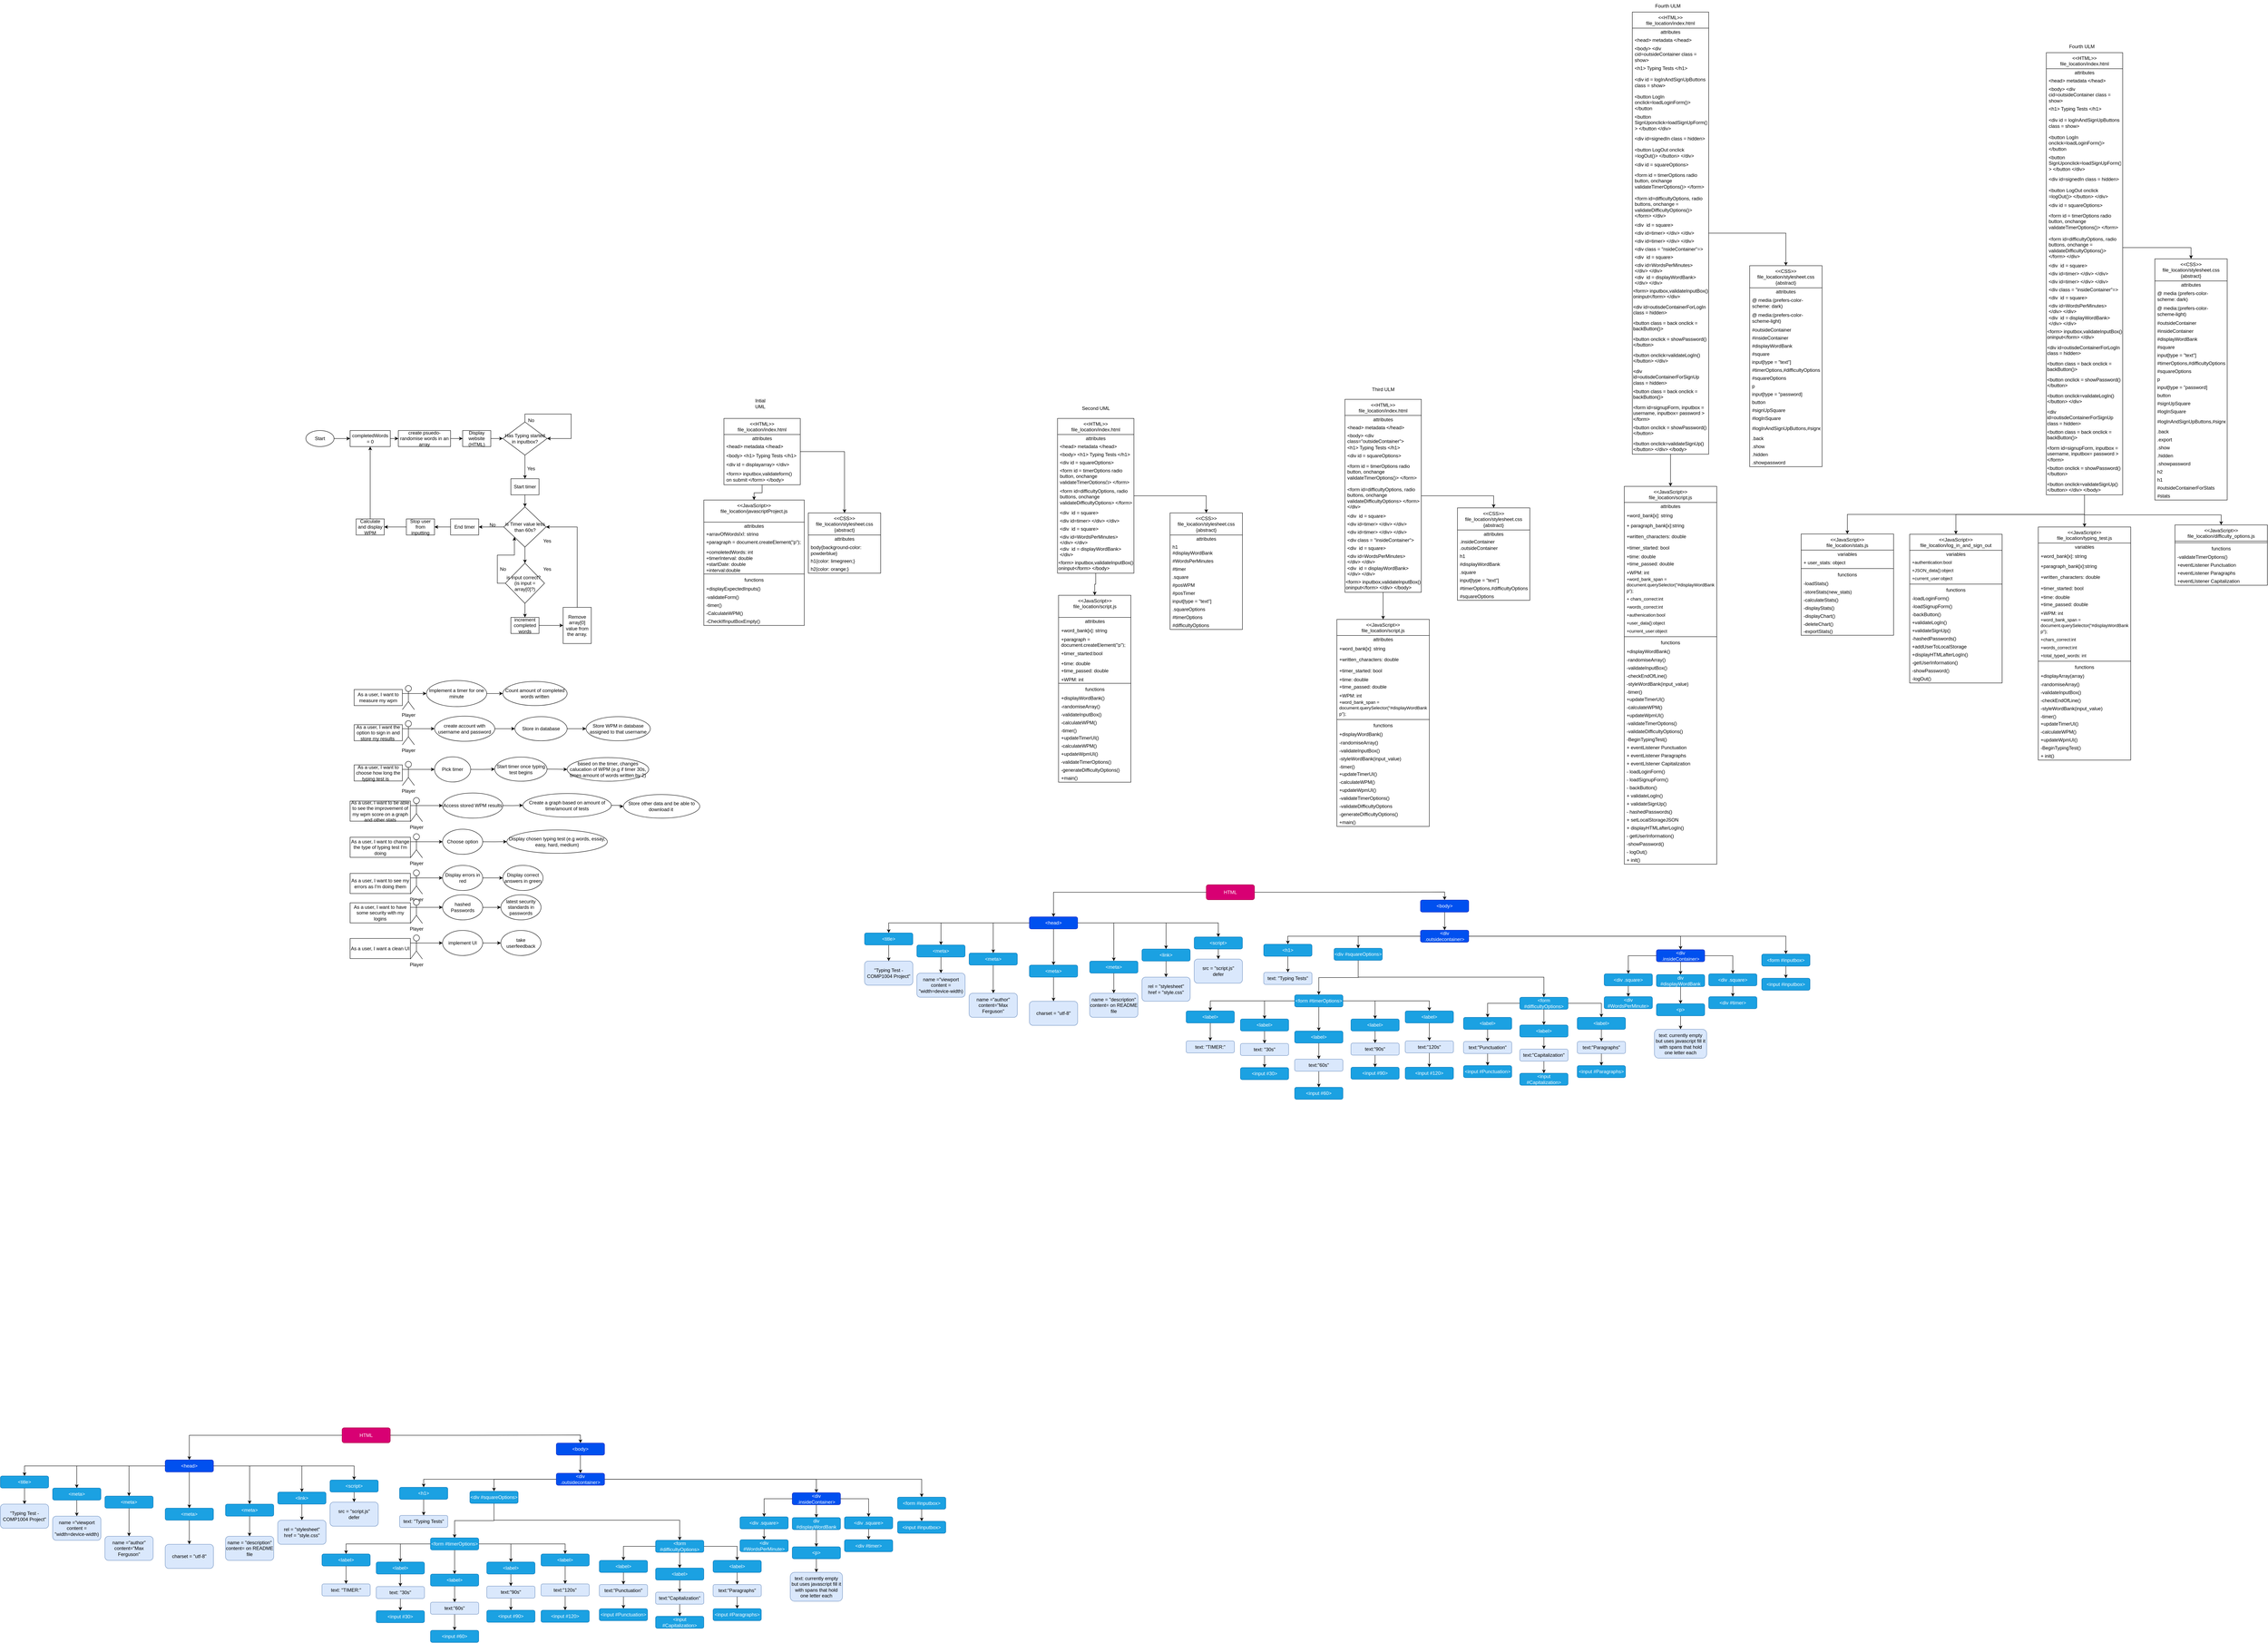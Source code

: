 <mxfile version="24.1.0" type="device">
  <diagram id="C5RBs43oDa-KdzZeNtuy" name="Page-1">
    <mxGraphModel dx="1283" dy="2248" grid="1" gridSize="10" guides="1" tooltips="1" connect="1" arrows="1" fold="1" page="1" pageScale="1" pageWidth="827" pageHeight="1169" math="0" shadow="0">
      <root>
        <mxCell id="WIyWlLk6GJQsqaUBKTNV-0" />
        <mxCell id="WIyWlLk6GJQsqaUBKTNV-1" parent="WIyWlLk6GJQsqaUBKTNV-0" />
        <mxCell id="BUMpz3Wjc4UM3U7FbIUF-25" style="edgeStyle=orthogonalEdgeStyle;rounded=0;orthogonalLoop=1;jettySize=auto;html=1;exitX=1;exitY=0.333;exitDx=0;exitDy=0;exitPerimeter=0;" parent="WIyWlLk6GJQsqaUBKTNV-1" source="BUMpz3Wjc4UM3U7FbIUF-1" target="BUMpz3Wjc4UM3U7FbIUF-18" edge="1">
          <mxGeometry relative="1" as="geometry" />
        </mxCell>
        <mxCell id="BUMpz3Wjc4UM3U7FbIUF-1" value="Player" style="shape=umlActor;verticalLabelPosition=bottom;verticalAlign=top;html=1;outlineConnect=0;" parent="WIyWlLk6GJQsqaUBKTNV-1" vertex="1">
          <mxGeometry x="220" y="724.42" width="30" height="60" as="geometry" />
        </mxCell>
        <mxCell id="BUMpz3Wjc4UM3U7FbIUF-2" value="As a user, I want to measure my wpm" style="rounded=0;whiteSpace=wrap;html=1;" parent="WIyWlLk6GJQsqaUBKTNV-1" vertex="1">
          <mxGeometry x="100" y="734.42" width="120" height="40" as="geometry" />
        </mxCell>
        <mxCell id="BUMpz3Wjc4UM3U7FbIUF-38" style="edgeStyle=orthogonalEdgeStyle;rounded=0;orthogonalLoop=1;jettySize=auto;html=1;exitX=1;exitY=0.333;exitDx=0;exitDy=0;exitPerimeter=0;entryX=0;entryY=0.5;entryDx=0;entryDy=0;" parent="WIyWlLk6GJQsqaUBKTNV-1" source="BUMpz3Wjc4UM3U7FbIUF-14" target="BUMpz3Wjc4UM3U7FbIUF-27" edge="1">
          <mxGeometry relative="1" as="geometry" />
        </mxCell>
        <mxCell id="BUMpz3Wjc4UM3U7FbIUF-14" value="Player" style="shape=umlActor;verticalLabelPosition=bottom;verticalAlign=top;html=1;outlineConnect=0;" parent="WIyWlLk6GJQsqaUBKTNV-1" vertex="1">
          <mxGeometry x="220" y="811.92" width="30" height="60" as="geometry" />
        </mxCell>
        <mxCell id="BUMpz3Wjc4UM3U7FbIUF-22" style="edgeStyle=orthogonalEdgeStyle;rounded=0;orthogonalLoop=1;jettySize=auto;html=1;" parent="WIyWlLk6GJQsqaUBKTNV-1" source="BUMpz3Wjc4UM3U7FbIUF-18" target="BUMpz3Wjc4UM3U7FbIUF-20" edge="1">
          <mxGeometry relative="1" as="geometry" />
        </mxCell>
        <mxCell id="BUMpz3Wjc4UM3U7FbIUF-18" value="Implement a timer for one minute" style="ellipse;whiteSpace=wrap;html=1;" parent="WIyWlLk6GJQsqaUBKTNV-1" vertex="1">
          <mxGeometry x="280" y="711.92" width="150" height="65" as="geometry" />
        </mxCell>
        <mxCell id="BUMpz3Wjc4UM3U7FbIUF-20" value="Count amount of completed words written" style="ellipse;whiteSpace=wrap;html=1;" parent="WIyWlLk6GJQsqaUBKTNV-1" vertex="1">
          <mxGeometry x="470" y="714.42" width="160" height="60" as="geometry" />
        </mxCell>
        <mxCell id="BUMpz3Wjc4UM3U7FbIUF-23" value="As a user, I want the option to sign in and store my results&amp;nbsp;" style="rounded=0;whiteSpace=wrap;html=1;" parent="WIyWlLk6GJQsqaUBKTNV-1" vertex="1">
          <mxGeometry x="100" y="821.92" width="120" height="40" as="geometry" />
        </mxCell>
        <mxCell id="BUMpz3Wjc4UM3U7FbIUF-39" style="edgeStyle=orthogonalEdgeStyle;rounded=0;orthogonalLoop=1;jettySize=auto;html=1;exitX=1;exitY=0.5;exitDx=0;exitDy=0;entryX=0;entryY=0.5;entryDx=0;entryDy=0;" parent="WIyWlLk6GJQsqaUBKTNV-1" source="BUMpz3Wjc4UM3U7FbIUF-27" target="BUMpz3Wjc4UM3U7FbIUF-32" edge="1">
          <mxGeometry relative="1" as="geometry" />
        </mxCell>
        <mxCell id="BUMpz3Wjc4UM3U7FbIUF-27" value="create account with username and password" style="ellipse;whiteSpace=wrap;html=1;" parent="WIyWlLk6GJQsqaUBKTNV-1" vertex="1">
          <mxGeometry x="300" y="800.67" width="150" height="62.5" as="geometry" />
        </mxCell>
        <mxCell id="BUMpz3Wjc4UM3U7FbIUF-41" style="edgeStyle=orthogonalEdgeStyle;rounded=0;orthogonalLoop=1;jettySize=auto;html=1;exitX=1;exitY=0.5;exitDx=0;exitDy=0;entryX=0;entryY=0.5;entryDx=0;entryDy=0;" parent="WIyWlLk6GJQsqaUBKTNV-1" source="BUMpz3Wjc4UM3U7FbIUF-32" target="BUMpz3Wjc4UM3U7FbIUF-34" edge="1">
          <mxGeometry relative="1" as="geometry" />
        </mxCell>
        <mxCell id="BUMpz3Wjc4UM3U7FbIUF-32" value="Store in database" style="ellipse;whiteSpace=wrap;html=1;" parent="WIyWlLk6GJQsqaUBKTNV-1" vertex="1">
          <mxGeometry x="500" y="801.92" width="130" height="60" as="geometry" />
        </mxCell>
        <mxCell id="BUMpz3Wjc4UM3U7FbIUF-34" value="Store WPM in database assigned to that username" style="ellipse;whiteSpace=wrap;html=1;" parent="WIyWlLk6GJQsqaUBKTNV-1" vertex="1">
          <mxGeometry x="677" y="801.92" width="160" height="60" as="geometry" />
        </mxCell>
        <mxCell id="BUMpz3Wjc4UM3U7FbIUF-43" value="As a user, I want to choose how long the typing test is&lt;span style=&quot;white-space: pre;&quot;&gt;&#x9;&lt;/span&gt;" style="rounded=0;whiteSpace=wrap;html=1;" parent="WIyWlLk6GJQsqaUBKTNV-1" vertex="1">
          <mxGeometry x="100" y="921.92" width="120" height="40" as="geometry" />
        </mxCell>
        <mxCell id="BUMpz3Wjc4UM3U7FbIUF-48" style="edgeStyle=orthogonalEdgeStyle;rounded=0;orthogonalLoop=1;jettySize=auto;html=1;exitX=1;exitY=0.333;exitDx=0;exitDy=0;exitPerimeter=0;entryX=0;entryY=0.5;entryDx=0;entryDy=0;" parent="WIyWlLk6GJQsqaUBKTNV-1" source="BUMpz3Wjc4UM3U7FbIUF-49" target="BUMpz3Wjc4UM3U7FbIUF-51" edge="1">
          <mxGeometry relative="1" as="geometry" />
        </mxCell>
        <mxCell id="BUMpz3Wjc4UM3U7FbIUF-49" value="Player" style="shape=umlActor;verticalLabelPosition=bottom;verticalAlign=top;html=1;outlineConnect=0;" parent="WIyWlLk6GJQsqaUBKTNV-1" vertex="1">
          <mxGeometry x="220" y="913.17" width="30" height="60" as="geometry" />
        </mxCell>
        <mxCell id="BUMpz3Wjc4UM3U7FbIUF-50" style="edgeStyle=orthogonalEdgeStyle;rounded=0;orthogonalLoop=1;jettySize=auto;html=1;exitX=1;exitY=0.5;exitDx=0;exitDy=0;entryX=0;entryY=0.5;entryDx=0;entryDy=0;" parent="WIyWlLk6GJQsqaUBKTNV-1" source="BUMpz3Wjc4UM3U7FbIUF-51" target="BUMpz3Wjc4UM3U7FbIUF-53" edge="1">
          <mxGeometry relative="1" as="geometry" />
        </mxCell>
        <mxCell id="BUMpz3Wjc4UM3U7FbIUF-51" value="Pick timer" style="ellipse;whiteSpace=wrap;html=1;" parent="WIyWlLk6GJQsqaUBKTNV-1" vertex="1">
          <mxGeometry x="300" y="901.92" width="90" height="62.5" as="geometry" />
        </mxCell>
        <mxCell id="BUMpz3Wjc4UM3U7FbIUF-52" style="edgeStyle=orthogonalEdgeStyle;rounded=0;orthogonalLoop=1;jettySize=auto;html=1;exitX=1;exitY=0.5;exitDx=0;exitDy=0;entryX=0;entryY=0.5;entryDx=0;entryDy=0;" parent="WIyWlLk6GJQsqaUBKTNV-1" source="BUMpz3Wjc4UM3U7FbIUF-53" target="BUMpz3Wjc4UM3U7FbIUF-54" edge="1">
          <mxGeometry relative="1" as="geometry" />
        </mxCell>
        <mxCell id="BUMpz3Wjc4UM3U7FbIUF-53" value="Start timer once typing test begins" style="ellipse;whiteSpace=wrap;html=1;" parent="WIyWlLk6GJQsqaUBKTNV-1" vertex="1">
          <mxGeometry x="450" y="902.55" width="130" height="60" as="geometry" />
        </mxCell>
        <mxCell id="BUMpz3Wjc4UM3U7FbIUF-54" value="based on the timer, changes calucation of WPM (e.g if timer 30s, times amount of words written by 2)" style="ellipse;whiteSpace=wrap;html=1;" parent="WIyWlLk6GJQsqaUBKTNV-1" vertex="1">
          <mxGeometry x="630" y="903.8" width="203" height="58.75" as="geometry" />
        </mxCell>
        <mxCell id="BUMpz3Wjc4UM3U7FbIUF-55" value="As a user, I want to be able to see the improvement of my wpm score on a graph and other stats" style="rounded=0;whiteSpace=wrap;html=1;" parent="WIyWlLk6GJQsqaUBKTNV-1" vertex="1">
          <mxGeometry x="90" y="1011.92" width="150" height="50" as="geometry" />
        </mxCell>
        <mxCell id="BUMpz3Wjc4UM3U7FbIUF-56" style="edgeStyle=orthogonalEdgeStyle;rounded=0;orthogonalLoop=1;jettySize=auto;html=1;exitX=1;exitY=0.333;exitDx=0;exitDy=0;exitPerimeter=0;entryX=0;entryY=0.5;entryDx=0;entryDy=0;" parent="WIyWlLk6GJQsqaUBKTNV-1" source="BUMpz3Wjc4UM3U7FbIUF-57" target="BUMpz3Wjc4UM3U7FbIUF-59" edge="1">
          <mxGeometry relative="1" as="geometry" />
        </mxCell>
        <mxCell id="BUMpz3Wjc4UM3U7FbIUF-57" value="Player" style="shape=umlActor;verticalLabelPosition=bottom;verticalAlign=top;html=1;outlineConnect=0;" parent="WIyWlLk6GJQsqaUBKTNV-1" vertex="1">
          <mxGeometry x="240" y="1003.17" width="30" height="60" as="geometry" />
        </mxCell>
        <mxCell id="BUMpz3Wjc4UM3U7FbIUF-58" style="edgeStyle=orthogonalEdgeStyle;rounded=0;orthogonalLoop=1;jettySize=auto;html=1;exitX=1;exitY=0.5;exitDx=0;exitDy=0;entryX=0;entryY=0.5;entryDx=0;entryDy=0;" parent="WIyWlLk6GJQsqaUBKTNV-1" source="BUMpz3Wjc4UM3U7FbIUF-59" target="BUMpz3Wjc4UM3U7FbIUF-61" edge="1">
          <mxGeometry relative="1" as="geometry" />
        </mxCell>
        <mxCell id="BUMpz3Wjc4UM3U7FbIUF-59" value="Access stored WPM results" style="ellipse;whiteSpace=wrap;html=1;" parent="WIyWlLk6GJQsqaUBKTNV-1" vertex="1">
          <mxGeometry x="320" y="991.92" width="150" height="62.5" as="geometry" />
        </mxCell>
        <mxCell id="p8AzCGmUNy0oauTD-zlE-71" style="edgeStyle=orthogonalEdgeStyle;rounded=0;orthogonalLoop=1;jettySize=auto;html=1;entryX=0;entryY=0.5;entryDx=0;entryDy=0;" parent="WIyWlLk6GJQsqaUBKTNV-1" source="BUMpz3Wjc4UM3U7FbIUF-61" target="p8AzCGmUNy0oauTD-zlE-70" edge="1">
          <mxGeometry relative="1" as="geometry" />
        </mxCell>
        <mxCell id="BUMpz3Wjc4UM3U7FbIUF-61" value="Create a graph based on amount of time/amount of tests" style="ellipse;whiteSpace=wrap;html=1;" parent="WIyWlLk6GJQsqaUBKTNV-1" vertex="1">
          <mxGeometry x="520" y="993.17" width="220" height="58.75" as="geometry" />
        </mxCell>
        <mxCell id="BUMpz3Wjc4UM3U7FbIUF-63" value="As a user, I want to change the type of typing test I&#39;m doing" style="rounded=0;whiteSpace=wrap;html=1;" parent="WIyWlLk6GJQsqaUBKTNV-1" vertex="1">
          <mxGeometry x="90" y="1101.92" width="150" height="50" as="geometry" />
        </mxCell>
        <mxCell id="BUMpz3Wjc4UM3U7FbIUF-64" style="edgeStyle=orthogonalEdgeStyle;rounded=0;orthogonalLoop=1;jettySize=auto;html=1;exitX=1;exitY=0.333;exitDx=0;exitDy=0;exitPerimeter=0;entryX=0;entryY=0.5;entryDx=0;entryDy=0;" parent="WIyWlLk6GJQsqaUBKTNV-1" source="BUMpz3Wjc4UM3U7FbIUF-65" target="BUMpz3Wjc4UM3U7FbIUF-67" edge="1">
          <mxGeometry relative="1" as="geometry" />
        </mxCell>
        <mxCell id="BUMpz3Wjc4UM3U7FbIUF-65" value="Player" style="shape=umlActor;verticalLabelPosition=bottom;verticalAlign=top;html=1;outlineConnect=0;" parent="WIyWlLk6GJQsqaUBKTNV-1" vertex="1">
          <mxGeometry x="240" y="1093.17" width="30" height="60" as="geometry" />
        </mxCell>
        <mxCell id="BUMpz3Wjc4UM3U7FbIUF-66" style="edgeStyle=orthogonalEdgeStyle;rounded=0;orthogonalLoop=1;jettySize=auto;html=1;exitX=1;exitY=0.5;exitDx=0;exitDy=0;entryX=0;entryY=0.5;entryDx=0;entryDy=0;" parent="WIyWlLk6GJQsqaUBKTNV-1" source="BUMpz3Wjc4UM3U7FbIUF-67" target="BUMpz3Wjc4UM3U7FbIUF-68" edge="1">
          <mxGeometry relative="1" as="geometry" />
        </mxCell>
        <mxCell id="BUMpz3Wjc4UM3U7FbIUF-67" value="Choose option" style="ellipse;whiteSpace=wrap;html=1;" parent="WIyWlLk6GJQsqaUBKTNV-1" vertex="1">
          <mxGeometry x="320" y="1081.92" width="100" height="62.5" as="geometry" />
        </mxCell>
        <mxCell id="BUMpz3Wjc4UM3U7FbIUF-68" value="Display chosen typing test (e.g words, essay, easy, hard, medium)" style="ellipse;whiteSpace=wrap;html=1;" parent="WIyWlLk6GJQsqaUBKTNV-1" vertex="1">
          <mxGeometry x="480" y="1083.8" width="250" height="58.12" as="geometry" />
        </mxCell>
        <mxCell id="BUMpz3Wjc4UM3U7FbIUF-69" value="As a user, I want to see my errors as I&#39;m doing them" style="rounded=0;whiteSpace=wrap;html=1;" parent="WIyWlLk6GJQsqaUBKTNV-1" vertex="1">
          <mxGeometry x="90" y="1191.92" width="150" height="50" as="geometry" />
        </mxCell>
        <mxCell id="BUMpz3Wjc4UM3U7FbIUF-70" style="edgeStyle=orthogonalEdgeStyle;rounded=0;orthogonalLoop=1;jettySize=auto;html=1;exitX=1;exitY=0.333;exitDx=0;exitDy=0;exitPerimeter=0;entryX=0;entryY=0.5;entryDx=0;entryDy=0;" parent="WIyWlLk6GJQsqaUBKTNV-1" source="BUMpz3Wjc4UM3U7FbIUF-71" target="BUMpz3Wjc4UM3U7FbIUF-73" edge="1">
          <mxGeometry relative="1" as="geometry" />
        </mxCell>
        <mxCell id="BUMpz3Wjc4UM3U7FbIUF-71" value="Player" style="shape=umlActor;verticalLabelPosition=bottom;verticalAlign=top;html=1;outlineConnect=0;" parent="WIyWlLk6GJQsqaUBKTNV-1" vertex="1">
          <mxGeometry x="240" y="1183.17" width="30" height="60" as="geometry" />
        </mxCell>
        <mxCell id="7abeuHy95Z2ws_VJC6v6-0" style="edgeStyle=orthogonalEdgeStyle;rounded=0;orthogonalLoop=1;jettySize=auto;html=1;entryX=0;entryY=0.5;entryDx=0;entryDy=0;" edge="1" parent="WIyWlLk6GJQsqaUBKTNV-1" source="BUMpz3Wjc4UM3U7FbIUF-73" target="7abeuHy95Z2ws_VJC6v6-1">
          <mxGeometry relative="1" as="geometry">
            <mxPoint x="470.0" y="1203.17" as="targetPoint" />
          </mxGeometry>
        </mxCell>
        <mxCell id="BUMpz3Wjc4UM3U7FbIUF-73" value="Display errors in red" style="ellipse;whiteSpace=wrap;html=1;" parent="WIyWlLk6GJQsqaUBKTNV-1" vertex="1">
          <mxGeometry x="320" y="1171.92" width="100" height="62.5" as="geometry" />
        </mxCell>
        <mxCell id="BUMpz3Wjc4UM3U7FbIUF-176" style="edgeStyle=orthogonalEdgeStyle;rounded=0;orthogonalLoop=1;jettySize=auto;html=1;entryX=0;entryY=0.5;entryDx=0;entryDy=0;" parent="WIyWlLk6GJQsqaUBKTNV-1" source="BUMpz3Wjc4UM3U7FbIUF-177" target="BUMpz3Wjc4UM3U7FbIUF-194" edge="1">
          <mxGeometry relative="1" as="geometry" />
        </mxCell>
        <mxCell id="BUMpz3Wjc4UM3U7FbIUF-177" value="Start" style="ellipse;whiteSpace=wrap;html=1;" parent="WIyWlLk6GJQsqaUBKTNV-1" vertex="1">
          <mxGeometry x="-20" y="90" width="70" height="40" as="geometry" />
        </mxCell>
        <mxCell id="BUMpz3Wjc4UM3U7FbIUF-178" style="edgeStyle=orthogonalEdgeStyle;rounded=0;orthogonalLoop=1;jettySize=auto;html=1;entryX=0.5;entryY=0;entryDx=0;entryDy=0;" parent="WIyWlLk6GJQsqaUBKTNV-1" source="BUMpz3Wjc4UM3U7FbIUF-179" target="BUMpz3Wjc4UM3U7FbIUF-185" edge="1">
          <mxGeometry relative="1" as="geometry" />
        </mxCell>
        <mxCell id="BUMpz3Wjc4UM3U7FbIUF-179" value="Has Typing started in inputbox?" style="rhombus;whiteSpace=wrap;html=1;" parent="WIyWlLk6GJQsqaUBKTNV-1" vertex="1">
          <mxGeometry x="470" y="68.75" width="110" height="82.5" as="geometry" />
        </mxCell>
        <mxCell id="BUMpz3Wjc4UM3U7FbIUF-180" style="edgeStyle=orthogonalEdgeStyle;rounded=0;orthogonalLoop=1;jettySize=auto;html=1;entryX=0;entryY=0.5;entryDx=0;entryDy=0;" parent="WIyWlLk6GJQsqaUBKTNV-1" source="BUMpz3Wjc4UM3U7FbIUF-181" target="BUMpz3Wjc4UM3U7FbIUF-179" edge="1">
          <mxGeometry relative="1" as="geometry" />
        </mxCell>
        <mxCell id="BUMpz3Wjc4UM3U7FbIUF-181" value="Display website (HTML)" style="rounded=0;whiteSpace=wrap;html=1;" parent="WIyWlLk6GJQsqaUBKTNV-1" vertex="1">
          <mxGeometry x="370" y="90" width="70" height="40" as="geometry" />
        </mxCell>
        <mxCell id="BUMpz3Wjc4UM3U7FbIUF-182" style="edgeStyle=orthogonalEdgeStyle;rounded=0;orthogonalLoop=1;jettySize=auto;html=1;" parent="WIyWlLk6GJQsqaUBKTNV-1" source="BUMpz3Wjc4UM3U7FbIUF-183" target="BUMpz3Wjc4UM3U7FbIUF-181" edge="1">
          <mxGeometry relative="1" as="geometry" />
        </mxCell>
        <mxCell id="BUMpz3Wjc4UM3U7FbIUF-183" value="create psuedo-randomise words in an array" style="rounded=0;whiteSpace=wrap;html=1;" parent="WIyWlLk6GJQsqaUBKTNV-1" vertex="1">
          <mxGeometry x="210" y="90" width="130" height="40" as="geometry" />
        </mxCell>
        <mxCell id="BUMpz3Wjc4UM3U7FbIUF-184" style="edgeStyle=orthogonalEdgeStyle;rounded=0;orthogonalLoop=1;jettySize=auto;html=1;entryX=0.5;entryY=0;entryDx=0;entryDy=0;" parent="WIyWlLk6GJQsqaUBKTNV-1" source="BUMpz3Wjc4UM3U7FbIUF-185" target="BUMpz3Wjc4UM3U7FbIUF-197" edge="1">
          <mxGeometry relative="1" as="geometry" />
        </mxCell>
        <mxCell id="BUMpz3Wjc4UM3U7FbIUF-185" value="Start timer" style="rounded=0;whiteSpace=wrap;html=1;" parent="WIyWlLk6GJQsqaUBKTNV-1" vertex="1">
          <mxGeometry x="490" y="210" width="70" height="40" as="geometry" />
        </mxCell>
        <mxCell id="BUMpz3Wjc4UM3U7FbIUF-186" style="edgeStyle=orthogonalEdgeStyle;rounded=0;orthogonalLoop=1;jettySize=auto;html=1;entryX=0.5;entryY=0;entryDx=0;entryDy=0;" parent="WIyWlLk6GJQsqaUBKTNV-1" source="BUMpz3Wjc4UM3U7FbIUF-188" target="BUMpz3Wjc4UM3U7FbIUF-190" edge="1">
          <mxGeometry relative="1" as="geometry" />
        </mxCell>
        <mxCell id="BUMpz3Wjc4UM3U7FbIUF-187" style="edgeStyle=orthogonalEdgeStyle;rounded=0;orthogonalLoop=1;jettySize=auto;html=1;exitX=0;exitY=0.5;exitDx=0;exitDy=0;entryX=0;entryY=1;entryDx=0;entryDy=0;" parent="WIyWlLk6GJQsqaUBKTNV-1" source="BUMpz3Wjc4UM3U7FbIUF-188" target="BUMpz3Wjc4UM3U7FbIUF-197" edge="1">
          <mxGeometry relative="1" as="geometry" />
        </mxCell>
        <mxCell id="BUMpz3Wjc4UM3U7FbIUF-188" value="is input correct?&amp;nbsp;&amp;nbsp;&lt;br&gt;(is input = array[0]?)" style="rhombus;whiteSpace=wrap;html=1;" parent="WIyWlLk6GJQsqaUBKTNV-1" vertex="1">
          <mxGeometry x="476.25" y="420" width="97.5" height="100" as="geometry" />
        </mxCell>
        <mxCell id="BUMpz3Wjc4UM3U7FbIUF-189" style="edgeStyle=orthogonalEdgeStyle;rounded=0;orthogonalLoop=1;jettySize=auto;html=1;entryX=0;entryY=0.5;entryDx=0;entryDy=0;" parent="WIyWlLk6GJQsqaUBKTNV-1" source="BUMpz3Wjc4UM3U7FbIUF-190" target="BUMpz3Wjc4UM3U7FbIUF-192" edge="1">
          <mxGeometry relative="1" as="geometry">
            <mxPoint x="630" y="575" as="targetPoint" />
          </mxGeometry>
        </mxCell>
        <mxCell id="BUMpz3Wjc4UM3U7FbIUF-190" value="increment completed words&lt;br&gt;" style="rounded=0;whiteSpace=wrap;html=1;" parent="WIyWlLk6GJQsqaUBKTNV-1" vertex="1">
          <mxGeometry x="490" y="555" width="70" height="40" as="geometry" />
        </mxCell>
        <mxCell id="BUMpz3Wjc4UM3U7FbIUF-191" style="edgeStyle=orthogonalEdgeStyle;rounded=0;orthogonalLoop=1;jettySize=auto;html=1;entryX=1;entryY=0.5;entryDx=0;entryDy=0;" parent="WIyWlLk6GJQsqaUBKTNV-1" source="BUMpz3Wjc4UM3U7FbIUF-192" target="BUMpz3Wjc4UM3U7FbIUF-197" edge="1">
          <mxGeometry relative="1" as="geometry">
            <Array as="points">
              <mxPoint x="655" y="330" />
            </Array>
          </mxGeometry>
        </mxCell>
        <mxCell id="BUMpz3Wjc4UM3U7FbIUF-192" value="Remove array[0] value from the array." style="rounded=0;whiteSpace=wrap;html=1;" parent="WIyWlLk6GJQsqaUBKTNV-1" vertex="1">
          <mxGeometry x="620" y="530" width="70" height="90" as="geometry" />
        </mxCell>
        <mxCell id="BUMpz3Wjc4UM3U7FbIUF-193" style="edgeStyle=orthogonalEdgeStyle;rounded=0;orthogonalLoop=1;jettySize=auto;html=1;entryX=0;entryY=0.5;entryDx=0;entryDy=0;" parent="WIyWlLk6GJQsqaUBKTNV-1" source="BUMpz3Wjc4UM3U7FbIUF-194" target="BUMpz3Wjc4UM3U7FbIUF-183" edge="1">
          <mxGeometry relative="1" as="geometry" />
        </mxCell>
        <mxCell id="BUMpz3Wjc4UM3U7FbIUF-194" value="completedWords = 0" style="rounded=0;whiteSpace=wrap;html=1;" parent="WIyWlLk6GJQsqaUBKTNV-1" vertex="1">
          <mxGeometry x="90" y="90" width="100" height="40" as="geometry" />
        </mxCell>
        <mxCell id="BUMpz3Wjc4UM3U7FbIUF-195" style="edgeStyle=orthogonalEdgeStyle;rounded=0;orthogonalLoop=1;jettySize=auto;html=1;" parent="WIyWlLk6GJQsqaUBKTNV-1" source="BUMpz3Wjc4UM3U7FbIUF-197" target="BUMpz3Wjc4UM3U7FbIUF-188" edge="1">
          <mxGeometry relative="1" as="geometry" />
        </mxCell>
        <mxCell id="BUMpz3Wjc4UM3U7FbIUF-196" style="edgeStyle=orthogonalEdgeStyle;rounded=0;orthogonalLoop=1;jettySize=auto;html=1;entryX=1;entryY=0.5;entryDx=0;entryDy=0;" parent="WIyWlLk6GJQsqaUBKTNV-1" source="BUMpz3Wjc4UM3U7FbIUF-197" target="BUMpz3Wjc4UM3U7FbIUF-204" edge="1">
          <mxGeometry relative="1" as="geometry">
            <mxPoint x="410" y="330" as="targetPoint" />
          </mxGeometry>
        </mxCell>
        <mxCell id="BUMpz3Wjc4UM3U7FbIUF-197" value="is Timer value less than 60s?" style="rhombus;whiteSpace=wrap;html=1;" parent="WIyWlLk6GJQsqaUBKTNV-1" vertex="1">
          <mxGeometry x="472.5" y="280" width="105" height="100" as="geometry" />
        </mxCell>
        <mxCell id="BUMpz3Wjc4UM3U7FbIUF-198" value="Yes" style="text;html=1;align=center;verticalAlign=middle;resizable=0;points=[];autosize=1;strokeColor=none;fillColor=none;" parent="WIyWlLk6GJQsqaUBKTNV-1" vertex="1">
          <mxGeometry x="520" y="170" width="40" height="30" as="geometry" />
        </mxCell>
        <mxCell id="BUMpz3Wjc4UM3U7FbIUF-199" value="No" style="text;html=1;align=center;verticalAlign=middle;resizable=0;points=[];autosize=1;strokeColor=none;fillColor=none;" parent="WIyWlLk6GJQsqaUBKTNV-1" vertex="1">
          <mxGeometry x="520" y="50" width="40" height="30" as="geometry" />
        </mxCell>
        <mxCell id="BUMpz3Wjc4UM3U7FbIUF-200" value="Yes" style="text;html=1;align=center;verticalAlign=middle;resizable=0;points=[];autosize=1;strokeColor=none;fillColor=none;" parent="WIyWlLk6GJQsqaUBKTNV-1" vertex="1">
          <mxGeometry x="560" y="350" width="40" height="30" as="geometry" />
        </mxCell>
        <mxCell id="BUMpz3Wjc4UM3U7FbIUF-201" value="Yes" style="text;html=1;align=center;verticalAlign=middle;resizable=0;points=[];autosize=1;strokeColor=none;fillColor=none;" parent="WIyWlLk6GJQsqaUBKTNV-1" vertex="1">
          <mxGeometry x="560" y="420" width="40" height="30" as="geometry" />
        </mxCell>
        <mxCell id="BUMpz3Wjc4UM3U7FbIUF-202" style="edgeStyle=orthogonalEdgeStyle;rounded=0;orthogonalLoop=1;jettySize=auto;html=1;entryX=1;entryY=0.5;entryDx=0;entryDy=0;" parent="WIyWlLk6GJQsqaUBKTNV-1" source="BUMpz3Wjc4UM3U7FbIUF-179" target="BUMpz3Wjc4UM3U7FbIUF-179" edge="1">
          <mxGeometry relative="1" as="geometry">
            <Array as="points">
              <mxPoint x="525" y="49" />
              <mxPoint x="640" y="49" />
              <mxPoint x="640" y="110" />
            </Array>
          </mxGeometry>
        </mxCell>
        <mxCell id="BUMpz3Wjc4UM3U7FbIUF-203" style="edgeStyle=orthogonalEdgeStyle;rounded=0;orthogonalLoop=1;jettySize=auto;html=1;" parent="WIyWlLk6GJQsqaUBKTNV-1" source="BUMpz3Wjc4UM3U7FbIUF-204" edge="1">
          <mxGeometry relative="1" as="geometry">
            <mxPoint x="300" y="330" as="targetPoint" />
          </mxGeometry>
        </mxCell>
        <mxCell id="BUMpz3Wjc4UM3U7FbIUF-204" value="End timer" style="rounded=0;whiteSpace=wrap;html=1;" parent="WIyWlLk6GJQsqaUBKTNV-1" vertex="1">
          <mxGeometry x="340" y="310" width="70" height="40" as="geometry" />
        </mxCell>
        <mxCell id="BUMpz3Wjc4UM3U7FbIUF-205" style="edgeStyle=orthogonalEdgeStyle;rounded=0;orthogonalLoop=1;jettySize=auto;html=1;entryX=1;entryY=0.5;entryDx=0;entryDy=0;" parent="WIyWlLk6GJQsqaUBKTNV-1" source="BUMpz3Wjc4UM3U7FbIUF-206" target="BUMpz3Wjc4UM3U7FbIUF-209" edge="1">
          <mxGeometry relative="1" as="geometry">
            <mxPoint x="170" y="330" as="targetPoint" />
          </mxGeometry>
        </mxCell>
        <mxCell id="BUMpz3Wjc4UM3U7FbIUF-206" value="Stop user from inputting" style="rounded=0;whiteSpace=wrap;html=1;" parent="WIyWlLk6GJQsqaUBKTNV-1" vertex="1">
          <mxGeometry x="230" y="310" width="70" height="40" as="geometry" />
        </mxCell>
        <mxCell id="BUMpz3Wjc4UM3U7FbIUF-207" value="No" style="text;html=1;align=center;verticalAlign=middle;resizable=0;points=[];autosize=1;strokeColor=none;fillColor=none;" parent="WIyWlLk6GJQsqaUBKTNV-1" vertex="1">
          <mxGeometry x="450" y="420" width="40" height="30" as="geometry" />
        </mxCell>
        <mxCell id="BUMpz3Wjc4UM3U7FbIUF-208" value="No" style="text;html=1;align=center;verticalAlign=middle;resizable=0;points=[];autosize=1;strokeColor=none;fillColor=none;" parent="WIyWlLk6GJQsqaUBKTNV-1" vertex="1">
          <mxGeometry x="424" y="310" width="40" height="30" as="geometry" />
        </mxCell>
        <mxCell id="BUMpz3Wjc4UM3U7FbIUF-209" value="Calculate and display WPM" style="rounded=0;whiteSpace=wrap;html=1;" parent="WIyWlLk6GJQsqaUBKTNV-1" vertex="1">
          <mxGeometry x="105" y="310" width="70" height="40" as="geometry" />
        </mxCell>
        <mxCell id="BUMpz3Wjc4UM3U7FbIUF-210" style="edgeStyle=orthogonalEdgeStyle;rounded=0;orthogonalLoop=1;jettySize=auto;html=1;entryX=0.5;entryY=1;entryDx=0;entryDy=0;" parent="WIyWlLk6GJQsqaUBKTNV-1" source="BUMpz3Wjc4UM3U7FbIUF-209" target="BUMpz3Wjc4UM3U7FbIUF-194" edge="1">
          <mxGeometry relative="1" as="geometry" />
        </mxCell>
        <mxCell id="BUMpz3Wjc4UM3U7FbIUF-252" style="edgeStyle=orthogonalEdgeStyle;rounded=0;orthogonalLoop=1;jettySize=auto;html=1;entryX=0.5;entryY=0;entryDx=0;entryDy=0;" parent="WIyWlLk6GJQsqaUBKTNV-1" source="BUMpz3Wjc4UM3U7FbIUF-211" target="BUMpz3Wjc4UM3U7FbIUF-242" edge="1">
          <mxGeometry relative="1" as="geometry" />
        </mxCell>
        <mxCell id="BUMpz3Wjc4UM3U7FbIUF-253" style="edgeStyle=orthogonalEdgeStyle;rounded=0;orthogonalLoop=1;jettySize=auto;html=1;entryX=0.5;entryY=0;entryDx=0;entryDy=0;" parent="WIyWlLk6GJQsqaUBKTNV-1" source="BUMpz3Wjc4UM3U7FbIUF-211" target="BUMpz3Wjc4UM3U7FbIUF-224" edge="1">
          <mxGeometry relative="1" as="geometry" />
        </mxCell>
        <mxCell id="BUMpz3Wjc4UM3U7FbIUF-211" value="&amp;lt;&amp;lt;HTML&amp;gt;&amp;gt;&lt;br&gt;file_location/index.html" style="swimlane;fontStyle=0;align=center;verticalAlign=top;childLayout=stackLayout;horizontal=1;startSize=40;horizontalStack=0;resizeParent=1;resizeParentMax=0;resizeLast=0;collapsible=0;marginBottom=0;html=1;whiteSpace=wrap;" parent="WIyWlLk6GJQsqaUBKTNV-1" vertex="1">
          <mxGeometry x="1020" y="60" width="190" height="165" as="geometry" />
        </mxCell>
        <mxCell id="BUMpz3Wjc4UM3U7FbIUF-212" value="attributes" style="text;html=1;strokeColor=none;fillColor=none;align=center;verticalAlign=middle;spacingLeft=4;spacingRight=4;overflow=hidden;rotatable=0;points=[[0,0.5],[1,0.5]];portConstraint=eastwest;whiteSpace=wrap;" parent="BUMpz3Wjc4UM3U7FbIUF-211" vertex="1">
          <mxGeometry y="40" width="190" height="20" as="geometry" />
        </mxCell>
        <mxCell id="BUMpz3Wjc4UM3U7FbIUF-213" value="&amp;lt;head&amp;gt; metadata &amp;lt;/head&amp;gt;" style="text;html=1;strokeColor=none;fillColor=none;align=left;verticalAlign=middle;spacingLeft=4;spacingRight=4;overflow=hidden;rotatable=0;points=[[0,0.5],[1,0.5]];portConstraint=eastwest;whiteSpace=wrap;" parent="BUMpz3Wjc4UM3U7FbIUF-211" vertex="1">
          <mxGeometry y="60" width="190" height="20" as="geometry" />
        </mxCell>
        <mxCell id="BUMpz3Wjc4UM3U7FbIUF-215" value="&amp;lt;body&amp;gt; &amp;lt;h1&amp;gt; Typing Tests &amp;lt;/h1&amp;gt;&lt;br&gt;" style="text;html=1;strokeColor=none;fillColor=none;align=left;verticalAlign=middle;spacingLeft=4;spacingRight=4;overflow=hidden;rotatable=0;points=[[0,0.5],[1,0.5]];portConstraint=eastwest;whiteSpace=wrap;" parent="BUMpz3Wjc4UM3U7FbIUF-211" vertex="1">
          <mxGeometry y="80" width="190" height="25" as="geometry" />
        </mxCell>
        <mxCell id="BUMpz3Wjc4UM3U7FbIUF-221" value="&amp;lt;div id = displayarray&amp;gt; &amp;lt;/div&amp;gt;" style="text;html=1;strokeColor=none;fillColor=none;align=left;verticalAlign=middle;spacingLeft=4;spacingRight=4;overflow=hidden;rotatable=0;points=[[0,0.5],[1,0.5]];portConstraint=eastwest;whiteSpace=wrap;" parent="BUMpz3Wjc4UM3U7FbIUF-211" vertex="1">
          <mxGeometry y="105" width="190" height="20" as="geometry" />
        </mxCell>
        <mxCell id="BUMpz3Wjc4UM3U7FbIUF-222" value="&amp;lt;form&amp;gt; inputbox,validateform() on submit &amp;lt;/form&amp;gt; &amp;lt;/body&amp;gt;" style="text;html=1;strokeColor=none;fillColor=none;align=left;verticalAlign=middle;spacingLeft=4;spacingRight=4;overflow=hidden;rotatable=0;points=[[0,0.5],[1,0.5]];portConstraint=eastwest;whiteSpace=wrap;" parent="BUMpz3Wjc4UM3U7FbIUF-211" vertex="1">
          <mxGeometry y="125" width="190" height="40" as="geometry" />
        </mxCell>
        <mxCell id="BUMpz3Wjc4UM3U7FbIUF-224" value="&amp;lt;&amp;lt;JavaScript&amp;gt;&amp;gt;&lt;br&gt;file_location/javascriptProject.js" style="swimlane;fontStyle=0;align=center;verticalAlign=top;childLayout=stackLayout;horizontal=1;startSize=55;horizontalStack=0;resizeParent=1;resizeParentMax=0;resizeLast=0;collapsible=0;marginBottom=0;html=1;whiteSpace=wrap;" parent="WIyWlLk6GJQsqaUBKTNV-1" vertex="1">
          <mxGeometry x="970" y="263" width="250" height="312" as="geometry" />
        </mxCell>
        <mxCell id="BUMpz3Wjc4UM3U7FbIUF-225" value="attributes" style="text;html=1;strokeColor=none;fillColor=none;align=center;verticalAlign=middle;spacingLeft=4;spacingRight=4;overflow=hidden;rotatable=0;points=[[0,0.5],[1,0.5]];portConstraint=eastwest;whiteSpace=wrap;" parent="BUMpz3Wjc4UM3U7FbIUF-224" vertex="1">
          <mxGeometry y="55" width="250" height="20" as="geometry" />
        </mxCell>
        <mxCell id="BUMpz3Wjc4UM3U7FbIUF-228" value="+arrayOfWords[x]: string" style="text;html=1;strokeColor=none;fillColor=none;align=left;verticalAlign=middle;spacingLeft=4;spacingRight=4;overflow=hidden;rotatable=0;points=[[0,0.5],[1,0.5]];portConstraint=eastwest;whiteSpace=wrap;" parent="BUMpz3Wjc4UM3U7FbIUF-224" vertex="1">
          <mxGeometry y="75" width="250" height="15" as="geometry" />
        </mxCell>
        <mxCell id="BUMpz3Wjc4UM3U7FbIUF-255" value="+paragraph = document.createElement(&quot;p&quot;);" style="text;html=1;strokeColor=none;fillColor=none;align=left;verticalAlign=middle;spacingLeft=4;spacingRight=4;overflow=hidden;rotatable=0;points=[[0,0.5],[1,0.5]];portConstraint=eastwest;whiteSpace=wrap;" parent="BUMpz3Wjc4UM3U7FbIUF-224" vertex="1">
          <mxGeometry y="90" width="250" height="30" as="geometry" />
        </mxCell>
        <mxCell id="BUMpz3Wjc4UM3U7FbIUF-232" value="+completedWords: int" style="text;html=1;strokeColor=none;fillColor=none;align=left;verticalAlign=middle;spacingLeft=4;spacingRight=4;overflow=hidden;rotatable=0;points=[[0,0.5],[1,0.5]];portConstraint=eastwest;whiteSpace=wrap;" parent="BUMpz3Wjc4UM3U7FbIUF-224" vertex="1">
          <mxGeometry y="120" width="250" height="15" as="geometry" />
        </mxCell>
        <mxCell id="BUMpz3Wjc4UM3U7FbIUF-234" value="+timerInterval: double" style="text;html=1;strokeColor=none;fillColor=none;align=left;verticalAlign=middle;spacingLeft=4;spacingRight=4;overflow=hidden;rotatable=0;points=[[0,0.5],[1,0.5]];portConstraint=eastwest;whiteSpace=wrap;" parent="BUMpz3Wjc4UM3U7FbIUF-224" vertex="1">
          <mxGeometry y="135" width="250" height="15" as="geometry" />
        </mxCell>
        <mxCell id="BUMpz3Wjc4UM3U7FbIUF-235" value="+startDate: double" style="text;html=1;strokeColor=none;fillColor=none;align=left;verticalAlign=middle;spacingLeft=4;spacingRight=4;overflow=hidden;rotatable=0;points=[[0,0.5],[1,0.5]];portConstraint=eastwest;whiteSpace=wrap;" parent="BUMpz3Wjc4UM3U7FbIUF-224" vertex="1">
          <mxGeometry y="150" width="250" height="15" as="geometry" />
        </mxCell>
        <mxCell id="BUMpz3Wjc4UM3U7FbIUF-237" value="+interval:double" style="text;html=1;strokeColor=none;fillColor=none;align=left;verticalAlign=middle;spacingLeft=4;spacingRight=4;overflow=hidden;rotatable=0;points=[[0,0.5],[1,0.5]];portConstraint=eastwest;whiteSpace=wrap;" parent="BUMpz3Wjc4UM3U7FbIUF-224" vertex="1">
          <mxGeometry y="165" width="250" height="15" as="geometry" />
        </mxCell>
        <mxCell id="BUMpz3Wjc4UM3U7FbIUF-229" value="" style="line;strokeWidth=1;fillColor=none;align=left;verticalAlign=middle;spacingTop=-1;spacingLeft=3;spacingRight=3;rotatable=0;labelPosition=right;points=[];portConstraint=eastwest;" parent="BUMpz3Wjc4UM3U7FbIUF-224" vertex="1">
          <mxGeometry y="180" width="250" height="8" as="geometry" />
        </mxCell>
        <mxCell id="BUMpz3Wjc4UM3U7FbIUF-230" value="functions" style="text;html=1;strokeColor=none;fillColor=none;align=center;verticalAlign=middle;spacingLeft=4;spacingRight=4;overflow=hidden;rotatable=0;points=[[0,0.5],[1,0.5]];portConstraint=eastwest;whiteSpace=wrap;" parent="BUMpz3Wjc4UM3U7FbIUF-224" vertex="1">
          <mxGeometry y="188" width="250" height="22" as="geometry" />
        </mxCell>
        <mxCell id="BUMpz3Wjc4UM3U7FbIUF-231" value="+displayExpectedInputs()" style="text;html=1;strokeColor=none;fillColor=none;align=left;verticalAlign=middle;spacingLeft=4;spacingRight=4;overflow=hidden;rotatable=0;points=[[0,0.5],[1,0.5]];portConstraint=eastwest;whiteSpace=wrap;" parent="BUMpz3Wjc4UM3U7FbIUF-224" vertex="1">
          <mxGeometry y="210" width="250" height="22" as="geometry" />
        </mxCell>
        <mxCell id="BUMpz3Wjc4UM3U7FbIUF-238" value="-validateForm()" style="text;html=1;strokeColor=none;fillColor=none;align=left;verticalAlign=middle;spacingLeft=4;spacingRight=4;overflow=hidden;rotatable=0;points=[[0,0.5],[1,0.5]];portConstraint=eastwest;whiteSpace=wrap;" parent="BUMpz3Wjc4UM3U7FbIUF-224" vertex="1">
          <mxGeometry y="232" width="250" height="20" as="geometry" />
        </mxCell>
        <mxCell id="BUMpz3Wjc4UM3U7FbIUF-239" value="-timer()" style="text;html=1;strokeColor=none;fillColor=none;align=left;verticalAlign=middle;spacingLeft=4;spacingRight=4;overflow=hidden;rotatable=0;points=[[0,0.5],[1,0.5]];portConstraint=eastwest;whiteSpace=wrap;" parent="BUMpz3Wjc4UM3U7FbIUF-224" vertex="1">
          <mxGeometry y="252" width="250" height="20" as="geometry" />
        </mxCell>
        <mxCell id="BUMpz3Wjc4UM3U7FbIUF-240" value="-CalculateWPM()" style="text;html=1;strokeColor=none;fillColor=none;align=left;verticalAlign=middle;spacingLeft=4;spacingRight=4;overflow=hidden;rotatable=0;points=[[0,0.5],[1,0.5]];portConstraint=eastwest;whiteSpace=wrap;" parent="BUMpz3Wjc4UM3U7FbIUF-224" vertex="1">
          <mxGeometry y="272" width="250" height="20" as="geometry" />
        </mxCell>
        <mxCell id="BUMpz3Wjc4UM3U7FbIUF-241" value="-CheckIfInputBoxEmpty()" style="text;html=1;strokeColor=none;fillColor=none;align=left;verticalAlign=middle;spacingLeft=4;spacingRight=4;overflow=hidden;rotatable=0;points=[[0,0.5],[1,0.5]];portConstraint=eastwest;whiteSpace=wrap;" parent="BUMpz3Wjc4UM3U7FbIUF-224" vertex="1">
          <mxGeometry y="292" width="250" height="20" as="geometry" />
        </mxCell>
        <mxCell id="BUMpz3Wjc4UM3U7FbIUF-242" value="&amp;lt;&amp;lt;CSS&amp;gt;&amp;gt;&lt;br&gt;file_location/stylesheet.css&lt;br&gt;{abstract}" style="swimlane;fontStyle=0;align=center;verticalAlign=top;childLayout=stackLayout;horizontal=1;startSize=55;horizontalStack=0;resizeParent=1;resizeParentMax=0;resizeLast=0;collapsible=0;marginBottom=0;html=1;whiteSpace=wrap;" parent="WIyWlLk6GJQsqaUBKTNV-1" vertex="1">
          <mxGeometry x="1230" y="295" width="180" height="150" as="geometry" />
        </mxCell>
        <mxCell id="BUMpz3Wjc4UM3U7FbIUF-243" value="attributes" style="text;html=1;strokeColor=none;fillColor=none;align=center;verticalAlign=middle;spacingLeft=4;spacingRight=4;overflow=hidden;rotatable=0;points=[[0,0.5],[1,0.5]];portConstraint=eastwest;whiteSpace=wrap;" parent="BUMpz3Wjc4UM3U7FbIUF-242" vertex="1">
          <mxGeometry y="55" width="180" height="20" as="geometry" />
        </mxCell>
        <mxCell id="BUMpz3Wjc4UM3U7FbIUF-244" value="body{background-color: powderblue}" style="text;html=1;strokeColor=none;fillColor=none;align=left;verticalAlign=middle;spacingLeft=4;spacingRight=4;overflow=hidden;rotatable=0;points=[[0,0.5],[1,0.5]];portConstraint=eastwest;whiteSpace=wrap;" parent="BUMpz3Wjc4UM3U7FbIUF-242" vertex="1">
          <mxGeometry y="75" width="180" height="35" as="geometry" />
        </mxCell>
        <mxCell id="BUMpz3Wjc4UM3U7FbIUF-250" value="h1{color: limegreen;}" style="text;html=1;strokeColor=none;fillColor=none;align=left;verticalAlign=middle;spacingLeft=4;spacingRight=4;overflow=hidden;rotatable=0;points=[[0,0.5],[1,0.5]];portConstraint=eastwest;whiteSpace=wrap;" parent="BUMpz3Wjc4UM3U7FbIUF-242" vertex="1">
          <mxGeometry y="110" width="180" height="20" as="geometry" />
        </mxCell>
        <mxCell id="BUMpz3Wjc4UM3U7FbIUF-251" value="h2{color: orange;}" style="text;html=1;strokeColor=none;fillColor=none;align=left;verticalAlign=middle;spacingLeft=4;spacingRight=4;overflow=hidden;rotatable=0;points=[[0,0.5],[1,0.5]];portConstraint=eastwest;whiteSpace=wrap;" parent="BUMpz3Wjc4UM3U7FbIUF-242" vertex="1">
          <mxGeometry y="130" width="180" height="20" as="geometry" />
        </mxCell>
        <mxCell id="5qXcKtY7v4SJ1dISPhst-3" style="edgeStyle=orthogonalEdgeStyle;rounded=0;orthogonalLoop=1;jettySize=auto;html=1;entryX=0.5;entryY=0;entryDx=0;entryDy=0;" parent="WIyWlLk6GJQsqaUBKTNV-1" source="5qXcKtY7v4SJ1dISPhst-5" target="5qXcKtY7v4SJ1dISPhst-26" edge="1">
          <mxGeometry relative="1" as="geometry" />
        </mxCell>
        <mxCell id="5qXcKtY7v4SJ1dISPhst-4" style="edgeStyle=orthogonalEdgeStyle;rounded=0;orthogonalLoop=1;jettySize=auto;html=1;entryX=0.5;entryY=0;entryDx=0;entryDy=0;" parent="WIyWlLk6GJQsqaUBKTNV-1" source="5qXcKtY7v4SJ1dISPhst-5" target="5qXcKtY7v4SJ1dISPhst-11" edge="1">
          <mxGeometry relative="1" as="geometry" />
        </mxCell>
        <mxCell id="5qXcKtY7v4SJ1dISPhst-5" value="&amp;lt;&amp;lt;HTML&amp;gt;&amp;gt;&lt;br&gt;file_location/index.html" style="swimlane;fontStyle=0;align=center;verticalAlign=top;childLayout=stackLayout;horizontal=1;startSize=40;horizontalStack=0;resizeParent=1;resizeParentMax=0;resizeLast=0;collapsible=0;marginBottom=0;html=1;whiteSpace=wrap;" parent="WIyWlLk6GJQsqaUBKTNV-1" vertex="1">
          <mxGeometry x="1850" y="60" width="190" height="385" as="geometry" />
        </mxCell>
        <mxCell id="5qXcKtY7v4SJ1dISPhst-6" value="attributes" style="text;html=1;strokeColor=none;fillColor=none;align=center;verticalAlign=middle;spacingLeft=4;spacingRight=4;overflow=hidden;rotatable=0;points=[[0,0.5],[1,0.5]];portConstraint=eastwest;whiteSpace=wrap;" parent="5qXcKtY7v4SJ1dISPhst-5" vertex="1">
          <mxGeometry y="40" width="190" height="20" as="geometry" />
        </mxCell>
        <mxCell id="5qXcKtY7v4SJ1dISPhst-7" value="&amp;lt;head&amp;gt; metadata &amp;lt;/head&amp;gt;" style="text;html=1;strokeColor=none;fillColor=none;align=left;verticalAlign=middle;spacingLeft=4;spacingRight=4;overflow=hidden;rotatable=0;points=[[0,0.5],[1,0.5]];portConstraint=eastwest;whiteSpace=wrap;" parent="5qXcKtY7v4SJ1dISPhst-5" vertex="1">
          <mxGeometry y="60" width="190" height="20" as="geometry" />
        </mxCell>
        <mxCell id="5qXcKtY7v4SJ1dISPhst-8" value="&amp;lt;body&amp;gt; &amp;lt;h1&amp;gt; Typing Tests &amp;lt;/h1&amp;gt;&lt;br&gt;" style="text;html=1;strokeColor=none;fillColor=none;align=left;verticalAlign=middle;spacingLeft=4;spacingRight=4;overflow=hidden;rotatable=0;points=[[0,0.5],[1,0.5]];portConstraint=eastwest;whiteSpace=wrap;" parent="5qXcKtY7v4SJ1dISPhst-5" vertex="1">
          <mxGeometry y="80" width="190" height="20" as="geometry" />
        </mxCell>
        <mxCell id="5qXcKtY7v4SJ1dISPhst-9" value="&amp;lt;div id = squareOptions&amp;gt;" style="text;html=1;strokeColor=none;fillColor=none;align=left;verticalAlign=middle;spacingLeft=4;spacingRight=4;overflow=hidden;rotatable=0;points=[[0,0.5],[1,0.5]];portConstraint=eastwest;whiteSpace=wrap;" parent="5qXcKtY7v4SJ1dISPhst-5" vertex="1">
          <mxGeometry y="100" width="190" height="20" as="geometry" />
        </mxCell>
        <mxCell id="5qXcKtY7v4SJ1dISPhst-51" value="&amp;lt;form id = timerOptions radio button, onchange validateTimerOptions()&amp;gt; &amp;lt;/form&amp;gt;" style="text;html=1;strokeColor=none;fillColor=none;align=left;verticalAlign=middle;spacingLeft=4;spacingRight=4;overflow=hidden;rotatable=0;points=[[0,0.5],[1,0.5]];portConstraint=eastwest;whiteSpace=wrap;" parent="5qXcKtY7v4SJ1dISPhst-5" vertex="1">
          <mxGeometry y="120" width="190" height="45" as="geometry" />
        </mxCell>
        <mxCell id="5qXcKtY7v4SJ1dISPhst-10" value="&amp;lt;form id=difficultyOptions, radio buttons, onchange validateDifficultyOptions&amp;gt; &amp;lt;/form&amp;gt;" style="text;html=1;strokeColor=none;fillColor=none;align=left;verticalAlign=middle;spacingLeft=4;spacingRight=4;overflow=hidden;rotatable=0;points=[[0,0.5],[1,0.5]];portConstraint=eastwest;whiteSpace=wrap;" parent="5qXcKtY7v4SJ1dISPhst-5" vertex="1">
          <mxGeometry y="165" width="190" height="60" as="geometry" />
        </mxCell>
        <mxCell id="5qXcKtY7v4SJ1dISPhst-52" value="&amp;lt;div&amp;nbsp; id = square&amp;gt;" style="text;html=1;strokeColor=none;fillColor=none;align=left;verticalAlign=middle;spacingLeft=4;spacingRight=4;overflow=hidden;rotatable=0;points=[[0,0.5],[1,0.5]];portConstraint=eastwest;whiteSpace=wrap;" parent="5qXcKtY7v4SJ1dISPhst-5" vertex="1">
          <mxGeometry y="225" width="190" height="20" as="geometry" />
        </mxCell>
        <mxCell id="5qXcKtY7v4SJ1dISPhst-53" value="&amp;lt;div id=timer&amp;gt; &amp;lt;/div&amp;gt; &amp;lt;/div&amp;gt;" style="text;html=1;strokeColor=none;fillColor=none;align=left;verticalAlign=middle;spacingLeft=4;spacingRight=4;overflow=hidden;rotatable=0;points=[[0,0.5],[1,0.5]];portConstraint=eastwest;whiteSpace=wrap;" parent="5qXcKtY7v4SJ1dISPhst-5" vertex="1">
          <mxGeometry y="245" width="190" height="20" as="geometry" />
        </mxCell>
        <mxCell id="5qXcKtY7v4SJ1dISPhst-54" value="&amp;lt;div&amp;nbsp; id = square&amp;gt;" style="text;html=1;strokeColor=none;fillColor=none;align=left;verticalAlign=middle;spacingLeft=4;spacingRight=4;overflow=hidden;rotatable=0;points=[[0,0.5],[1,0.5]];portConstraint=eastwest;whiteSpace=wrap;" parent="5qXcKtY7v4SJ1dISPhst-5" vertex="1">
          <mxGeometry y="265" width="190" height="20" as="geometry" />
        </mxCell>
        <mxCell id="5qXcKtY7v4SJ1dISPhst-55" value="&amp;lt;div id=WordsPerMinutes&amp;gt; &amp;lt;/div&amp;gt; &amp;lt;/div&amp;gt;" style="text;html=1;strokeColor=none;fillColor=none;align=left;verticalAlign=middle;spacingLeft=4;spacingRight=4;overflow=hidden;rotatable=0;points=[[0,0.5],[1,0.5]];portConstraint=eastwest;whiteSpace=wrap;" parent="5qXcKtY7v4SJ1dISPhst-5" vertex="1">
          <mxGeometry y="285" width="190" height="30" as="geometry" />
        </mxCell>
        <mxCell id="5qXcKtY7v4SJ1dISPhst-56" value="&amp;lt;div&amp;nbsp; id = displayWordBank&amp;gt; &amp;lt;/div&amp;gt;" style="text;html=1;strokeColor=none;fillColor=none;align=left;verticalAlign=middle;spacingLeft=4;spacingRight=4;overflow=hidden;rotatable=0;points=[[0,0.5],[1,0.5]];portConstraint=eastwest;whiteSpace=wrap;" parent="5qXcKtY7v4SJ1dISPhst-5" vertex="1">
          <mxGeometry y="315" width="190" height="30" as="geometry" />
        </mxCell>
        <mxCell id="5qXcKtY7v4SJ1dISPhst-57" value="&lt;span style=&quot;color: rgb(0, 0, 0); font-family: Helvetica; font-size: 12px; font-style: normal; font-variant-ligatures: normal; font-variant-caps: normal; font-weight: 400; letter-spacing: normal; orphans: 2; text-align: left; text-indent: 0px; text-transform: none; widows: 2; word-spacing: 0px; -webkit-text-stroke-width: 0px; background-color: rgb(251, 251, 251); text-decoration-thickness: initial; text-decoration-style: initial; text-decoration-color: initial; float: none; display: inline !important;&quot;&gt;&amp;lt;form&amp;gt; inputbox,validateInputBox() oninput&amp;lt;/form&amp;gt; &amp;lt;/body&amp;gt;&lt;/span&gt;" style="text;whiteSpace=wrap;html=1;" parent="5qXcKtY7v4SJ1dISPhst-5" vertex="1">
          <mxGeometry y="345" width="190" height="40" as="geometry" />
        </mxCell>
        <mxCell id="5qXcKtY7v4SJ1dISPhst-11" value="&amp;lt;&amp;lt;JavaScript&amp;gt;&amp;gt;&lt;br&gt;file_location/script.js" style="swimlane;fontStyle=0;align=center;verticalAlign=top;childLayout=stackLayout;horizontal=1;startSize=55;horizontalStack=0;resizeParent=1;resizeParentMax=0;resizeLast=0;collapsible=0;marginBottom=0;html=1;whiteSpace=wrap;" parent="WIyWlLk6GJQsqaUBKTNV-1" vertex="1">
          <mxGeometry x="1852.5" y="500" width="180" height="465" as="geometry" />
        </mxCell>
        <mxCell id="5qXcKtY7v4SJ1dISPhst-12" value="attributes" style="text;html=1;strokeColor=none;fillColor=none;align=center;verticalAlign=middle;spacingLeft=4;spacingRight=4;overflow=hidden;rotatable=0;points=[[0,0.5],[1,0.5]];portConstraint=eastwest;whiteSpace=wrap;" parent="5qXcKtY7v4SJ1dISPhst-11" vertex="1">
          <mxGeometry y="55" width="180" height="20" as="geometry" />
        </mxCell>
        <mxCell id="5qXcKtY7v4SJ1dISPhst-13" value="+word_bank[x]: string" style="text;html=1;strokeColor=none;fillColor=none;align=left;verticalAlign=middle;spacingLeft=4;spacingRight=4;overflow=hidden;rotatable=0;points=[[0,0.5],[1,0.5]];portConstraint=eastwest;whiteSpace=wrap;" parent="5qXcKtY7v4SJ1dISPhst-11" vertex="1">
          <mxGeometry y="75" width="180" height="25" as="geometry" />
        </mxCell>
        <mxCell id="8EtdpNwZNwzJl3OWh3zG-80" value="+paragraph = document.createElement(&quot;p&quot;);" style="text;html=1;strokeColor=none;fillColor=none;align=left;verticalAlign=middle;spacingLeft=4;spacingRight=4;overflow=hidden;rotatable=0;points=[[0,0.5],[1,0.5]];portConstraint=eastwest;whiteSpace=wrap;" parent="5qXcKtY7v4SJ1dISPhst-11" vertex="1">
          <mxGeometry y="100" width="180" height="30" as="geometry" />
        </mxCell>
        <mxCell id="5qXcKtY7v4SJ1dISPhst-14" value="+timer_started:bool" style="text;html=1;strokeColor=none;fillColor=none;align=left;verticalAlign=middle;spacingLeft=4;spacingRight=4;overflow=hidden;rotatable=0;points=[[0,0.5],[1,0.5]];portConstraint=eastwest;whiteSpace=wrap;" parent="5qXcKtY7v4SJ1dISPhst-11" vertex="1">
          <mxGeometry y="130" width="180" height="30" as="geometry" />
        </mxCell>
        <mxCell id="5qXcKtY7v4SJ1dISPhst-15" value="+time: double" style="text;html=1;strokeColor=none;fillColor=none;align=left;verticalAlign=middle;spacingLeft=4;spacingRight=4;overflow=hidden;rotatable=0;points=[[0,0.5],[1,0.5]];portConstraint=eastwest;whiteSpace=wrap;" parent="5qXcKtY7v4SJ1dISPhst-11" vertex="1">
          <mxGeometry y="160" width="180" height="15" as="geometry" />
        </mxCell>
        <mxCell id="5qXcKtY7v4SJ1dISPhst-16" value="+time_passed: double" style="text;html=1;strokeColor=none;fillColor=none;align=left;verticalAlign=middle;spacingLeft=4;spacingRight=4;overflow=hidden;rotatable=0;points=[[0,0.5],[1,0.5]];portConstraint=eastwest;whiteSpace=wrap;" parent="5qXcKtY7v4SJ1dISPhst-11" vertex="1">
          <mxGeometry y="175" width="180" height="25" as="geometry" />
        </mxCell>
        <mxCell id="5qXcKtY7v4SJ1dISPhst-18" value="+WPM: int" style="text;html=1;strokeColor=none;fillColor=none;align=left;verticalAlign=middle;spacingLeft=4;spacingRight=4;overflow=hidden;rotatable=0;points=[[0,0.5],[1,0.5]];portConstraint=eastwest;whiteSpace=wrap;" parent="5qXcKtY7v4SJ1dISPhst-11" vertex="1">
          <mxGeometry y="200" width="180" height="15" as="geometry" />
        </mxCell>
        <mxCell id="5qXcKtY7v4SJ1dISPhst-19" value="" style="line;strokeWidth=1;fillColor=none;align=left;verticalAlign=middle;spacingTop=-1;spacingLeft=3;spacingRight=3;rotatable=0;labelPosition=right;points=[];portConstraint=eastwest;" parent="5qXcKtY7v4SJ1dISPhst-11" vertex="1">
          <mxGeometry y="215" width="180" height="8" as="geometry" />
        </mxCell>
        <mxCell id="5qXcKtY7v4SJ1dISPhst-20" value="functions" style="text;html=1;strokeColor=none;fillColor=none;align=center;verticalAlign=middle;spacingLeft=4;spacingRight=4;overflow=hidden;rotatable=0;points=[[0,0.5],[1,0.5]];portConstraint=eastwest;whiteSpace=wrap;" parent="5qXcKtY7v4SJ1dISPhst-11" vertex="1">
          <mxGeometry y="223" width="180" height="22" as="geometry" />
        </mxCell>
        <mxCell id="5qXcKtY7v4SJ1dISPhst-21" value="+displayWordBank()" style="text;html=1;strokeColor=none;fillColor=none;align=left;verticalAlign=middle;spacingLeft=4;spacingRight=4;overflow=hidden;rotatable=0;points=[[0,0.5],[1,0.5]];portConstraint=eastwest;whiteSpace=wrap;" parent="5qXcKtY7v4SJ1dISPhst-11" vertex="1">
          <mxGeometry y="245" width="180" height="22" as="geometry" />
        </mxCell>
        <mxCell id="5qXcKtY7v4SJ1dISPhst-22" value="-randomiseArray()" style="text;html=1;strokeColor=none;fillColor=none;align=left;verticalAlign=middle;spacingLeft=4;spacingRight=4;overflow=hidden;rotatable=0;points=[[0,0.5],[1,0.5]];portConstraint=eastwest;whiteSpace=wrap;" parent="5qXcKtY7v4SJ1dISPhst-11" vertex="1">
          <mxGeometry y="267" width="180" height="20" as="geometry" />
        </mxCell>
        <mxCell id="5qXcKtY7v4SJ1dISPhst-23" value="-validateInputBox()" style="text;html=1;strokeColor=none;fillColor=none;align=left;verticalAlign=middle;spacingLeft=4;spacingRight=4;overflow=hidden;rotatable=0;points=[[0,0.5],[1,0.5]];portConstraint=eastwest;whiteSpace=wrap;" parent="5qXcKtY7v4SJ1dISPhst-11" vertex="1">
          <mxGeometry y="287" width="180" height="20" as="geometry" />
        </mxCell>
        <mxCell id="5qXcKtY7v4SJ1dISPhst-24" value="-calculateWPM()" style="text;html=1;strokeColor=none;fillColor=none;align=left;verticalAlign=middle;spacingLeft=4;spacingRight=4;overflow=hidden;rotatable=0;points=[[0,0.5],[1,0.5]];portConstraint=eastwest;whiteSpace=wrap;" parent="5qXcKtY7v4SJ1dISPhst-11" vertex="1">
          <mxGeometry y="307" width="180" height="20" as="geometry" />
        </mxCell>
        <mxCell id="5qXcKtY7v4SJ1dISPhst-25" value="-timer()" style="text;html=1;strokeColor=none;fillColor=none;align=left;verticalAlign=middle;spacingLeft=4;spacingRight=4;overflow=hidden;rotatable=0;points=[[0,0.5],[1,0.5]];portConstraint=eastwest;whiteSpace=wrap;" parent="5qXcKtY7v4SJ1dISPhst-11" vertex="1">
          <mxGeometry y="327" width="180" height="18" as="geometry" />
        </mxCell>
        <mxCell id="5qXcKtY7v4SJ1dISPhst-34" value="+updateTimerUI()" style="text;html=1;strokeColor=none;fillColor=none;align=left;verticalAlign=middle;spacingLeft=4;spacingRight=4;overflow=hidden;rotatable=0;points=[[0,0.5],[1,0.5]];portConstraint=eastwest;whiteSpace=wrap;" parent="5qXcKtY7v4SJ1dISPhst-11" vertex="1">
          <mxGeometry y="345" width="180" height="20" as="geometry" />
        </mxCell>
        <mxCell id="5qXcKtY7v4SJ1dISPhst-37" value="-calculateWPM()" style="text;html=1;strokeColor=none;fillColor=none;align=left;verticalAlign=middle;spacingLeft=4;spacingRight=4;overflow=hidden;rotatable=0;points=[[0,0.5],[1,0.5]];portConstraint=eastwest;whiteSpace=wrap;" parent="5qXcKtY7v4SJ1dISPhst-11" vertex="1">
          <mxGeometry y="365" width="180" height="20" as="geometry" />
        </mxCell>
        <mxCell id="5qXcKtY7v4SJ1dISPhst-40" value="+updateWpmUI()" style="text;html=1;strokeColor=none;fillColor=none;align=left;verticalAlign=middle;spacingLeft=4;spacingRight=4;overflow=hidden;rotatable=0;points=[[0,0.5],[1,0.5]];portConstraint=eastwest;whiteSpace=wrap;" parent="5qXcKtY7v4SJ1dISPhst-11" vertex="1">
          <mxGeometry y="385" width="180" height="20" as="geometry" />
        </mxCell>
        <mxCell id="5qXcKtY7v4SJ1dISPhst-38" value="-validateTimerOptions()" style="text;html=1;strokeColor=none;fillColor=none;align=left;verticalAlign=middle;spacingLeft=4;spacingRight=4;overflow=hidden;rotatable=0;points=[[0,0.5],[1,0.5]];portConstraint=eastwest;whiteSpace=wrap;" parent="5qXcKtY7v4SJ1dISPhst-11" vertex="1">
          <mxGeometry y="405" width="180" height="20" as="geometry" />
        </mxCell>
        <mxCell id="5qXcKtY7v4SJ1dISPhst-36" value="-generateDifficultyOptions()" style="text;html=1;strokeColor=none;fillColor=none;align=left;verticalAlign=middle;spacingLeft=4;spacingRight=4;overflow=hidden;rotatable=0;points=[[0,0.5],[1,0.5]];portConstraint=eastwest;whiteSpace=wrap;" parent="5qXcKtY7v4SJ1dISPhst-11" vertex="1">
          <mxGeometry y="425" width="180" height="20" as="geometry" />
        </mxCell>
        <mxCell id="5qXcKtY7v4SJ1dISPhst-39" value="+main()" style="text;html=1;strokeColor=none;fillColor=none;align=left;verticalAlign=middle;spacingLeft=4;spacingRight=4;overflow=hidden;rotatable=0;points=[[0,0.5],[1,0.5]];portConstraint=eastwest;whiteSpace=wrap;" parent="5qXcKtY7v4SJ1dISPhst-11" vertex="1">
          <mxGeometry y="445" width="180" height="20" as="geometry" />
        </mxCell>
        <mxCell id="5qXcKtY7v4SJ1dISPhst-26" value="&amp;lt;&amp;lt;CSS&amp;gt;&amp;gt;&lt;br&gt;file_location/stylesheet.css&lt;br&gt;{abstract}" style="swimlane;fontStyle=0;align=center;verticalAlign=top;childLayout=stackLayout;horizontal=1;startSize=55;horizontalStack=0;resizeParent=1;resizeParentMax=0;resizeLast=0;collapsible=0;marginBottom=0;html=1;whiteSpace=wrap;" parent="WIyWlLk6GJQsqaUBKTNV-1" vertex="1">
          <mxGeometry x="2130" y="295" width="180" height="290" as="geometry" />
        </mxCell>
        <mxCell id="5qXcKtY7v4SJ1dISPhst-27" value="attributes" style="text;html=1;strokeColor=none;fillColor=none;align=center;verticalAlign=middle;spacingLeft=4;spacingRight=4;overflow=hidden;rotatable=0;points=[[0,0.5],[1,0.5]];portConstraint=eastwest;whiteSpace=wrap;" parent="5qXcKtY7v4SJ1dISPhst-26" vertex="1">
          <mxGeometry y="55" width="180" height="20" as="geometry" />
        </mxCell>
        <mxCell id="5qXcKtY7v4SJ1dISPhst-28" value="h1" style="text;html=1;strokeColor=none;fillColor=none;align=left;verticalAlign=middle;spacingLeft=4;spacingRight=4;overflow=hidden;rotatable=0;points=[[0,0.5],[1,0.5]];portConstraint=eastwest;whiteSpace=wrap;" parent="5qXcKtY7v4SJ1dISPhst-26" vertex="1">
          <mxGeometry y="75" width="180" height="15" as="geometry" />
        </mxCell>
        <mxCell id="5qXcKtY7v4SJ1dISPhst-29" value="#displayWordBank" style="text;html=1;strokeColor=none;fillColor=none;align=left;verticalAlign=middle;spacingLeft=4;spacingRight=4;overflow=hidden;rotatable=0;points=[[0,0.5],[1,0.5]];portConstraint=eastwest;whiteSpace=wrap;" parent="5qXcKtY7v4SJ1dISPhst-26" vertex="1">
          <mxGeometry y="90" width="180" height="20" as="geometry" />
        </mxCell>
        <mxCell id="5qXcKtY7v4SJ1dISPhst-41" value="#WordsPerMinutes" style="text;html=1;strokeColor=none;fillColor=none;align=left;verticalAlign=middle;spacingLeft=4;spacingRight=4;overflow=hidden;rotatable=0;points=[[0,0.5],[1,0.5]];portConstraint=eastwest;whiteSpace=wrap;" parent="5qXcKtY7v4SJ1dISPhst-26" vertex="1">
          <mxGeometry y="110" width="180" height="20" as="geometry" />
        </mxCell>
        <mxCell id="5qXcKtY7v4SJ1dISPhst-42" value="#timer" style="text;html=1;strokeColor=none;fillColor=none;align=left;verticalAlign=middle;spacingLeft=4;spacingRight=4;overflow=hidden;rotatable=0;points=[[0,0.5],[1,0.5]];portConstraint=eastwest;whiteSpace=wrap;" parent="5qXcKtY7v4SJ1dISPhst-26" vertex="1">
          <mxGeometry y="130" width="180" height="20" as="geometry" />
        </mxCell>
        <mxCell id="5qXcKtY7v4SJ1dISPhst-43" value=".square" style="text;html=1;strokeColor=none;fillColor=none;align=left;verticalAlign=middle;spacingLeft=4;spacingRight=4;overflow=hidden;rotatable=0;points=[[0,0.5],[1,0.5]];portConstraint=eastwest;whiteSpace=wrap;" parent="5qXcKtY7v4SJ1dISPhst-26" vertex="1">
          <mxGeometry y="150" width="180" height="20" as="geometry" />
        </mxCell>
        <mxCell id="5qXcKtY7v4SJ1dISPhst-44" value="#posWPM" style="text;html=1;strokeColor=none;fillColor=none;align=left;verticalAlign=middle;spacingLeft=4;spacingRight=4;overflow=hidden;rotatable=0;points=[[0,0.5],[1,0.5]];portConstraint=eastwest;whiteSpace=wrap;" parent="5qXcKtY7v4SJ1dISPhst-26" vertex="1">
          <mxGeometry y="170" width="180" height="20" as="geometry" />
        </mxCell>
        <mxCell id="5qXcKtY7v4SJ1dISPhst-45" value="#posTimer" style="text;html=1;strokeColor=none;fillColor=none;align=left;verticalAlign=middle;spacingLeft=4;spacingRight=4;overflow=hidden;rotatable=0;points=[[0,0.5],[1,0.5]];portConstraint=eastwest;whiteSpace=wrap;" parent="5qXcKtY7v4SJ1dISPhst-26" vertex="1">
          <mxGeometry y="190" width="180" height="20" as="geometry" />
        </mxCell>
        <mxCell id="5qXcKtY7v4SJ1dISPhst-46" value="input[type = &quot;text&quot;]" style="text;html=1;strokeColor=none;fillColor=none;align=left;verticalAlign=middle;spacingLeft=4;spacingRight=4;overflow=hidden;rotatable=0;points=[[0,0.5],[1,0.5]];portConstraint=eastwest;whiteSpace=wrap;" parent="5qXcKtY7v4SJ1dISPhst-26" vertex="1">
          <mxGeometry y="210" width="180" height="20" as="geometry" />
        </mxCell>
        <mxCell id="5qXcKtY7v4SJ1dISPhst-47" value=".squareOptions" style="text;html=1;strokeColor=none;fillColor=none;align=left;verticalAlign=middle;spacingLeft=4;spacingRight=4;overflow=hidden;rotatable=0;points=[[0,0.5],[1,0.5]];portConstraint=eastwest;whiteSpace=wrap;" parent="5qXcKtY7v4SJ1dISPhst-26" vertex="1">
          <mxGeometry y="230" width="180" height="20" as="geometry" />
        </mxCell>
        <mxCell id="5qXcKtY7v4SJ1dISPhst-48" value="#timerOptions" style="text;html=1;strokeColor=none;fillColor=none;align=left;verticalAlign=middle;spacingLeft=4;spacingRight=4;overflow=hidden;rotatable=0;points=[[0,0.5],[1,0.5]];portConstraint=eastwest;whiteSpace=wrap;" parent="5qXcKtY7v4SJ1dISPhst-26" vertex="1">
          <mxGeometry y="250" width="180" height="20" as="geometry" />
        </mxCell>
        <mxCell id="5qXcKtY7v4SJ1dISPhst-49" value="#difficultyOptions" style="text;html=1;strokeColor=none;fillColor=none;align=left;verticalAlign=middle;spacingLeft=4;spacingRight=4;overflow=hidden;rotatable=0;points=[[0,0.5],[1,0.5]];portConstraint=eastwest;whiteSpace=wrap;" parent="5qXcKtY7v4SJ1dISPhst-26" vertex="1">
          <mxGeometry y="270" width="180" height="20" as="geometry" />
        </mxCell>
        <mxCell id="5qXcKtY7v4SJ1dISPhst-31" value="Intial&lt;br&gt;UML" style="text;html=1;align=center;verticalAlign=middle;resizable=0;points=[];autosize=1;strokeColor=none;fillColor=none;" parent="WIyWlLk6GJQsqaUBKTNV-1" vertex="1">
          <mxGeometry x="1085" y="3" width="50" height="40" as="geometry" />
        </mxCell>
        <mxCell id="5qXcKtY7v4SJ1dISPhst-32" value="Second UML" style="text;html=1;align=center;verticalAlign=middle;resizable=0;points=[];autosize=1;strokeColor=none;fillColor=none;" parent="WIyWlLk6GJQsqaUBKTNV-1" vertex="1">
          <mxGeometry x="1900" y="20" width="90" height="30" as="geometry" />
        </mxCell>
        <mxCell id="8EtdpNwZNwzJl3OWh3zG-0" style="edgeStyle=orthogonalEdgeStyle;rounded=0;orthogonalLoop=1;jettySize=auto;html=1;entryX=0.5;entryY=0;entryDx=0;entryDy=0;" parent="WIyWlLk6GJQsqaUBKTNV-1" source="8EtdpNwZNwzJl3OWh3zG-2" target="8EtdpNwZNwzJl3OWh3zG-36" edge="1">
          <mxGeometry relative="1" as="geometry" />
        </mxCell>
        <mxCell id="8EtdpNwZNwzJl3OWh3zG-1" style="edgeStyle=orthogonalEdgeStyle;rounded=0;orthogonalLoop=1;jettySize=auto;html=1;entryX=0.5;entryY=0;entryDx=0;entryDy=0;" parent="WIyWlLk6GJQsqaUBKTNV-1" source="8EtdpNwZNwzJl3OWh3zG-2" target="8EtdpNwZNwzJl3OWh3zG-59" edge="1">
          <mxGeometry relative="1" as="geometry">
            <mxPoint x="2675" y="595" as="targetPoint" />
          </mxGeometry>
        </mxCell>
        <mxCell id="8EtdpNwZNwzJl3OWh3zG-2" value="&amp;lt;&amp;lt;HTML&amp;gt;&amp;gt;&lt;br&gt;file_location/index.html" style="swimlane;fontStyle=0;align=center;verticalAlign=top;childLayout=stackLayout;horizontal=1;startSize=40;horizontalStack=0;resizeParent=1;resizeParentMax=0;resizeLast=0;collapsible=0;marginBottom=0;html=1;whiteSpace=wrap;" parent="WIyWlLk6GJQsqaUBKTNV-1" vertex="1">
          <mxGeometry x="2565" y="12.5" width="190" height="480" as="geometry" />
        </mxCell>
        <mxCell id="8EtdpNwZNwzJl3OWh3zG-3" value="attributes" style="text;html=1;strokeColor=none;fillColor=none;align=center;verticalAlign=middle;spacingLeft=4;spacingRight=4;overflow=hidden;rotatable=0;points=[[0,0.5],[1,0.5]];portConstraint=eastwest;whiteSpace=wrap;" parent="8EtdpNwZNwzJl3OWh3zG-2" vertex="1">
          <mxGeometry y="40" width="190" height="20" as="geometry" />
        </mxCell>
        <mxCell id="8EtdpNwZNwzJl3OWh3zG-4" value="&amp;lt;head&amp;gt; metadata &amp;lt;/head&amp;gt;" style="text;html=1;strokeColor=none;fillColor=none;align=left;verticalAlign=middle;spacingLeft=4;spacingRight=4;overflow=hidden;rotatable=0;points=[[0,0.5],[1,0.5]];portConstraint=eastwest;whiteSpace=wrap;" parent="8EtdpNwZNwzJl3OWh3zG-2" vertex="1">
          <mxGeometry y="60" width="190" height="20" as="geometry" />
        </mxCell>
        <mxCell id="8EtdpNwZNwzJl3OWh3zG-51" value="&amp;lt;body&amp;gt; &amp;lt;div class=&quot;outsideContainer&quot;&amp;gt;" style="text;html=1;strokeColor=none;fillColor=none;align=left;verticalAlign=middle;spacingLeft=4;spacingRight=4;overflow=hidden;rotatable=0;points=[[0,0.5],[1,0.5]];portConstraint=eastwest;whiteSpace=wrap;" parent="8EtdpNwZNwzJl3OWh3zG-2" vertex="1">
          <mxGeometry y="80" width="190" height="30" as="geometry" />
        </mxCell>
        <mxCell id="8EtdpNwZNwzJl3OWh3zG-5" value="&amp;lt;h1&amp;gt; Typing Tests &amp;lt;/h1&amp;gt;" style="text;html=1;strokeColor=none;fillColor=none;align=left;verticalAlign=middle;spacingLeft=4;spacingRight=4;overflow=hidden;rotatable=0;points=[[0,0.5],[1,0.5]];portConstraint=eastwest;whiteSpace=wrap;" parent="8EtdpNwZNwzJl3OWh3zG-2" vertex="1">
          <mxGeometry y="110" width="190" height="20" as="geometry" />
        </mxCell>
        <mxCell id="8EtdpNwZNwzJl3OWh3zG-6" value="&amp;lt;div id = squareOptions&amp;gt;" style="text;html=1;strokeColor=none;fillColor=none;align=left;verticalAlign=middle;spacingLeft=4;spacingRight=4;overflow=hidden;rotatable=0;points=[[0,0.5],[1,0.5]];portConstraint=eastwest;whiteSpace=wrap;" parent="8EtdpNwZNwzJl3OWh3zG-2" vertex="1">
          <mxGeometry y="130" width="190" height="20" as="geometry" />
        </mxCell>
        <mxCell id="8EtdpNwZNwzJl3OWh3zG-7" value="&amp;lt;form id = timerOptions radio button, onchange validateTimerOptions()&amp;gt; &amp;lt;/form&amp;gt;" style="text;html=1;strokeColor=none;fillColor=none;align=left;verticalAlign=middle;spacingLeft=4;spacingRight=4;overflow=hidden;rotatable=0;points=[[0,0.5],[1,0.5]];portConstraint=eastwest;whiteSpace=wrap;" parent="8EtdpNwZNwzJl3OWh3zG-2" vertex="1">
          <mxGeometry y="150" width="190" height="60" as="geometry" />
        </mxCell>
        <mxCell id="8EtdpNwZNwzJl3OWh3zG-8" value="&amp;lt;form id=difficultyOptions, radio buttons, onchange validateDifficultyOptions&amp;gt; &amp;lt;/form&amp;gt; &amp;lt;/div&amp;gt;" style="text;html=1;strokeColor=none;fillColor=none;align=left;verticalAlign=middle;spacingLeft=4;spacingRight=4;overflow=hidden;rotatable=0;points=[[0,0.5],[1,0.5]];portConstraint=eastwest;whiteSpace=wrap;" parent="8EtdpNwZNwzJl3OWh3zG-2" vertex="1">
          <mxGeometry y="210" width="190" height="70" as="geometry" />
        </mxCell>
        <mxCell id="8EtdpNwZNwzJl3OWh3zG-9" value="&amp;lt;div&amp;nbsp; id = square&amp;gt;" style="text;html=1;strokeColor=none;fillColor=none;align=left;verticalAlign=middle;spacingLeft=4;spacingRight=4;overflow=hidden;rotatable=0;points=[[0,0.5],[1,0.5]];portConstraint=eastwest;whiteSpace=wrap;" parent="8EtdpNwZNwzJl3OWh3zG-2" vertex="1">
          <mxGeometry y="280" width="190" height="20" as="geometry" />
        </mxCell>
        <mxCell id="8EtdpNwZNwzJl3OWh3zG-53" value="&amp;lt;div id=timer&amp;gt; &amp;lt;/div&amp;gt; &amp;lt;/div&amp;gt;" style="text;html=1;strokeColor=none;fillColor=none;align=left;verticalAlign=middle;spacingLeft=4;spacingRight=4;overflow=hidden;rotatable=0;points=[[0,0.5],[1,0.5]];portConstraint=eastwest;whiteSpace=wrap;" parent="8EtdpNwZNwzJl3OWh3zG-2" vertex="1">
          <mxGeometry y="300" width="190" height="20" as="geometry" />
        </mxCell>
        <mxCell id="8EtdpNwZNwzJl3OWh3zG-10" value="&amp;lt;div id=timer&amp;gt; &amp;lt;/div&amp;gt; &amp;lt;/div&amp;gt;" style="text;html=1;strokeColor=none;fillColor=none;align=left;verticalAlign=middle;spacingLeft=4;spacingRight=4;overflow=hidden;rotatable=0;points=[[0,0.5],[1,0.5]];portConstraint=eastwest;whiteSpace=wrap;" parent="8EtdpNwZNwzJl3OWh3zG-2" vertex="1">
          <mxGeometry y="320" width="190" height="20" as="geometry" />
        </mxCell>
        <mxCell id="8EtdpNwZNwzJl3OWh3zG-52" value="&amp;lt;div class = &quot;insideContainer&quot;&amp;gt;" style="text;html=1;strokeColor=none;fillColor=none;align=left;verticalAlign=middle;spacingLeft=4;spacingRight=4;overflow=hidden;rotatable=0;points=[[0,0.5],[1,0.5]];portConstraint=eastwest;whiteSpace=wrap;" parent="8EtdpNwZNwzJl3OWh3zG-2" vertex="1">
          <mxGeometry y="340" width="190" height="20" as="geometry" />
        </mxCell>
        <mxCell id="8EtdpNwZNwzJl3OWh3zG-11" value="&amp;lt;div&amp;nbsp; id = square&amp;gt;" style="text;html=1;strokeColor=none;fillColor=none;align=left;verticalAlign=middle;spacingLeft=4;spacingRight=4;overflow=hidden;rotatable=0;points=[[0,0.5],[1,0.5]];portConstraint=eastwest;whiteSpace=wrap;" parent="8EtdpNwZNwzJl3OWh3zG-2" vertex="1">
          <mxGeometry y="360" width="190" height="20" as="geometry" />
        </mxCell>
        <mxCell id="8EtdpNwZNwzJl3OWh3zG-12" value="&amp;lt;div id=WordsPerMinutes&amp;gt; &amp;lt;/div&amp;gt; &amp;lt;/div&amp;gt;" style="text;html=1;strokeColor=none;fillColor=none;align=left;verticalAlign=middle;spacingLeft=4;spacingRight=4;overflow=hidden;rotatable=0;points=[[0,0.5],[1,0.5]];portConstraint=eastwest;whiteSpace=wrap;" parent="8EtdpNwZNwzJl3OWh3zG-2" vertex="1">
          <mxGeometry y="380" width="190" height="30" as="geometry" />
        </mxCell>
        <mxCell id="8EtdpNwZNwzJl3OWh3zG-13" value="&amp;lt;div&amp;nbsp; id = displayWordBank&amp;gt; &amp;lt;/div&amp;gt; &amp;lt;/div&amp;gt;" style="text;html=1;strokeColor=none;fillColor=none;align=left;verticalAlign=middle;spacingLeft=4;spacingRight=4;overflow=hidden;rotatable=0;points=[[0,0.5],[1,0.5]];portConstraint=eastwest;whiteSpace=wrap;" parent="8EtdpNwZNwzJl3OWh3zG-2" vertex="1">
          <mxGeometry y="410" width="190" height="30" as="geometry" />
        </mxCell>
        <mxCell id="8EtdpNwZNwzJl3OWh3zG-14" value="&lt;span style=&quot;color: rgb(0, 0, 0); font-family: Helvetica; font-size: 12px; font-style: normal; font-variant-ligatures: normal; font-variant-caps: normal; font-weight: 400; letter-spacing: normal; orphans: 2; text-align: left; text-indent: 0px; text-transform: none; widows: 2; word-spacing: 0px; -webkit-text-stroke-width: 0px; background-color: rgb(251, 251, 251); text-decoration-thickness: initial; text-decoration-style: initial; text-decoration-color: initial; float: none; display: inline !important;&quot;&gt;&amp;lt;form&amp;gt; inputbox,validateInputBox() oninput&amp;lt;/form&amp;gt; &amp;lt;/div&amp;gt; &amp;lt;/body&amp;gt;&lt;/span&gt;" style="text;whiteSpace=wrap;html=1;" parent="8EtdpNwZNwzJl3OWh3zG-2" vertex="1">
          <mxGeometry y="440" width="190" height="40" as="geometry" />
        </mxCell>
        <mxCell id="8EtdpNwZNwzJl3OWh3zG-36" value="&amp;lt;&amp;lt;CSS&amp;gt;&amp;gt;&lt;br&gt;file_location/stylesheet.css&lt;br&gt;{abstract}" style="swimlane;fontStyle=0;align=center;verticalAlign=top;childLayout=stackLayout;horizontal=1;startSize=55;horizontalStack=0;resizeParent=1;resizeParentMax=0;resizeLast=0;collapsible=0;marginBottom=0;html=1;whiteSpace=wrap;" parent="WIyWlLk6GJQsqaUBKTNV-1" vertex="1">
          <mxGeometry x="2845" y="282.5" width="180" height="230" as="geometry" />
        </mxCell>
        <mxCell id="8EtdpNwZNwzJl3OWh3zG-37" value="attributes" style="text;html=1;strokeColor=none;fillColor=none;align=center;verticalAlign=middle;spacingLeft=4;spacingRight=4;overflow=hidden;rotatable=0;points=[[0,0.5],[1,0.5]];portConstraint=eastwest;whiteSpace=wrap;" parent="8EtdpNwZNwzJl3OWh3zG-36" vertex="1">
          <mxGeometry y="55" width="180" height="20" as="geometry" />
        </mxCell>
        <mxCell id="8EtdpNwZNwzJl3OWh3zG-38" value=".insideContainer" style="text;html=1;strokeColor=none;fillColor=none;align=left;verticalAlign=middle;spacingLeft=4;spacingRight=4;overflow=hidden;rotatable=0;points=[[0,0.5],[1,0.5]];portConstraint=eastwest;whiteSpace=wrap;" parent="8EtdpNwZNwzJl3OWh3zG-36" vertex="1">
          <mxGeometry y="75" width="180" height="15" as="geometry" />
        </mxCell>
        <mxCell id="8EtdpNwZNwzJl3OWh3zG-39" value=".outsideContainer" style="text;html=1;strokeColor=none;fillColor=none;align=left;verticalAlign=middle;spacingLeft=4;spacingRight=4;overflow=hidden;rotatable=0;points=[[0,0.5],[1,0.5]];portConstraint=eastwest;whiteSpace=wrap;" parent="8EtdpNwZNwzJl3OWh3zG-36" vertex="1">
          <mxGeometry y="90" width="180" height="20" as="geometry" />
        </mxCell>
        <mxCell id="8EtdpNwZNwzJl3OWh3zG-40" value="h1" style="text;html=1;strokeColor=none;fillColor=none;align=left;verticalAlign=middle;spacingLeft=4;spacingRight=4;overflow=hidden;rotatable=0;points=[[0,0.5],[1,0.5]];portConstraint=eastwest;whiteSpace=wrap;" parent="8EtdpNwZNwzJl3OWh3zG-36" vertex="1">
          <mxGeometry y="110" width="180" height="20" as="geometry" />
        </mxCell>
        <mxCell id="8EtdpNwZNwzJl3OWh3zG-41" value="#displayWordBank" style="text;html=1;strokeColor=none;fillColor=none;align=left;verticalAlign=middle;spacingLeft=4;spacingRight=4;overflow=hidden;rotatable=0;points=[[0,0.5],[1,0.5]];portConstraint=eastwest;whiteSpace=wrap;" parent="8EtdpNwZNwzJl3OWh3zG-36" vertex="1">
          <mxGeometry y="130" width="180" height="20" as="geometry" />
        </mxCell>
        <mxCell id="8EtdpNwZNwzJl3OWh3zG-42" value=".square" style="text;html=1;strokeColor=none;fillColor=none;align=left;verticalAlign=middle;spacingLeft=4;spacingRight=4;overflow=hidden;rotatable=0;points=[[0,0.5],[1,0.5]];portConstraint=eastwest;whiteSpace=wrap;" parent="8EtdpNwZNwzJl3OWh3zG-36" vertex="1">
          <mxGeometry y="150" width="180" height="20" as="geometry" />
        </mxCell>
        <mxCell id="8EtdpNwZNwzJl3OWh3zG-43" value="input[type = &quot;text&quot;]" style="text;html=1;strokeColor=none;fillColor=none;align=left;verticalAlign=middle;spacingLeft=4;spacingRight=4;overflow=hidden;rotatable=0;points=[[0,0.5],[1,0.5]];portConstraint=eastwest;whiteSpace=wrap;" parent="8EtdpNwZNwzJl3OWh3zG-36" vertex="1">
          <mxGeometry y="170" width="180" height="20" as="geometry" />
        </mxCell>
        <mxCell id="8EtdpNwZNwzJl3OWh3zG-44" value="#timerOptions,#difficultyOptions" style="text;html=1;strokeColor=none;fillColor=none;align=left;verticalAlign=middle;spacingLeft=4;spacingRight=4;overflow=hidden;rotatable=0;points=[[0,0.5],[1,0.5]];portConstraint=eastwest;whiteSpace=wrap;" parent="8EtdpNwZNwzJl3OWh3zG-36" vertex="1">
          <mxGeometry y="190" width="180" height="20" as="geometry" />
        </mxCell>
        <mxCell id="8EtdpNwZNwzJl3OWh3zG-45" value="#squareOptions" style="text;html=1;strokeColor=none;fillColor=none;align=left;verticalAlign=middle;spacingLeft=4;spacingRight=4;overflow=hidden;rotatable=0;points=[[0,0.5],[1,0.5]];portConstraint=eastwest;whiteSpace=wrap;" parent="8EtdpNwZNwzJl3OWh3zG-36" vertex="1">
          <mxGeometry y="210" width="180" height="20" as="geometry" />
        </mxCell>
        <mxCell id="8EtdpNwZNwzJl3OWh3zG-49" value="Third ULM" style="text;html=1;align=center;verticalAlign=middle;resizable=0;points=[];autosize=1;strokeColor=none;fillColor=none;" parent="WIyWlLk6GJQsqaUBKTNV-1" vertex="1">
          <mxGeometry x="2620" y="-27.5" width="80" height="30" as="geometry" />
        </mxCell>
        <mxCell id="8EtdpNwZNwzJl3OWh3zG-59" value="&amp;lt;&amp;lt;JavaScript&amp;gt;&amp;gt;&lt;br&gt;file_location/script.js" style="swimlane;fontStyle=0;align=center;verticalAlign=top;childLayout=stackLayout;horizontal=1;startSize=40;horizontalStack=0;resizeParent=1;resizeParentMax=0;resizeLast=0;collapsible=0;marginBottom=0;html=1;whiteSpace=wrap;" parent="WIyWlLk6GJQsqaUBKTNV-1" vertex="1">
          <mxGeometry x="2545" y="560" width="230" height="515" as="geometry" />
        </mxCell>
        <mxCell id="8EtdpNwZNwzJl3OWh3zG-60" value="attributes" style="text;html=1;strokeColor=none;fillColor=none;align=center;verticalAlign=middle;spacingLeft=4;spacingRight=4;overflow=hidden;rotatable=0;points=[[0,0.5],[1,0.5]];portConstraint=eastwest;whiteSpace=wrap;" parent="8EtdpNwZNwzJl3OWh3zG-59" vertex="1">
          <mxGeometry y="40" width="230" height="20" as="geometry" />
        </mxCell>
        <mxCell id="8EtdpNwZNwzJl3OWh3zG-61" value="+word_bank[x]: string" style="text;html=1;strokeColor=none;fillColor=none;align=left;verticalAlign=middle;spacingLeft=4;spacingRight=4;overflow=hidden;rotatable=0;points=[[0,0.5],[1,0.5]];portConstraint=eastwest;whiteSpace=wrap;" parent="8EtdpNwZNwzJl3OWh3zG-59" vertex="1">
          <mxGeometry y="60" width="230" height="25" as="geometry" />
        </mxCell>
        <mxCell id="8EtdpNwZNwzJl3OWh3zG-62" value="+written_characters: double" style="text;html=1;strokeColor=none;fillColor=none;align=left;verticalAlign=middle;spacingLeft=4;spacingRight=4;overflow=hidden;rotatable=0;points=[[0,0.5],[1,0.5]];portConstraint=eastwest;whiteSpace=wrap;" parent="8EtdpNwZNwzJl3OWh3zG-59" vertex="1">
          <mxGeometry y="85" width="230" height="30" as="geometry" />
        </mxCell>
        <mxCell id="8EtdpNwZNwzJl3OWh3zG-63" value="+timer_started: bool" style="text;html=1;strokeColor=none;fillColor=none;align=left;verticalAlign=middle;spacingLeft=4;spacingRight=4;overflow=hidden;rotatable=0;points=[[0,0.5],[1,0.5]];portConstraint=eastwest;whiteSpace=wrap;" parent="8EtdpNwZNwzJl3OWh3zG-59" vertex="1">
          <mxGeometry y="115" width="230" height="25" as="geometry" />
        </mxCell>
        <mxCell id="8EtdpNwZNwzJl3OWh3zG-64" value="+time: double" style="text;html=1;strokeColor=none;fillColor=none;align=left;verticalAlign=middle;spacingLeft=4;spacingRight=4;overflow=hidden;rotatable=0;points=[[0,0.5],[1,0.5]];portConstraint=eastwest;whiteSpace=wrap;" parent="8EtdpNwZNwzJl3OWh3zG-59" vertex="1">
          <mxGeometry y="140" width="230" height="15" as="geometry" />
        </mxCell>
        <mxCell id="8EtdpNwZNwzJl3OWh3zG-65" value="+time_passed: double" style="text;html=1;strokeColor=none;fillColor=none;align=left;verticalAlign=middle;spacingLeft=4;spacingRight=4;overflow=hidden;rotatable=0;points=[[0,0.5],[1,0.5]];portConstraint=eastwest;whiteSpace=wrap;" parent="8EtdpNwZNwzJl3OWh3zG-59" vertex="1">
          <mxGeometry y="155" width="230" height="25" as="geometry" />
        </mxCell>
        <mxCell id="8EtdpNwZNwzJl3OWh3zG-66" value="+WPM: int" style="text;html=1;strokeColor=none;fillColor=none;align=left;verticalAlign=middle;spacingLeft=4;spacingRight=4;overflow=hidden;rotatable=0;points=[[0,0.5],[1,0.5]];portConstraint=eastwest;whiteSpace=wrap;" parent="8EtdpNwZNwzJl3OWh3zG-59" vertex="1">
          <mxGeometry y="180" width="230" height="15" as="geometry" />
        </mxCell>
        <mxCell id="8EtdpNwZNwzJl3OWh3zG-81" value="&lt;font style=&quot;font-size: 11px;&quot;&gt;+word_bank_span = document.querySelector(&quot;#displayWordBank p&quot;);&lt;/font&gt;" style="text;html=1;strokeColor=none;fillColor=none;align=left;verticalAlign=middle;spacingLeft=4;spacingRight=4;overflow=hidden;rotatable=0;points=[[0,0.5],[1,0.5]];portConstraint=eastwest;whiteSpace=wrap;" parent="8EtdpNwZNwzJl3OWh3zG-59" vertex="1">
          <mxGeometry y="195" width="230" height="50" as="geometry" />
        </mxCell>
        <mxCell id="8EtdpNwZNwzJl3OWh3zG-67" value="" style="line;strokeWidth=1;fillColor=none;align=left;verticalAlign=middle;spacingTop=-1;spacingLeft=3;spacingRight=3;rotatable=0;labelPosition=right;points=[];portConstraint=eastwest;" parent="8EtdpNwZNwzJl3OWh3zG-59" vertex="1">
          <mxGeometry y="245" width="230" height="8" as="geometry" />
        </mxCell>
        <mxCell id="8EtdpNwZNwzJl3OWh3zG-68" value="functions" style="text;html=1;strokeColor=none;fillColor=none;align=center;verticalAlign=middle;spacingLeft=4;spacingRight=4;overflow=hidden;rotatable=0;points=[[0,0.5],[1,0.5]];portConstraint=eastwest;whiteSpace=wrap;" parent="8EtdpNwZNwzJl3OWh3zG-59" vertex="1">
          <mxGeometry y="253" width="230" height="22" as="geometry" />
        </mxCell>
        <mxCell id="8EtdpNwZNwzJl3OWh3zG-69" value="+displayWordBank()" style="text;html=1;strokeColor=none;fillColor=none;align=left;verticalAlign=middle;spacingLeft=4;spacingRight=4;overflow=hidden;rotatable=0;points=[[0,0.5],[1,0.5]];portConstraint=eastwest;whiteSpace=wrap;" parent="8EtdpNwZNwzJl3OWh3zG-59" vertex="1">
          <mxGeometry y="275" width="230" height="22" as="geometry" />
        </mxCell>
        <mxCell id="8EtdpNwZNwzJl3OWh3zG-70" value="-randomiseArray()" style="text;html=1;strokeColor=none;fillColor=none;align=left;verticalAlign=middle;spacingLeft=4;spacingRight=4;overflow=hidden;rotatable=0;points=[[0,0.5],[1,0.5]];portConstraint=eastwest;whiteSpace=wrap;" parent="8EtdpNwZNwzJl3OWh3zG-59" vertex="1">
          <mxGeometry y="297" width="230" height="20" as="geometry" />
        </mxCell>
        <mxCell id="8EtdpNwZNwzJl3OWh3zG-71" value="-validateInputBox()" style="text;html=1;strokeColor=none;fillColor=none;align=left;verticalAlign=middle;spacingLeft=4;spacingRight=4;overflow=hidden;rotatable=0;points=[[0,0.5],[1,0.5]];portConstraint=eastwest;whiteSpace=wrap;" parent="8EtdpNwZNwzJl3OWh3zG-59" vertex="1">
          <mxGeometry y="317" width="230" height="20" as="geometry" />
        </mxCell>
        <mxCell id="8EtdpNwZNwzJl3OWh3zG-82" value="-styleWordBank(input_value)" style="text;html=1;strokeColor=none;fillColor=none;align=left;verticalAlign=middle;spacingLeft=4;spacingRight=4;overflow=hidden;rotatable=0;points=[[0,0.5],[1,0.5]];portConstraint=eastwest;whiteSpace=wrap;" parent="8EtdpNwZNwzJl3OWh3zG-59" vertex="1">
          <mxGeometry y="337" width="230" height="20" as="geometry" />
        </mxCell>
        <mxCell id="8EtdpNwZNwzJl3OWh3zG-73" value="-timer()" style="text;html=1;strokeColor=none;fillColor=none;align=left;verticalAlign=middle;spacingLeft=4;spacingRight=4;overflow=hidden;rotatable=0;points=[[0,0.5],[1,0.5]];portConstraint=eastwest;whiteSpace=wrap;" parent="8EtdpNwZNwzJl3OWh3zG-59" vertex="1">
          <mxGeometry y="357" width="230" height="18" as="geometry" />
        </mxCell>
        <mxCell id="8EtdpNwZNwzJl3OWh3zG-74" value="+updateTimerUI()" style="text;html=1;strokeColor=none;fillColor=none;align=left;verticalAlign=middle;spacingLeft=4;spacingRight=4;overflow=hidden;rotatable=0;points=[[0,0.5],[1,0.5]];portConstraint=eastwest;whiteSpace=wrap;" parent="8EtdpNwZNwzJl3OWh3zG-59" vertex="1">
          <mxGeometry y="375" width="230" height="20" as="geometry" />
        </mxCell>
        <mxCell id="8EtdpNwZNwzJl3OWh3zG-72" value="-calculateWPM()" style="text;html=1;strokeColor=none;fillColor=none;align=left;verticalAlign=middle;spacingLeft=4;spacingRight=4;overflow=hidden;rotatable=0;points=[[0,0.5],[1,0.5]];portConstraint=eastwest;whiteSpace=wrap;" parent="8EtdpNwZNwzJl3OWh3zG-59" vertex="1">
          <mxGeometry y="395" width="230" height="20" as="geometry" />
        </mxCell>
        <mxCell id="8EtdpNwZNwzJl3OWh3zG-76" value="+updateWpmUI()" style="text;html=1;strokeColor=none;fillColor=none;align=left;verticalAlign=middle;spacingLeft=4;spacingRight=4;overflow=hidden;rotatable=0;points=[[0,0.5],[1,0.5]];portConstraint=eastwest;whiteSpace=wrap;" parent="8EtdpNwZNwzJl3OWh3zG-59" vertex="1">
          <mxGeometry y="415" width="230" height="20" as="geometry" />
        </mxCell>
        <mxCell id="8EtdpNwZNwzJl3OWh3zG-77" value="-validateTimerOptions()" style="text;html=1;strokeColor=none;fillColor=none;align=left;verticalAlign=middle;spacingLeft=4;spacingRight=4;overflow=hidden;rotatable=0;points=[[0,0.5],[1,0.5]];portConstraint=eastwest;whiteSpace=wrap;" parent="8EtdpNwZNwzJl3OWh3zG-59" vertex="1">
          <mxGeometry y="435" width="230" height="20" as="geometry" />
        </mxCell>
        <mxCell id="8EtdpNwZNwzJl3OWh3zG-83" value="-validateDifficultyOptions" style="text;html=1;strokeColor=none;fillColor=none;align=left;verticalAlign=middle;spacingLeft=4;spacingRight=4;overflow=hidden;rotatable=0;points=[[0,0.5],[1,0.5]];portConstraint=eastwest;whiteSpace=wrap;" parent="8EtdpNwZNwzJl3OWh3zG-59" vertex="1">
          <mxGeometry y="455" width="230" height="20" as="geometry" />
        </mxCell>
        <mxCell id="8EtdpNwZNwzJl3OWh3zG-78" value="-generateDifficultyOptions()" style="text;html=1;strokeColor=none;fillColor=none;align=left;verticalAlign=middle;spacingLeft=4;spacingRight=4;overflow=hidden;rotatable=0;points=[[0,0.5],[1,0.5]];portConstraint=eastwest;whiteSpace=wrap;" parent="8EtdpNwZNwzJl3OWh3zG-59" vertex="1">
          <mxGeometry y="475" width="230" height="20" as="geometry" />
        </mxCell>
        <mxCell id="8EtdpNwZNwzJl3OWh3zG-79" value="+main()" style="text;html=1;strokeColor=none;fillColor=none;align=left;verticalAlign=middle;spacingLeft=4;spacingRight=4;overflow=hidden;rotatable=0;points=[[0,0.5],[1,0.5]];portConstraint=eastwest;whiteSpace=wrap;" parent="8EtdpNwZNwzJl3OWh3zG-59" vertex="1">
          <mxGeometry y="495" width="230" height="20" as="geometry" />
        </mxCell>
        <mxCell id="8EtdpNwZNwzJl3OWh3zG-140" style="edgeStyle=orthogonalEdgeStyle;rounded=0;orthogonalLoop=1;jettySize=auto;html=1;entryX=0.5;entryY=0;entryDx=0;entryDy=0;" parent="WIyWlLk6GJQsqaUBKTNV-1" source="8EtdpNwZNwzJl3OWh3zG-133" target="8EtdpNwZNwzJl3OWh3zG-136" edge="1">
          <mxGeometry relative="1" as="geometry" />
        </mxCell>
        <mxCell id="8EtdpNwZNwzJl3OWh3zG-171" style="edgeStyle=orthogonalEdgeStyle;rounded=0;orthogonalLoop=1;jettySize=auto;html=1;entryX=0.5;entryY=0;entryDx=0;entryDy=0;exitX=1;exitY=0.5;exitDx=0;exitDy=0;" parent="WIyWlLk6GJQsqaUBKTNV-1" source="8EtdpNwZNwzJl3OWh3zG-133" target="8EtdpNwZNwzJl3OWh3zG-138" edge="1">
          <mxGeometry relative="1" as="geometry">
            <mxPoint x="2158" y="1231.913" as="sourcePoint" />
          </mxGeometry>
        </mxCell>
        <mxCell id="8EtdpNwZNwzJl3OWh3zG-133" value="HTML" style="rounded=1;whiteSpace=wrap;html=1;fillColor=#d80073;strokeColor=#A50040;fontColor=#ffffff;" parent="WIyWlLk6GJQsqaUBKTNV-1" vertex="1">
          <mxGeometry x="2220" y="1220" width="120" height="37.5" as="geometry" />
        </mxCell>
        <mxCell id="8EtdpNwZNwzJl3OWh3zG-142" style="edgeStyle=orthogonalEdgeStyle;rounded=0;orthogonalLoop=1;jettySize=auto;html=1;entryX=0.5;entryY=0;entryDx=0;entryDy=0;" parent="WIyWlLk6GJQsqaUBKTNV-1" source="8EtdpNwZNwzJl3OWh3zG-136" target="8EtdpNwZNwzJl3OWh3zG-141" edge="1">
          <mxGeometry relative="1" as="geometry" />
        </mxCell>
        <mxCell id="8EtdpNwZNwzJl3OWh3zG-144" style="edgeStyle=orthogonalEdgeStyle;rounded=0;orthogonalLoop=1;jettySize=auto;html=1;entryX=0.5;entryY=0;entryDx=0;entryDy=0;" parent="WIyWlLk6GJQsqaUBKTNV-1" source="8EtdpNwZNwzJl3OWh3zG-136" target="8EtdpNwZNwzJl3OWh3zG-143" edge="1">
          <mxGeometry relative="1" as="geometry" />
        </mxCell>
        <mxCell id="8EtdpNwZNwzJl3OWh3zG-146" style="edgeStyle=orthogonalEdgeStyle;rounded=0;orthogonalLoop=1;jettySize=auto;html=1;" parent="WIyWlLk6GJQsqaUBKTNV-1" source="8EtdpNwZNwzJl3OWh3zG-136" target="8EtdpNwZNwzJl3OWh3zG-145" edge="1">
          <mxGeometry relative="1" as="geometry" />
        </mxCell>
        <mxCell id="8EtdpNwZNwzJl3OWh3zG-149" style="edgeStyle=orthogonalEdgeStyle;rounded=0;orthogonalLoop=1;jettySize=auto;html=1;entryX=0.5;entryY=0;entryDx=0;entryDy=0;" parent="WIyWlLk6GJQsqaUBKTNV-1" source="8EtdpNwZNwzJl3OWh3zG-136" target="8EtdpNwZNwzJl3OWh3zG-148" edge="1">
          <mxGeometry relative="1" as="geometry" />
        </mxCell>
        <mxCell id="8EtdpNwZNwzJl3OWh3zG-153" style="edgeStyle=orthogonalEdgeStyle;rounded=0;orthogonalLoop=1;jettySize=auto;html=1;exitX=1;exitY=0.5;exitDx=0;exitDy=0;" parent="WIyWlLk6GJQsqaUBKTNV-1" source="8EtdpNwZNwzJl3OWh3zG-136" target="8EtdpNwZNwzJl3OWh3zG-150" edge="1">
          <mxGeometry relative="1" as="geometry" />
        </mxCell>
        <mxCell id="8EtdpNwZNwzJl3OWh3zG-154" style="edgeStyle=orthogonalEdgeStyle;rounded=0;orthogonalLoop=1;jettySize=auto;html=1;exitX=1;exitY=0.5;exitDx=0;exitDy=0;entryX=0.5;entryY=0;entryDx=0;entryDy=0;" parent="WIyWlLk6GJQsqaUBKTNV-1" source="8EtdpNwZNwzJl3OWh3zG-136" target="8EtdpNwZNwzJl3OWh3zG-151" edge="1">
          <mxGeometry relative="1" as="geometry" />
        </mxCell>
        <mxCell id="8EtdpNwZNwzJl3OWh3zG-155" style="edgeStyle=orthogonalEdgeStyle;rounded=0;orthogonalLoop=1;jettySize=auto;html=1;exitX=1;exitY=0.5;exitDx=0;exitDy=0;entryX=0.5;entryY=0;entryDx=0;entryDy=0;" parent="WIyWlLk6GJQsqaUBKTNV-1" source="8EtdpNwZNwzJl3OWh3zG-136" target="8EtdpNwZNwzJl3OWh3zG-152" edge="1">
          <mxGeometry relative="1" as="geometry" />
        </mxCell>
        <mxCell id="8EtdpNwZNwzJl3OWh3zG-136" value="&amp;lt;head&amp;gt;" style="rounded=1;whiteSpace=wrap;html=1;fillColor=#0050ef;strokeColor=#001DBC;fontColor=#ffffff;" parent="WIyWlLk6GJQsqaUBKTNV-1" vertex="1">
          <mxGeometry x="1780" y="1300" width="120" height="30" as="geometry" />
        </mxCell>
        <mxCell id="24OsdDP15OaYjLu2MxYH-0" style="edgeStyle=orthogonalEdgeStyle;rounded=0;orthogonalLoop=1;jettySize=auto;html=1;entryX=0.5;entryY=0;entryDx=0;entryDy=0;" parent="WIyWlLk6GJQsqaUBKTNV-1" source="8EtdpNwZNwzJl3OWh3zG-138" target="8EtdpNwZNwzJl3OWh3zG-173" edge="1">
          <mxGeometry relative="1" as="geometry" />
        </mxCell>
        <mxCell id="8EtdpNwZNwzJl3OWh3zG-138" value="&amp;lt;body&amp;gt;" style="rounded=1;whiteSpace=wrap;html=1;fillColor=#0050ef;fontColor=#ffffff;strokeColor=#001DBC;" parent="WIyWlLk6GJQsqaUBKTNV-1" vertex="1">
          <mxGeometry x="2753" y="1258.08" width="120" height="30" as="geometry" />
        </mxCell>
        <mxCell id="8EtdpNwZNwzJl3OWh3zG-157" style="edgeStyle=orthogonalEdgeStyle;rounded=0;orthogonalLoop=1;jettySize=auto;html=1;" parent="WIyWlLk6GJQsqaUBKTNV-1" source="8EtdpNwZNwzJl3OWh3zG-141" target="8EtdpNwZNwzJl3OWh3zG-156" edge="1">
          <mxGeometry relative="1" as="geometry" />
        </mxCell>
        <mxCell id="8EtdpNwZNwzJl3OWh3zG-141" value="&amp;lt;title&amp;gt;" style="rounded=1;whiteSpace=wrap;html=1;fillColor=#1ba1e2;strokeColor=#006EAF;fontColor=#ffffff;" parent="WIyWlLk6GJQsqaUBKTNV-1" vertex="1">
          <mxGeometry x="1370" y="1340" width="120" height="30" as="geometry" />
        </mxCell>
        <mxCell id="8EtdpNwZNwzJl3OWh3zG-159" style="edgeStyle=orthogonalEdgeStyle;rounded=0;orthogonalLoop=1;jettySize=auto;html=1;" parent="WIyWlLk6GJQsqaUBKTNV-1" source="8EtdpNwZNwzJl3OWh3zG-143" target="8EtdpNwZNwzJl3OWh3zG-158" edge="1">
          <mxGeometry relative="1" as="geometry" />
        </mxCell>
        <mxCell id="8EtdpNwZNwzJl3OWh3zG-143" value="&amp;lt;meta&amp;gt;" style="rounded=1;whiteSpace=wrap;html=1;fillColor=#1ba1e2;strokeColor=#006EAF;fontColor=#ffffff;" parent="WIyWlLk6GJQsqaUBKTNV-1" vertex="1">
          <mxGeometry x="1500" y="1370" width="120" height="30" as="geometry" />
        </mxCell>
        <mxCell id="8EtdpNwZNwzJl3OWh3zG-161" style="edgeStyle=orthogonalEdgeStyle;rounded=0;orthogonalLoop=1;jettySize=auto;html=1;" parent="WIyWlLk6GJQsqaUBKTNV-1" source="8EtdpNwZNwzJl3OWh3zG-145" target="8EtdpNwZNwzJl3OWh3zG-160" edge="1">
          <mxGeometry relative="1" as="geometry" />
        </mxCell>
        <mxCell id="8EtdpNwZNwzJl3OWh3zG-145" value="&amp;lt;meta&amp;gt;" style="rounded=1;whiteSpace=wrap;html=1;fillColor=#1ba1e2;strokeColor=#006EAF;fontColor=#ffffff;" parent="WIyWlLk6GJQsqaUBKTNV-1" vertex="1">
          <mxGeometry x="1630" y="1390" width="120" height="30" as="geometry" />
        </mxCell>
        <mxCell id="8EtdpNwZNwzJl3OWh3zG-147" style="edgeStyle=orthogonalEdgeStyle;rounded=0;orthogonalLoop=1;jettySize=auto;html=1;exitX=0.5;exitY=1;exitDx=0;exitDy=0;" parent="WIyWlLk6GJQsqaUBKTNV-1" source="8EtdpNwZNwzJl3OWh3zG-145" target="8EtdpNwZNwzJl3OWh3zG-145" edge="1">
          <mxGeometry relative="1" as="geometry" />
        </mxCell>
        <mxCell id="8EtdpNwZNwzJl3OWh3zG-163" style="edgeStyle=orthogonalEdgeStyle;rounded=0;orthogonalLoop=1;jettySize=auto;html=1;entryX=0.5;entryY=0;entryDx=0;entryDy=0;" parent="WIyWlLk6GJQsqaUBKTNV-1" source="8EtdpNwZNwzJl3OWh3zG-148" target="8EtdpNwZNwzJl3OWh3zG-162" edge="1">
          <mxGeometry relative="1" as="geometry" />
        </mxCell>
        <mxCell id="8EtdpNwZNwzJl3OWh3zG-148" value="&amp;lt;meta&amp;gt;" style="rounded=1;whiteSpace=wrap;html=1;fillColor=#1ba1e2;strokeColor=#006EAF;fontColor=#ffffff;" parent="WIyWlLk6GJQsqaUBKTNV-1" vertex="1">
          <mxGeometry x="1780" y="1420" width="120" height="30" as="geometry" />
        </mxCell>
        <mxCell id="8EtdpNwZNwzJl3OWh3zG-165" style="edgeStyle=orthogonalEdgeStyle;rounded=0;orthogonalLoop=1;jettySize=auto;html=1;" parent="WIyWlLk6GJQsqaUBKTNV-1" source="8EtdpNwZNwzJl3OWh3zG-150" target="8EtdpNwZNwzJl3OWh3zG-164" edge="1">
          <mxGeometry relative="1" as="geometry" />
        </mxCell>
        <mxCell id="8EtdpNwZNwzJl3OWh3zG-150" value="&amp;lt;meta&amp;gt;" style="rounded=1;whiteSpace=wrap;html=1;fillColor=#1ba1e2;strokeColor=#006EAF;fontColor=#ffffff;" parent="WIyWlLk6GJQsqaUBKTNV-1" vertex="1">
          <mxGeometry x="1930" y="1410" width="120" height="30" as="geometry" />
        </mxCell>
        <mxCell id="8EtdpNwZNwzJl3OWh3zG-167" style="edgeStyle=orthogonalEdgeStyle;rounded=0;orthogonalLoop=1;jettySize=auto;html=1;" parent="WIyWlLk6GJQsqaUBKTNV-1" source="8EtdpNwZNwzJl3OWh3zG-151" target="8EtdpNwZNwzJl3OWh3zG-166" edge="1">
          <mxGeometry relative="1" as="geometry" />
        </mxCell>
        <mxCell id="8EtdpNwZNwzJl3OWh3zG-151" value="&amp;lt;link&amp;gt;" style="rounded=1;whiteSpace=wrap;html=1;fillColor=#1ba1e2;strokeColor=#006EAF;fontColor=#ffffff;" parent="WIyWlLk6GJQsqaUBKTNV-1" vertex="1">
          <mxGeometry x="2060" y="1380" width="120" height="30" as="geometry" />
        </mxCell>
        <mxCell id="24OsdDP15OaYjLu2MxYH-68" style="edgeStyle=orthogonalEdgeStyle;rounded=0;orthogonalLoop=1;jettySize=auto;html=1;" parent="WIyWlLk6GJQsqaUBKTNV-1" source="8EtdpNwZNwzJl3OWh3zG-152" target="8EtdpNwZNwzJl3OWh3zG-168" edge="1">
          <mxGeometry relative="1" as="geometry" />
        </mxCell>
        <mxCell id="8EtdpNwZNwzJl3OWh3zG-152" value="&amp;lt;script&amp;gt;" style="rounded=1;whiteSpace=wrap;html=1;fillColor=#1ba1e2;strokeColor=#006EAF;fontColor=#ffffff;" parent="WIyWlLk6GJQsqaUBKTNV-1" vertex="1">
          <mxGeometry x="2190" y="1350" width="120" height="30" as="geometry" />
        </mxCell>
        <mxCell id="8EtdpNwZNwzJl3OWh3zG-156" value="&quot;Typing Test -&lt;br&gt;COMP1004 Project&quot;" style="rounded=1;whiteSpace=wrap;html=1;fillColor=#dae8fc;strokeColor=#6c8ebf;" parent="WIyWlLk6GJQsqaUBKTNV-1" vertex="1">
          <mxGeometry x="1370" y="1410" width="120" height="60" as="geometry" />
        </mxCell>
        <mxCell id="8EtdpNwZNwzJl3OWh3zG-158" value="name =&quot;viewport&lt;br&gt;content = &quot;width=device-width)" style="rounded=1;whiteSpace=wrap;html=1;fillColor=#dae8fc;strokeColor=#6c8ebf;" parent="WIyWlLk6GJQsqaUBKTNV-1" vertex="1">
          <mxGeometry x="1500" y="1440" width="120" height="60" as="geometry" />
        </mxCell>
        <mxCell id="8EtdpNwZNwzJl3OWh3zG-160" value="name =&quot;author&quot;&lt;br&gt;content=&quot;Max Ferguson&quot;" style="rounded=1;whiteSpace=wrap;html=1;fillColor=#dae8fc;strokeColor=#6c8ebf;" parent="WIyWlLk6GJQsqaUBKTNV-1" vertex="1">
          <mxGeometry x="1630" y="1490" width="120" height="60" as="geometry" />
        </mxCell>
        <mxCell id="8EtdpNwZNwzJl3OWh3zG-162" value="charset = &quot;utf-8&quot;" style="rounded=1;whiteSpace=wrap;html=1;fillColor=#dae8fc;strokeColor=#6c8ebf;" parent="WIyWlLk6GJQsqaUBKTNV-1" vertex="1">
          <mxGeometry x="1780" y="1510" width="120" height="60" as="geometry" />
        </mxCell>
        <mxCell id="8EtdpNwZNwzJl3OWh3zG-164" value="name = &quot;description&quot;&lt;br style=&quot;border-color: var(--border-color);&quot;&gt;content= on README file" style="rounded=1;whiteSpace=wrap;html=1;fillColor=#dae8fc;strokeColor=#6c8ebf;" parent="WIyWlLk6GJQsqaUBKTNV-1" vertex="1">
          <mxGeometry x="1930" y="1490" width="120" height="60" as="geometry" />
        </mxCell>
        <mxCell id="8EtdpNwZNwzJl3OWh3zG-166" value="rel = &quot;stylesheet&quot;&lt;br&gt;href = &quot;style.css&quot;" style="rounded=1;whiteSpace=wrap;html=1;fillColor=#dae8fc;strokeColor=#6c8ebf;" parent="WIyWlLk6GJQsqaUBKTNV-1" vertex="1">
          <mxGeometry x="2060" y="1450" width="120" height="60" as="geometry" />
        </mxCell>
        <mxCell id="8EtdpNwZNwzJl3OWh3zG-168" value="src = &quot;script.js&quot;&lt;br&gt;defer" style="rounded=1;whiteSpace=wrap;html=1;fillColor=#dae8fc;strokeColor=#6c8ebf;" parent="WIyWlLk6GJQsqaUBKTNV-1" vertex="1">
          <mxGeometry x="2190" y="1405" width="120" height="60" as="geometry" />
        </mxCell>
        <mxCell id="24OsdDP15OaYjLu2MxYH-2" style="edgeStyle=orthogonalEdgeStyle;rounded=0;orthogonalLoop=1;jettySize=auto;html=1;entryX=0.5;entryY=0;entryDx=0;entryDy=0;" parent="WIyWlLk6GJQsqaUBKTNV-1" source="8EtdpNwZNwzJl3OWh3zG-173" target="24OsdDP15OaYjLu2MxYH-1" edge="1">
          <mxGeometry relative="1" as="geometry" />
        </mxCell>
        <mxCell id="24OsdDP15OaYjLu2MxYH-7" style="edgeStyle=orthogonalEdgeStyle;rounded=0;orthogonalLoop=1;jettySize=auto;html=1;entryX=0.5;entryY=0;entryDx=0;entryDy=0;" parent="WIyWlLk6GJQsqaUBKTNV-1" source="8EtdpNwZNwzJl3OWh3zG-173" target="24OsdDP15OaYjLu2MxYH-5" edge="1">
          <mxGeometry relative="1" as="geometry" />
        </mxCell>
        <mxCell id="24OsdDP15OaYjLu2MxYH-61" style="edgeStyle=orthogonalEdgeStyle;rounded=0;orthogonalLoop=1;jettySize=auto;html=1;entryX=0.5;entryY=0;entryDx=0;entryDy=0;" parent="WIyWlLk6GJQsqaUBKTNV-1" source="8EtdpNwZNwzJl3OWh3zG-173" target="24OsdDP15OaYjLu2MxYH-62" edge="1">
          <mxGeometry relative="1" as="geometry">
            <mxPoint x="3528" y="1388.08" as="targetPoint" />
          </mxGeometry>
        </mxCell>
        <mxCell id="24OsdDP15OaYjLu2MxYH-67" style="edgeStyle=orthogonalEdgeStyle;rounded=0;orthogonalLoop=1;jettySize=auto;html=1;entryX=0.5;entryY=0;entryDx=0;entryDy=0;" parent="WIyWlLk6GJQsqaUBKTNV-1" source="8EtdpNwZNwzJl3OWh3zG-173" target="24OsdDP15OaYjLu2MxYH-66" edge="1">
          <mxGeometry relative="1" as="geometry" />
        </mxCell>
        <mxCell id="8EtdpNwZNwzJl3OWh3zG-173" value="&amp;lt;div .outsidecontainer&amp;gt;" style="rounded=1;whiteSpace=wrap;html=1;fillColor=#0050ef;fontColor=#ffffff;strokeColor=#001DBC;" parent="WIyWlLk6GJQsqaUBKTNV-1" vertex="1">
          <mxGeometry x="2753" y="1333.08" width="120" height="30" as="geometry" />
        </mxCell>
        <mxCell id="24OsdDP15OaYjLu2MxYH-3" style="edgeStyle=orthogonalEdgeStyle;rounded=0;orthogonalLoop=1;jettySize=auto;html=1;entryX=0.5;entryY=0;entryDx=0;entryDy=0;" parent="WIyWlLk6GJQsqaUBKTNV-1" source="24OsdDP15OaYjLu2MxYH-1" target="24OsdDP15OaYjLu2MxYH-4" edge="1">
          <mxGeometry relative="1" as="geometry">
            <mxPoint x="2782" y="1518.08" as="targetPoint" />
          </mxGeometry>
        </mxCell>
        <mxCell id="24OsdDP15OaYjLu2MxYH-1" value="&amp;lt;h1&amp;gt;" style="rounded=1;whiteSpace=wrap;html=1;fillColor=#1ba1e2;fontColor=#ffffff;strokeColor=#006EAF;" parent="WIyWlLk6GJQsqaUBKTNV-1" vertex="1">
          <mxGeometry x="2363" y="1368.08" width="120" height="30" as="geometry" />
        </mxCell>
        <mxCell id="24OsdDP15OaYjLu2MxYH-4" value="text: &quot;Typing Tests&quot;" style="rounded=1;whiteSpace=wrap;html=1;fillColor=#dae8fc;strokeColor=#6c8ebf;" parent="WIyWlLk6GJQsqaUBKTNV-1" vertex="1">
          <mxGeometry x="2363" y="1438.08" width="120" height="30" as="geometry" />
        </mxCell>
        <mxCell id="24OsdDP15OaYjLu2MxYH-9" style="edgeStyle=orthogonalEdgeStyle;rounded=0;orthogonalLoop=1;jettySize=auto;html=1;entryX=0.5;entryY=0;entryDx=0;entryDy=0;exitX=0.5;exitY=1;exitDx=0;exitDy=0;" parent="WIyWlLk6GJQsqaUBKTNV-1" source="24OsdDP15OaYjLu2MxYH-5" target="24OsdDP15OaYjLu2MxYH-8" edge="1">
          <mxGeometry relative="1" as="geometry">
            <mxPoint x="2598" y="1478.08" as="sourcePoint" />
            <Array as="points">
              <mxPoint x="2598" y="1450" />
              <mxPoint x="3060" y="1450" />
            </Array>
          </mxGeometry>
        </mxCell>
        <mxCell id="24OsdDP15OaYjLu2MxYH-11" style="edgeStyle=orthogonalEdgeStyle;rounded=0;orthogonalLoop=1;jettySize=auto;html=1;entryX=0.5;entryY=0;entryDx=0;entryDy=0;" parent="WIyWlLk6GJQsqaUBKTNV-1" source="24OsdDP15OaYjLu2MxYH-5" target="24OsdDP15OaYjLu2MxYH-10" edge="1">
          <mxGeometry relative="1" as="geometry" />
        </mxCell>
        <mxCell id="24OsdDP15OaYjLu2MxYH-5" value="&amp;lt;div #squareOptions&amp;gt;" style="rounded=1;whiteSpace=wrap;html=1;fillColor=#1ba1e2;fontColor=#ffffff;strokeColor=#006EAF;" parent="WIyWlLk6GJQsqaUBKTNV-1" vertex="1">
          <mxGeometry x="2538" y="1378.08" width="120" height="30" as="geometry" />
        </mxCell>
        <mxCell id="24OsdDP15OaYjLu2MxYH-47" style="edgeStyle=orthogonalEdgeStyle;rounded=0;orthogonalLoop=1;jettySize=auto;html=1;entryX=0.5;entryY=0;entryDx=0;entryDy=0;" parent="WIyWlLk6GJQsqaUBKTNV-1" source="24OsdDP15OaYjLu2MxYH-8" target="24OsdDP15OaYjLu2MxYH-43" edge="1">
          <mxGeometry relative="1" as="geometry" />
        </mxCell>
        <mxCell id="24OsdDP15OaYjLu2MxYH-54" style="edgeStyle=orthogonalEdgeStyle;rounded=0;orthogonalLoop=1;jettySize=auto;html=1;entryX=0.5;entryY=0;entryDx=0;entryDy=0;" parent="WIyWlLk6GJQsqaUBKTNV-1" source="24OsdDP15OaYjLu2MxYH-8" target="24OsdDP15OaYjLu2MxYH-49" edge="1">
          <mxGeometry relative="1" as="geometry" />
        </mxCell>
        <mxCell id="24OsdDP15OaYjLu2MxYH-60" style="edgeStyle=orthogonalEdgeStyle;rounded=0;orthogonalLoop=1;jettySize=auto;html=1;entryX=0.5;entryY=0;entryDx=0;entryDy=0;" parent="WIyWlLk6GJQsqaUBKTNV-1" source="24OsdDP15OaYjLu2MxYH-8" target="24OsdDP15OaYjLu2MxYH-56" edge="1">
          <mxGeometry relative="1" as="geometry" />
        </mxCell>
        <mxCell id="24OsdDP15OaYjLu2MxYH-8" value="&amp;lt;form #difficultyOptions&amp;gt;" style="rounded=1;whiteSpace=wrap;html=1;fillColor=#1ba1e2;fontColor=#ffffff;strokeColor=#006EAF;" parent="WIyWlLk6GJQsqaUBKTNV-1" vertex="1">
          <mxGeometry x="3000" y="1500.0" width="120" height="30" as="geometry" />
        </mxCell>
        <mxCell id="24OsdDP15OaYjLu2MxYH-13" style="edgeStyle=orthogonalEdgeStyle;rounded=0;orthogonalLoop=1;jettySize=auto;html=1;entryX=0.5;entryY=0;entryDx=0;entryDy=0;" parent="WIyWlLk6GJQsqaUBKTNV-1" source="24OsdDP15OaYjLu2MxYH-10" target="24OsdDP15OaYjLu2MxYH-12" edge="1">
          <mxGeometry relative="1" as="geometry" />
        </mxCell>
        <mxCell id="24OsdDP15OaYjLu2MxYH-17" style="edgeStyle=orthogonalEdgeStyle;rounded=0;orthogonalLoop=1;jettySize=auto;html=1;entryX=0.5;entryY=0;entryDx=0;entryDy=0;" parent="WIyWlLk6GJQsqaUBKTNV-1" source="24OsdDP15OaYjLu2MxYH-10" target="24OsdDP15OaYjLu2MxYH-16" edge="1">
          <mxGeometry relative="1" as="geometry">
            <mxPoint x="2410" y="1554.0" as="targetPoint" />
          </mxGeometry>
        </mxCell>
        <mxCell id="24OsdDP15OaYjLu2MxYH-23" style="edgeStyle=orthogonalEdgeStyle;rounded=0;orthogonalLoop=1;jettySize=auto;html=1;entryX=0.5;entryY=0;entryDx=0;entryDy=0;" parent="WIyWlLk6GJQsqaUBKTNV-1" source="24OsdDP15OaYjLu2MxYH-10" target="24OsdDP15OaYjLu2MxYH-22" edge="1">
          <mxGeometry relative="1" as="geometry" />
        </mxCell>
        <mxCell id="24OsdDP15OaYjLu2MxYH-39" style="edgeStyle=orthogonalEdgeStyle;rounded=0;orthogonalLoop=1;jettySize=auto;html=1;entryX=0.5;entryY=0;entryDx=0;entryDy=0;" parent="WIyWlLk6GJQsqaUBKTNV-1" source="24OsdDP15OaYjLu2MxYH-10" target="24OsdDP15OaYjLu2MxYH-30" edge="1">
          <mxGeometry relative="1" as="geometry" />
        </mxCell>
        <mxCell id="24OsdDP15OaYjLu2MxYH-40" style="edgeStyle=orthogonalEdgeStyle;rounded=0;orthogonalLoop=1;jettySize=auto;html=1;exitX=1;exitY=0.5;exitDx=0;exitDy=0;entryX=0.5;entryY=0;entryDx=0;entryDy=0;" parent="WIyWlLk6GJQsqaUBKTNV-1" source="24OsdDP15OaYjLu2MxYH-10" target="24OsdDP15OaYjLu2MxYH-35" edge="1">
          <mxGeometry relative="1" as="geometry" />
        </mxCell>
        <mxCell id="24OsdDP15OaYjLu2MxYH-10" value="&amp;lt;form #timerOptions&amp;gt;" style="rounded=1;whiteSpace=wrap;html=1;fillColor=#1ba1e2;fontColor=#ffffff;strokeColor=#006EAF;" parent="WIyWlLk6GJQsqaUBKTNV-1" vertex="1">
          <mxGeometry x="2440" y="1494.0" width="120" height="30" as="geometry" />
        </mxCell>
        <mxCell id="24OsdDP15OaYjLu2MxYH-15" style="edgeStyle=orthogonalEdgeStyle;rounded=0;orthogonalLoop=1;jettySize=auto;html=1;exitX=0.5;exitY=1;exitDx=0;exitDy=0;entryX=0.5;entryY=0;entryDx=0;entryDy=0;" parent="WIyWlLk6GJQsqaUBKTNV-1" source="24OsdDP15OaYjLu2MxYH-12" target="24OsdDP15OaYjLu2MxYH-14" edge="1">
          <mxGeometry relative="1" as="geometry" />
        </mxCell>
        <mxCell id="24OsdDP15OaYjLu2MxYH-12" value="&amp;lt;label&amp;gt;" style="rounded=1;whiteSpace=wrap;html=1;fillColor=#1ba1e2;strokeColor=#006EAF;fontColor=#ffffff;" parent="WIyWlLk6GJQsqaUBKTNV-1" vertex="1">
          <mxGeometry x="2170" y="1534.0" width="120" height="30" as="geometry" />
        </mxCell>
        <mxCell id="24OsdDP15OaYjLu2MxYH-14" value="text: &quot;TIMER:&quot;" style="rounded=1;whiteSpace=wrap;html=1;fillColor=#dae8fc;strokeColor=#6c8ebf;" parent="WIyWlLk6GJQsqaUBKTNV-1" vertex="1">
          <mxGeometry x="2170" y="1608.5" width="120" height="30" as="geometry" />
        </mxCell>
        <mxCell id="24OsdDP15OaYjLu2MxYH-19" style="edgeStyle=orthogonalEdgeStyle;rounded=0;orthogonalLoop=1;jettySize=auto;html=1;entryX=0.5;entryY=0;entryDx=0;entryDy=0;" parent="WIyWlLk6GJQsqaUBKTNV-1" source="24OsdDP15OaYjLu2MxYH-16" target="24OsdDP15OaYjLu2MxYH-18" edge="1">
          <mxGeometry relative="1" as="geometry" />
        </mxCell>
        <mxCell id="24OsdDP15OaYjLu2MxYH-16" value="&amp;lt;label&amp;gt;" style="rounded=1;whiteSpace=wrap;html=1;fillColor=#1ba1e2;strokeColor=#006EAF;fontColor=#ffffff;" parent="WIyWlLk6GJQsqaUBKTNV-1" vertex="1">
          <mxGeometry x="2305" y="1554.0" width="120" height="30" as="geometry" />
        </mxCell>
        <mxCell id="24OsdDP15OaYjLu2MxYH-21" style="edgeStyle=orthogonalEdgeStyle;rounded=0;orthogonalLoop=1;jettySize=auto;html=1;entryX=0.5;entryY=0;entryDx=0;entryDy=0;" parent="WIyWlLk6GJQsqaUBKTNV-1" source="24OsdDP15OaYjLu2MxYH-18" target="24OsdDP15OaYjLu2MxYH-20" edge="1">
          <mxGeometry relative="1" as="geometry" />
        </mxCell>
        <mxCell id="24OsdDP15OaYjLu2MxYH-18" value="text: &quot;30s&quot;" style="rounded=1;whiteSpace=wrap;html=1;fillColor=#dae8fc;strokeColor=#6c8ebf;" parent="WIyWlLk6GJQsqaUBKTNV-1" vertex="1">
          <mxGeometry x="2305" y="1615.0" width="120" height="30" as="geometry" />
        </mxCell>
        <mxCell id="24OsdDP15OaYjLu2MxYH-20" value="&amp;lt;input #30&amp;gt;" style="rounded=1;whiteSpace=wrap;html=1;fillColor=#1ba1e2;strokeColor=#006EAF;fontColor=#ffffff;" parent="WIyWlLk6GJQsqaUBKTNV-1" vertex="1">
          <mxGeometry x="2305" y="1675.0" width="120" height="30" as="geometry" />
        </mxCell>
        <mxCell id="24OsdDP15OaYjLu2MxYH-25" style="edgeStyle=orthogonalEdgeStyle;rounded=0;orthogonalLoop=1;jettySize=auto;html=1;" parent="WIyWlLk6GJQsqaUBKTNV-1" source="24OsdDP15OaYjLu2MxYH-22" target="24OsdDP15OaYjLu2MxYH-24" edge="1">
          <mxGeometry relative="1" as="geometry" />
        </mxCell>
        <mxCell id="24OsdDP15OaYjLu2MxYH-22" value="&amp;lt;label&amp;gt;" style="rounded=1;whiteSpace=wrap;html=1;fillColor=#1ba1e2;strokeColor=#006EAF;fontColor=#ffffff;" parent="WIyWlLk6GJQsqaUBKTNV-1" vertex="1">
          <mxGeometry x="2440" y="1584.0" width="120" height="30" as="geometry" />
        </mxCell>
        <mxCell id="24OsdDP15OaYjLu2MxYH-28" style="edgeStyle=orthogonalEdgeStyle;rounded=0;orthogonalLoop=1;jettySize=auto;html=1;" parent="WIyWlLk6GJQsqaUBKTNV-1" source="24OsdDP15OaYjLu2MxYH-24" target="24OsdDP15OaYjLu2MxYH-26" edge="1">
          <mxGeometry relative="1" as="geometry" />
        </mxCell>
        <mxCell id="24OsdDP15OaYjLu2MxYH-24" value="text:&quot;60s&quot;" style="rounded=1;whiteSpace=wrap;html=1;fillColor=#dae8fc;strokeColor=#6c8ebf;" parent="WIyWlLk6GJQsqaUBKTNV-1" vertex="1">
          <mxGeometry x="2440" y="1654.0" width="120" height="30" as="geometry" />
        </mxCell>
        <mxCell id="24OsdDP15OaYjLu2MxYH-26" value="&amp;lt;input #60&amp;gt;" style="rounded=1;whiteSpace=wrap;html=1;fillColor=#1ba1e2;strokeColor=#006EAF;fontColor=#ffffff;" parent="WIyWlLk6GJQsqaUBKTNV-1" vertex="1">
          <mxGeometry x="2440" y="1724.0" width="120" height="30" as="geometry" />
        </mxCell>
        <mxCell id="24OsdDP15OaYjLu2MxYH-29" style="edgeStyle=orthogonalEdgeStyle;rounded=0;orthogonalLoop=1;jettySize=auto;html=1;" parent="WIyWlLk6GJQsqaUBKTNV-1" source="24OsdDP15OaYjLu2MxYH-30" target="24OsdDP15OaYjLu2MxYH-32" edge="1">
          <mxGeometry relative="1" as="geometry" />
        </mxCell>
        <mxCell id="24OsdDP15OaYjLu2MxYH-30" value="&amp;lt;label&amp;gt;" style="rounded=1;whiteSpace=wrap;html=1;fillColor=#1ba1e2;strokeColor=#006EAF;fontColor=#ffffff;" parent="WIyWlLk6GJQsqaUBKTNV-1" vertex="1">
          <mxGeometry x="2580" y="1554.0" width="120" height="30" as="geometry" />
        </mxCell>
        <mxCell id="24OsdDP15OaYjLu2MxYH-31" style="edgeStyle=orthogonalEdgeStyle;rounded=0;orthogonalLoop=1;jettySize=auto;html=1;" parent="WIyWlLk6GJQsqaUBKTNV-1" source="24OsdDP15OaYjLu2MxYH-32" target="24OsdDP15OaYjLu2MxYH-33" edge="1">
          <mxGeometry relative="1" as="geometry" />
        </mxCell>
        <mxCell id="24OsdDP15OaYjLu2MxYH-32" value="text:&quot;90s&quot;" style="rounded=1;whiteSpace=wrap;html=1;fillColor=#dae8fc;strokeColor=#6c8ebf;" parent="WIyWlLk6GJQsqaUBKTNV-1" vertex="1">
          <mxGeometry x="2580" y="1614.0" width="120" height="30" as="geometry" />
        </mxCell>
        <mxCell id="24OsdDP15OaYjLu2MxYH-33" value="&amp;lt;input #90&amp;gt;" style="rounded=1;whiteSpace=wrap;html=1;fillColor=#1ba1e2;strokeColor=#006EAF;fontColor=#ffffff;" parent="WIyWlLk6GJQsqaUBKTNV-1" vertex="1">
          <mxGeometry x="2580" y="1674.0" width="120" height="30" as="geometry" />
        </mxCell>
        <mxCell id="24OsdDP15OaYjLu2MxYH-34" style="edgeStyle=orthogonalEdgeStyle;rounded=0;orthogonalLoop=1;jettySize=auto;html=1;" parent="WIyWlLk6GJQsqaUBKTNV-1" source="24OsdDP15OaYjLu2MxYH-35" target="24OsdDP15OaYjLu2MxYH-37" edge="1">
          <mxGeometry relative="1" as="geometry" />
        </mxCell>
        <mxCell id="24OsdDP15OaYjLu2MxYH-35" value="&amp;lt;label&amp;gt;" style="rounded=1;whiteSpace=wrap;html=1;fillColor=#1ba1e2;strokeColor=#006EAF;fontColor=#ffffff;" parent="WIyWlLk6GJQsqaUBKTNV-1" vertex="1">
          <mxGeometry x="2715" y="1534.0" width="120" height="30" as="geometry" />
        </mxCell>
        <mxCell id="24OsdDP15OaYjLu2MxYH-36" style="edgeStyle=orthogonalEdgeStyle;rounded=0;orthogonalLoop=1;jettySize=auto;html=1;" parent="WIyWlLk6GJQsqaUBKTNV-1" source="24OsdDP15OaYjLu2MxYH-37" target="24OsdDP15OaYjLu2MxYH-38" edge="1">
          <mxGeometry relative="1" as="geometry" />
        </mxCell>
        <mxCell id="24OsdDP15OaYjLu2MxYH-37" value="text:&quot;120s&quot;" style="rounded=1;whiteSpace=wrap;html=1;fillColor=#dae8fc;strokeColor=#6c8ebf;" parent="WIyWlLk6GJQsqaUBKTNV-1" vertex="1">
          <mxGeometry x="2715" y="1608.5" width="120" height="30" as="geometry" />
        </mxCell>
        <mxCell id="24OsdDP15OaYjLu2MxYH-38" value="&amp;lt;input #120&amp;gt;" style="rounded=1;whiteSpace=wrap;html=1;fillColor=#1ba1e2;strokeColor=#006EAF;fontColor=#ffffff;" parent="WIyWlLk6GJQsqaUBKTNV-1" vertex="1">
          <mxGeometry x="2715" y="1674.0" width="120" height="30" as="geometry" />
        </mxCell>
        <mxCell id="24OsdDP15OaYjLu2MxYH-41" style="edgeStyle=orthogonalEdgeStyle;rounded=0;orthogonalLoop=1;jettySize=auto;html=1;exitX=0.5;exitY=1;exitDx=0;exitDy=0;" parent="WIyWlLk6GJQsqaUBKTNV-1" source="24OsdDP15OaYjLu2MxYH-37" target="24OsdDP15OaYjLu2MxYH-37" edge="1">
          <mxGeometry relative="1" as="geometry" />
        </mxCell>
        <mxCell id="24OsdDP15OaYjLu2MxYH-42" style="edgeStyle=orthogonalEdgeStyle;rounded=0;orthogonalLoop=1;jettySize=auto;html=1;" parent="WIyWlLk6GJQsqaUBKTNV-1" source="24OsdDP15OaYjLu2MxYH-43" target="24OsdDP15OaYjLu2MxYH-45" edge="1">
          <mxGeometry relative="1" as="geometry" />
        </mxCell>
        <mxCell id="24OsdDP15OaYjLu2MxYH-43" value="&amp;lt;label&amp;gt;" style="rounded=1;whiteSpace=wrap;html=1;fillColor=#1ba1e2;strokeColor=#006EAF;fontColor=#ffffff;" parent="WIyWlLk6GJQsqaUBKTNV-1" vertex="1">
          <mxGeometry x="3000" y="1569.0" width="120" height="30" as="geometry" />
        </mxCell>
        <mxCell id="24OsdDP15OaYjLu2MxYH-44" style="edgeStyle=orthogonalEdgeStyle;rounded=0;orthogonalLoop=1;jettySize=auto;html=1;" parent="WIyWlLk6GJQsqaUBKTNV-1" source="24OsdDP15OaYjLu2MxYH-45" target="24OsdDP15OaYjLu2MxYH-46" edge="1">
          <mxGeometry relative="1" as="geometry" />
        </mxCell>
        <mxCell id="24OsdDP15OaYjLu2MxYH-45" value="text:&quot;Capitalization&quot;" style="rounded=1;whiteSpace=wrap;html=1;fillColor=#dae8fc;strokeColor=#6c8ebf;" parent="WIyWlLk6GJQsqaUBKTNV-1" vertex="1">
          <mxGeometry x="3000" y="1629.0" width="120" height="30" as="geometry" />
        </mxCell>
        <mxCell id="24OsdDP15OaYjLu2MxYH-46" value="&amp;lt;input #Capitalization&amp;gt;" style="rounded=1;whiteSpace=wrap;html=1;fillColor=#1ba1e2;strokeColor=#006EAF;fontColor=#ffffff;" parent="WIyWlLk6GJQsqaUBKTNV-1" vertex="1">
          <mxGeometry x="3000" y="1689.0" width="120" height="30" as="geometry" />
        </mxCell>
        <mxCell id="24OsdDP15OaYjLu2MxYH-48" style="edgeStyle=orthogonalEdgeStyle;rounded=0;orthogonalLoop=1;jettySize=auto;html=1;" parent="WIyWlLk6GJQsqaUBKTNV-1" source="24OsdDP15OaYjLu2MxYH-49" target="24OsdDP15OaYjLu2MxYH-51" edge="1">
          <mxGeometry relative="1" as="geometry" />
        </mxCell>
        <mxCell id="24OsdDP15OaYjLu2MxYH-49" value="&amp;lt;label&amp;gt;" style="rounded=1;whiteSpace=wrap;html=1;fillColor=#1ba1e2;strokeColor=#006EAF;fontColor=#ffffff;" parent="WIyWlLk6GJQsqaUBKTNV-1" vertex="1">
          <mxGeometry x="2860" y="1550.0" width="120" height="30" as="geometry" />
        </mxCell>
        <mxCell id="24OsdDP15OaYjLu2MxYH-50" style="edgeStyle=orthogonalEdgeStyle;rounded=0;orthogonalLoop=1;jettySize=auto;html=1;" parent="WIyWlLk6GJQsqaUBKTNV-1" source="24OsdDP15OaYjLu2MxYH-51" target="24OsdDP15OaYjLu2MxYH-52" edge="1">
          <mxGeometry relative="1" as="geometry" />
        </mxCell>
        <mxCell id="24OsdDP15OaYjLu2MxYH-51" value="text:&quot;Punctuation&quot;" style="rounded=1;whiteSpace=wrap;html=1;fillColor=#dae8fc;strokeColor=#6c8ebf;" parent="WIyWlLk6GJQsqaUBKTNV-1" vertex="1">
          <mxGeometry x="2860" y="1610.0" width="120" height="30" as="geometry" />
        </mxCell>
        <mxCell id="24OsdDP15OaYjLu2MxYH-52" value="&amp;lt;input #Punctuation&amp;gt;" style="rounded=1;whiteSpace=wrap;html=1;fillColor=#1ba1e2;strokeColor=#006EAF;fontColor=#ffffff;" parent="WIyWlLk6GJQsqaUBKTNV-1" vertex="1">
          <mxGeometry x="2860" y="1670.0" width="120" height="30" as="geometry" />
        </mxCell>
        <mxCell id="24OsdDP15OaYjLu2MxYH-95" style="edgeStyle=orthogonalEdgeStyle;rounded=0;orthogonalLoop=1;jettySize=auto;html=1;" parent="WIyWlLk6GJQsqaUBKTNV-1" source="24OsdDP15OaYjLu2MxYH-56" target="24OsdDP15OaYjLu2MxYH-58" edge="1">
          <mxGeometry relative="1" as="geometry" />
        </mxCell>
        <mxCell id="24OsdDP15OaYjLu2MxYH-56" value="&amp;lt;label&amp;gt;" style="rounded=1;whiteSpace=wrap;html=1;fillColor=#1ba1e2;strokeColor=#006EAF;fontColor=#ffffff;" parent="WIyWlLk6GJQsqaUBKTNV-1" vertex="1">
          <mxGeometry x="3143" y="1550.0" width="120" height="30" as="geometry" />
        </mxCell>
        <mxCell id="24OsdDP15OaYjLu2MxYH-96" style="edgeStyle=orthogonalEdgeStyle;rounded=0;orthogonalLoop=1;jettySize=auto;html=1;" parent="WIyWlLk6GJQsqaUBKTNV-1" source="24OsdDP15OaYjLu2MxYH-58" target="24OsdDP15OaYjLu2MxYH-59" edge="1">
          <mxGeometry relative="1" as="geometry" />
        </mxCell>
        <mxCell id="24OsdDP15OaYjLu2MxYH-58" value="text:&quot;Paragraphs&quot;" style="rounded=1;whiteSpace=wrap;html=1;fillColor=#dae8fc;strokeColor=#6c8ebf;" parent="WIyWlLk6GJQsqaUBKTNV-1" vertex="1">
          <mxGeometry x="3143" y="1610.0" width="120" height="30" as="geometry" />
        </mxCell>
        <mxCell id="24OsdDP15OaYjLu2MxYH-59" value="&amp;lt;input #Paragraphs&amp;gt;" style="rounded=1;whiteSpace=wrap;html=1;fillColor=#1ba1e2;strokeColor=#006EAF;fontColor=#ffffff;" parent="WIyWlLk6GJQsqaUBKTNV-1" vertex="1">
          <mxGeometry x="3143" y="1670.0" width="120" height="30" as="geometry" />
        </mxCell>
        <mxCell id="24OsdDP15OaYjLu2MxYH-65" style="edgeStyle=orthogonalEdgeStyle;rounded=0;orthogonalLoop=1;jettySize=auto;html=1;entryX=0.5;entryY=0;entryDx=0;entryDy=0;" parent="WIyWlLk6GJQsqaUBKTNV-1" source="24OsdDP15OaYjLu2MxYH-62" target="24OsdDP15OaYjLu2MxYH-64" edge="1">
          <mxGeometry relative="1" as="geometry" />
        </mxCell>
        <mxCell id="24OsdDP15OaYjLu2MxYH-62" value="&amp;lt;form #inputbox&amp;gt;" style="rounded=1;whiteSpace=wrap;html=1;fillColor=#1ba1e2;fontColor=#ffffff;strokeColor=#006EAF;" parent="WIyWlLk6GJQsqaUBKTNV-1" vertex="1">
          <mxGeometry x="3602" y="1392.58" width="120" height="30" as="geometry" />
        </mxCell>
        <mxCell id="24OsdDP15OaYjLu2MxYH-64" value="&amp;lt;input #inputbox&amp;gt;" style="rounded=1;whiteSpace=wrap;html=1;fillColor=#1ba1e2;strokeColor=#006EAF;fontColor=#ffffff;" parent="WIyWlLk6GJQsqaUBKTNV-1" vertex="1">
          <mxGeometry x="3602" y="1452.58" width="120" height="30" as="geometry" />
        </mxCell>
        <mxCell id="24OsdDP15OaYjLu2MxYH-70" style="edgeStyle=orthogonalEdgeStyle;rounded=0;orthogonalLoop=1;jettySize=auto;html=1;entryX=0.5;entryY=0;entryDx=0;entryDy=0;" parent="WIyWlLk6GJQsqaUBKTNV-1" source="24OsdDP15OaYjLu2MxYH-66" target="24OsdDP15OaYjLu2MxYH-69" edge="1">
          <mxGeometry relative="1" as="geometry" />
        </mxCell>
        <mxCell id="24OsdDP15OaYjLu2MxYH-84" style="edgeStyle=orthogonalEdgeStyle;rounded=0;orthogonalLoop=1;jettySize=auto;html=1;entryX=0.5;entryY=0;entryDx=0;entryDy=0;" parent="WIyWlLk6GJQsqaUBKTNV-1" source="24OsdDP15OaYjLu2MxYH-66" target="24OsdDP15OaYjLu2MxYH-85" edge="1">
          <mxGeometry relative="1" as="geometry">
            <mxPoint x="3400" y="1453.5" as="targetPoint" />
          </mxGeometry>
        </mxCell>
        <mxCell id="24OsdDP15OaYjLu2MxYH-90" style="edgeStyle=orthogonalEdgeStyle;rounded=0;orthogonalLoop=1;jettySize=auto;html=1;entryX=0.5;entryY=0;entryDx=0;entryDy=0;" parent="WIyWlLk6GJQsqaUBKTNV-1" source="24OsdDP15OaYjLu2MxYH-66" target="24OsdDP15OaYjLu2MxYH-93" edge="1">
          <mxGeometry relative="1" as="geometry">
            <mxPoint x="3540" y="1396.5" as="targetPoint" />
          </mxGeometry>
        </mxCell>
        <mxCell id="24OsdDP15OaYjLu2MxYH-66" value="&amp;lt;div .insideContainer&amp;gt;" style="rounded=1;whiteSpace=wrap;html=1;fillColor=#0050ef;fontColor=#ffffff;strokeColor=#001DBC;" parent="WIyWlLk6GJQsqaUBKTNV-1" vertex="1">
          <mxGeometry x="3340" y="1381.58" width="120" height="30" as="geometry" />
        </mxCell>
        <mxCell id="24OsdDP15OaYjLu2MxYH-77" style="edgeStyle=orthogonalEdgeStyle;rounded=0;orthogonalLoop=1;jettySize=auto;html=1;entryX=0.5;entryY=0;entryDx=0;entryDy=0;" parent="WIyWlLk6GJQsqaUBKTNV-1" source="24OsdDP15OaYjLu2MxYH-69" target="24OsdDP15OaYjLu2MxYH-83" edge="1">
          <mxGeometry relative="1" as="geometry">
            <mxPoint x="3210" y="1513.5" as="targetPoint" />
          </mxGeometry>
        </mxCell>
        <mxCell id="24OsdDP15OaYjLu2MxYH-69" value="&amp;lt;div .square&amp;gt;" style="rounded=1;whiteSpace=wrap;html=1;fillColor=#1ba1e2;fontColor=#ffffff;strokeColor=#006EAF;" parent="WIyWlLk6GJQsqaUBKTNV-1" vertex="1">
          <mxGeometry x="3210" y="1441.58" width="120" height="30" as="geometry" />
        </mxCell>
        <mxCell id="24OsdDP15OaYjLu2MxYH-83" value="&amp;lt;div #WordsPerMinute&amp;gt;" style="rounded=1;whiteSpace=wrap;html=1;fillColor=#1ba1e2;fontColor=#ffffff;strokeColor=#006EAF;" parent="WIyWlLk6GJQsqaUBKTNV-1" vertex="1">
          <mxGeometry x="3210" y="1498.5" width="120" height="30" as="geometry" />
        </mxCell>
        <mxCell id="24OsdDP15OaYjLu2MxYH-89" style="edgeStyle=orthogonalEdgeStyle;rounded=0;orthogonalLoop=1;jettySize=auto;html=1;" parent="WIyWlLk6GJQsqaUBKTNV-1" source="24OsdDP15OaYjLu2MxYH-85" target="24OsdDP15OaYjLu2MxYH-87" edge="1">
          <mxGeometry relative="1" as="geometry" />
        </mxCell>
        <mxCell id="24OsdDP15OaYjLu2MxYH-85" value="div #displayWordBank" style="rounded=1;whiteSpace=wrap;html=1;fillColor=#1ba1e2;fontColor=#ffffff;strokeColor=#006EAF;" parent="WIyWlLk6GJQsqaUBKTNV-1" vertex="1">
          <mxGeometry x="3340" y="1443.5" width="120" height="30" as="geometry" />
        </mxCell>
        <mxCell id="24OsdDP15OaYjLu2MxYH-86" style="edgeStyle=orthogonalEdgeStyle;rounded=0;orthogonalLoop=1;jettySize=auto;html=1;entryX=0.5;entryY=0;entryDx=0;entryDy=0;" parent="WIyWlLk6GJQsqaUBKTNV-1" source="24OsdDP15OaYjLu2MxYH-87" target="24OsdDP15OaYjLu2MxYH-88" edge="1">
          <mxGeometry relative="1" as="geometry" />
        </mxCell>
        <mxCell id="24OsdDP15OaYjLu2MxYH-87" value="&amp;lt;p&amp;gt;" style="rounded=1;whiteSpace=wrap;html=1;fillColor=#1ba1e2;strokeColor=#006EAF;fontColor=#ffffff;" parent="WIyWlLk6GJQsqaUBKTNV-1" vertex="1">
          <mxGeometry x="3340" y="1516.12" width="120" height="30" as="geometry" />
        </mxCell>
        <mxCell id="24OsdDP15OaYjLu2MxYH-88" value="text: currently empty but uses javascript fill it with spans that hold one letter each" style="rounded=1;whiteSpace=wrap;html=1;fillColor=#dae8fc;strokeColor=#6c8ebf;" parent="WIyWlLk6GJQsqaUBKTNV-1" vertex="1">
          <mxGeometry x="3335" y="1579.66" width="130" height="71.92" as="geometry" />
        </mxCell>
        <mxCell id="24OsdDP15OaYjLu2MxYH-92" style="edgeStyle=orthogonalEdgeStyle;rounded=0;orthogonalLoop=1;jettySize=auto;html=1;entryX=0.5;entryY=0;entryDx=0;entryDy=0;" parent="WIyWlLk6GJQsqaUBKTNV-1" source="24OsdDP15OaYjLu2MxYH-93" target="24OsdDP15OaYjLu2MxYH-94" edge="1">
          <mxGeometry relative="1" as="geometry">
            <mxPoint x="3470" y="1513.5" as="targetPoint" />
          </mxGeometry>
        </mxCell>
        <mxCell id="24OsdDP15OaYjLu2MxYH-93" value="&amp;lt;div .square&amp;gt;" style="rounded=1;whiteSpace=wrap;html=1;fillColor=#1ba1e2;fontColor=#ffffff;strokeColor=#006EAF;" parent="WIyWlLk6GJQsqaUBKTNV-1" vertex="1">
          <mxGeometry x="3470" y="1441.58" width="120" height="30" as="geometry" />
        </mxCell>
        <mxCell id="24OsdDP15OaYjLu2MxYH-94" value="&amp;lt;div #timer&amp;gt;" style="rounded=1;whiteSpace=wrap;html=1;fillColor=#1ba1e2;fontColor=#ffffff;strokeColor=#006EAF;" parent="WIyWlLk6GJQsqaUBKTNV-1" vertex="1">
          <mxGeometry x="3470" y="1498.5" width="120" height="30" as="geometry" />
        </mxCell>
        <mxCell id="s4YY53ruGUDWGmRryrlp-0" style="edgeStyle=orthogonalEdgeStyle;rounded=0;orthogonalLoop=1;jettySize=auto;html=1;entryX=0.5;entryY=0;entryDx=0;entryDy=0;" parent="WIyWlLk6GJQsqaUBKTNV-1" source="s4YY53ruGUDWGmRryrlp-2" target="s4YY53ruGUDWGmRryrlp-19" edge="1">
          <mxGeometry relative="1" as="geometry" />
        </mxCell>
        <mxCell id="s4YY53ruGUDWGmRryrlp-1" style="edgeStyle=orthogonalEdgeStyle;rounded=0;orthogonalLoop=1;jettySize=auto;html=1;entryX=0.5;entryY=0;entryDx=0;entryDy=0;" parent="WIyWlLk6GJQsqaUBKTNV-1" source="s4YY53ruGUDWGmRryrlp-2" target="s4YY53ruGUDWGmRryrlp-30" edge="1">
          <mxGeometry relative="1" as="geometry">
            <mxPoint x="3420" y="134" as="targetPoint" />
          </mxGeometry>
        </mxCell>
        <mxCell id="s4YY53ruGUDWGmRryrlp-2" value="&amp;lt;&amp;lt;HTML&amp;gt;&amp;gt;&lt;br&gt;file_location/index.html" style="swimlane;fontStyle=0;align=center;verticalAlign=top;childLayout=stackLayout;horizontal=1;startSize=40;horizontalStack=0;resizeParent=1;resizeParentMax=0;resizeLast=0;collapsible=0;marginBottom=0;html=1;whiteSpace=wrap;" parent="WIyWlLk6GJQsqaUBKTNV-1" vertex="1">
          <mxGeometry x="3280" y="-951" width="190" height="1100" as="geometry" />
        </mxCell>
        <mxCell id="s4YY53ruGUDWGmRryrlp-3" value="attributes" style="text;html=1;strokeColor=none;fillColor=none;align=center;verticalAlign=middle;spacingLeft=4;spacingRight=4;overflow=hidden;rotatable=0;points=[[0,0.5],[1,0.5]];portConstraint=eastwest;whiteSpace=wrap;" parent="s4YY53ruGUDWGmRryrlp-2" vertex="1">
          <mxGeometry y="40" width="190" height="20" as="geometry" />
        </mxCell>
        <mxCell id="s4YY53ruGUDWGmRryrlp-4" value="&amp;lt;head&amp;gt; metadata &amp;lt;/head&amp;gt;" style="text;html=1;strokeColor=none;fillColor=none;align=left;verticalAlign=middle;spacingLeft=4;spacingRight=4;overflow=hidden;rotatable=0;points=[[0,0.5],[1,0.5]];portConstraint=eastwest;whiteSpace=wrap;" parent="s4YY53ruGUDWGmRryrlp-2" vertex="1">
          <mxGeometry y="60" width="190" height="20" as="geometry" />
        </mxCell>
        <mxCell id="s4YY53ruGUDWGmRryrlp-5" value="&amp;lt;body&amp;gt; &amp;lt;div cid=outsideContainer class = show&amp;gt;" style="text;html=1;strokeColor=none;fillColor=none;align=left;verticalAlign=middle;spacingLeft=4;spacingRight=4;overflow=hidden;rotatable=0;points=[[0,0.5],[1,0.5]];portConstraint=eastwest;whiteSpace=wrap;" parent="s4YY53ruGUDWGmRryrlp-2" vertex="1">
          <mxGeometry y="80" width="190" height="50" as="geometry" />
        </mxCell>
        <mxCell id="s4YY53ruGUDWGmRryrlp-6" value="&amp;lt;h1&amp;gt; Typing Tests &amp;lt;/h1&amp;gt;" style="text;html=1;strokeColor=none;fillColor=none;align=left;verticalAlign=middle;spacingLeft=4;spacingRight=4;overflow=hidden;rotatable=0;points=[[0,0.5],[1,0.5]];portConstraint=eastwest;whiteSpace=wrap;" parent="s4YY53ruGUDWGmRryrlp-2" vertex="1">
          <mxGeometry y="130" width="190" height="20" as="geometry" />
        </mxCell>
        <mxCell id="s4YY53ruGUDWGmRryrlp-92" value="&amp;lt;div id = logInAndSignUpButtons class = show&amp;gt;" style="text;html=1;strokeColor=none;fillColor=none;align=left;verticalAlign=middle;spacingLeft=4;spacingRight=4;overflow=hidden;rotatable=0;points=[[0,0.5],[1,0.5]];portConstraint=eastwest;whiteSpace=wrap;" parent="s4YY53ruGUDWGmRryrlp-2" vertex="1">
          <mxGeometry y="150" width="190" height="50" as="geometry" />
        </mxCell>
        <mxCell id="s4YY53ruGUDWGmRryrlp-93" value="&amp;lt;button LogIn onclick=loadLoginForm()&amp;gt; &amp;lt;/button" style="text;html=1;strokeColor=none;fillColor=none;align=left;verticalAlign=middle;spacingLeft=4;spacingRight=4;overflow=hidden;rotatable=0;points=[[0,0.5],[1,0.5]];portConstraint=eastwest;whiteSpace=wrap;" parent="s4YY53ruGUDWGmRryrlp-2" vertex="1">
          <mxGeometry y="200" width="190" height="50" as="geometry" />
        </mxCell>
        <mxCell id="s4YY53ruGUDWGmRryrlp-94" value="&amp;lt;button SignUponclick=loadSignUpForm()&lt;br&gt;&amp;gt; &amp;lt;/button &amp;lt;/div&amp;gt;" style="text;html=1;strokeColor=none;fillColor=none;align=left;verticalAlign=middle;spacingLeft=4;spacingRight=4;overflow=hidden;rotatable=0;points=[[0,0.5],[1,0.5]];portConstraint=eastwest;whiteSpace=wrap;" parent="s4YY53ruGUDWGmRryrlp-2" vertex="1">
          <mxGeometry y="250" width="190" height="50" as="geometry" />
        </mxCell>
        <mxCell id="s4YY53ruGUDWGmRryrlp-95" value="&amp;lt;div id=signedIn class = hidden&amp;gt;" style="text;html=1;strokeColor=none;fillColor=none;align=left;verticalAlign=middle;spacingLeft=4;spacingRight=4;overflow=hidden;rotatable=0;points=[[0,0.5],[1,0.5]];portConstraint=eastwest;whiteSpace=wrap;" parent="s4YY53ruGUDWGmRryrlp-2" vertex="1">
          <mxGeometry y="300" width="190" height="30" as="geometry" />
        </mxCell>
        <mxCell id="s4YY53ruGUDWGmRryrlp-96" value="&amp;lt;button LogOut onclick =logOut()&amp;gt; &amp;lt;/button&amp;gt; &amp;lt;/div&amp;gt;&amp;nbsp;" style="text;html=1;strokeColor=none;fillColor=none;align=left;verticalAlign=middle;spacingLeft=4;spacingRight=4;overflow=hidden;rotatable=0;points=[[0,0.5],[1,0.5]];portConstraint=eastwest;whiteSpace=wrap;" parent="s4YY53ruGUDWGmRryrlp-2" vertex="1">
          <mxGeometry y="330" width="190" height="40" as="geometry" />
        </mxCell>
        <mxCell id="s4YY53ruGUDWGmRryrlp-8" value="&amp;lt;div id = squareOptions&amp;gt;" style="text;html=1;strokeColor=none;fillColor=none;align=left;verticalAlign=middle;spacingLeft=4;spacingRight=4;overflow=hidden;rotatable=0;points=[[0,0.5],[1,0.5]];portConstraint=eastwest;whiteSpace=wrap;" parent="s4YY53ruGUDWGmRryrlp-2" vertex="1">
          <mxGeometry y="370" width="190" height="20" as="geometry" />
        </mxCell>
        <mxCell id="s4YY53ruGUDWGmRryrlp-9" value="&amp;lt;form id = timerOptions radio button, onchange validateTimerOptions()&amp;gt; &amp;lt;/form&amp;gt;" style="text;html=1;strokeColor=none;fillColor=none;align=left;verticalAlign=middle;spacingLeft=4;spacingRight=4;overflow=hidden;rotatable=0;points=[[0,0.5],[1,0.5]];portConstraint=eastwest;whiteSpace=wrap;" parent="s4YY53ruGUDWGmRryrlp-2" vertex="1">
          <mxGeometry y="390" width="190" height="60" as="geometry" />
        </mxCell>
        <mxCell id="s4YY53ruGUDWGmRryrlp-10" value="&amp;lt;form id=difficultyOptions, radio buttons, onchange = validateDifficultyOptions()&amp;gt; &amp;lt;/form&amp;gt; &amp;lt;/div&amp;gt;" style="text;html=1;strokeColor=none;fillColor=none;align=left;verticalAlign=middle;spacingLeft=4;spacingRight=4;overflow=hidden;rotatable=0;points=[[0,0.5],[1,0.5]];portConstraint=eastwest;whiteSpace=wrap;" parent="s4YY53ruGUDWGmRryrlp-2" vertex="1">
          <mxGeometry y="450" width="190" height="70" as="geometry" />
        </mxCell>
        <mxCell id="s4YY53ruGUDWGmRryrlp-11" value="&amp;lt;div&amp;nbsp; id = square&amp;gt;" style="text;html=1;strokeColor=none;fillColor=none;align=left;verticalAlign=middle;spacingLeft=4;spacingRight=4;overflow=hidden;rotatable=0;points=[[0,0.5],[1,0.5]];portConstraint=eastwest;whiteSpace=wrap;" parent="s4YY53ruGUDWGmRryrlp-2" vertex="1">
          <mxGeometry y="520" width="190" height="20" as="geometry" />
        </mxCell>
        <mxCell id="s4YY53ruGUDWGmRryrlp-12" value="&amp;lt;div id=timer&amp;gt; &amp;lt;/div&amp;gt; &amp;lt;/div&amp;gt;" style="text;html=1;strokeColor=none;fillColor=none;align=left;verticalAlign=middle;spacingLeft=4;spacingRight=4;overflow=hidden;rotatable=0;points=[[0,0.5],[1,0.5]];portConstraint=eastwest;whiteSpace=wrap;" parent="s4YY53ruGUDWGmRryrlp-2" vertex="1">
          <mxGeometry y="540" width="190" height="20" as="geometry" />
        </mxCell>
        <mxCell id="s4YY53ruGUDWGmRryrlp-13" value="&amp;lt;div id=timer&amp;gt; &amp;lt;/div&amp;gt; &amp;lt;/div&amp;gt;" style="text;html=1;strokeColor=none;fillColor=none;align=left;verticalAlign=middle;spacingLeft=4;spacingRight=4;overflow=hidden;rotatable=0;points=[[0,0.5],[1,0.5]];portConstraint=eastwest;whiteSpace=wrap;" parent="s4YY53ruGUDWGmRryrlp-2" vertex="1">
          <mxGeometry y="560" width="190" height="20" as="geometry" />
        </mxCell>
        <mxCell id="s4YY53ruGUDWGmRryrlp-14" value="&amp;lt;div class = &quot;nsideContainer&quot;=&amp;gt;" style="text;html=1;strokeColor=none;fillColor=none;align=left;verticalAlign=middle;spacingLeft=4;spacingRight=4;overflow=hidden;rotatable=0;points=[[0,0.5],[1,0.5]];portConstraint=eastwest;whiteSpace=wrap;" parent="s4YY53ruGUDWGmRryrlp-2" vertex="1">
          <mxGeometry y="580" width="190" height="20" as="geometry" />
        </mxCell>
        <mxCell id="s4YY53ruGUDWGmRryrlp-15" value="&amp;lt;div&amp;nbsp; id = square&amp;gt;" style="text;html=1;strokeColor=none;fillColor=none;align=left;verticalAlign=middle;spacingLeft=4;spacingRight=4;overflow=hidden;rotatable=0;points=[[0,0.5],[1,0.5]];portConstraint=eastwest;whiteSpace=wrap;" parent="s4YY53ruGUDWGmRryrlp-2" vertex="1">
          <mxGeometry y="600" width="190" height="20" as="geometry" />
        </mxCell>
        <mxCell id="s4YY53ruGUDWGmRryrlp-16" value="&amp;lt;div id=WordsPerMinutes&amp;gt; &amp;lt;/div&amp;gt; &amp;lt;/div&amp;gt;" style="text;html=1;strokeColor=none;fillColor=none;align=left;verticalAlign=middle;spacingLeft=4;spacingRight=4;overflow=hidden;rotatable=0;points=[[0,0.5],[1,0.5]];portConstraint=eastwest;whiteSpace=wrap;" parent="s4YY53ruGUDWGmRryrlp-2" vertex="1">
          <mxGeometry y="620" width="190" height="30" as="geometry" />
        </mxCell>
        <mxCell id="s4YY53ruGUDWGmRryrlp-17" value="&amp;lt;div&amp;nbsp; id = displayWordBank&amp;gt; &amp;lt;/div&amp;gt; &amp;lt;/div&amp;gt;" style="text;html=1;strokeColor=none;fillColor=none;align=left;verticalAlign=middle;spacingLeft=4;spacingRight=4;overflow=hidden;rotatable=0;points=[[0,0.5],[1,0.5]];portConstraint=eastwest;whiteSpace=wrap;" parent="s4YY53ruGUDWGmRryrlp-2" vertex="1">
          <mxGeometry y="650" width="190" height="30" as="geometry" />
        </mxCell>
        <mxCell id="s4YY53ruGUDWGmRryrlp-18" value="&lt;span style=&quot;color: rgb(0, 0, 0); font-family: Helvetica; font-size: 12px; font-style: normal; font-variant-ligatures: normal; font-variant-caps: normal; font-weight: 400; letter-spacing: normal; orphans: 2; text-align: left; text-indent: 0px; text-transform: none; widows: 2; word-spacing: 0px; -webkit-text-stroke-width: 0px; background-color: rgb(251, 251, 251); text-decoration-thickness: initial; text-decoration-style: initial; text-decoration-color: initial; float: none; display: inline !important;&quot;&gt;&amp;lt;form&amp;gt; inputbox,validateInputBox() oninput&amp;lt;/form&amp;gt; &amp;lt;/div&amp;gt;&amp;nbsp;&lt;/span&gt;" style="text;whiteSpace=wrap;html=1;" parent="s4YY53ruGUDWGmRryrlp-2" vertex="1">
          <mxGeometry y="680" width="190" height="40" as="geometry" />
        </mxCell>
        <mxCell id="s4YY53ruGUDWGmRryrlp-97" value="&lt;span style=&quot;color: rgb(0, 0, 0); font-family: Helvetica; font-size: 12px; font-style: normal; font-variant-ligatures: normal; font-variant-caps: normal; font-weight: 400; letter-spacing: normal; orphans: 2; text-align: left; text-indent: 0px; text-transform: none; widows: 2; word-spacing: 0px; -webkit-text-stroke-width: 0px; background-color: rgb(251, 251, 251); text-decoration-thickness: initial; text-decoration-style: initial; text-decoration-color: initial; float: none; display: inline !important;&quot;&gt;&amp;lt;div id=outisdeContainerForLogIn class = hidden&amp;gt;&amp;nbsp;&lt;br&gt;&lt;br&gt;&lt;/span&gt;" style="text;whiteSpace=wrap;html=1;" parent="s4YY53ruGUDWGmRryrlp-2" vertex="1">
          <mxGeometry y="720" width="190" height="40" as="geometry" />
        </mxCell>
        <mxCell id="s4YY53ruGUDWGmRryrlp-99" value="&lt;span style=&quot;color: rgb(0, 0, 0); font-family: Helvetica; font-size: 12px; font-style: normal; font-variant-ligatures: normal; font-variant-caps: normal; font-weight: 400; letter-spacing: normal; orphans: 2; text-align: left; text-indent: 0px; text-transform: none; widows: 2; word-spacing: 0px; -webkit-text-stroke-width: 0px; background-color: rgb(251, 251, 251); text-decoration-thickness: initial; text-decoration-style: initial; text-decoration-color: initial; float: none; display: inline !important;&quot;&gt;&amp;lt;button class = back onclick = backButton()&amp;gt;&lt;br&gt;&lt;/span&gt;" style="text;whiteSpace=wrap;html=1;" parent="s4YY53ruGUDWGmRryrlp-2" vertex="1">
          <mxGeometry y="760" width="190" height="40" as="geometry" />
        </mxCell>
        <mxCell id="s4YY53ruGUDWGmRryrlp-100" value="&lt;span style=&quot;color: rgb(0, 0, 0); font-family: Helvetica; font-size: 12px; font-style: normal; font-variant-ligatures: normal; font-variant-caps: normal; font-weight: 400; letter-spacing: normal; orphans: 2; text-align: left; text-indent: 0px; text-transform: none; widows: 2; word-spacing: 0px; -webkit-text-stroke-width: 0px; background-color: rgb(251, 251, 251); text-decoration-thickness: initial; text-decoration-style: initial; text-decoration-color: initial; float: none; display: inline !important;&quot;&gt;&amp;lt;button onclick = showPassword() &amp;lt;/button&amp;gt;&lt;br&gt;&lt;/span&gt;" style="text;whiteSpace=wrap;html=1;" parent="s4YY53ruGUDWGmRryrlp-2" vertex="1">
          <mxGeometry y="800" width="190" height="40" as="geometry" />
        </mxCell>
        <mxCell id="s4YY53ruGUDWGmRryrlp-101" value="&lt;span style=&quot;color: rgb(0, 0, 0); font-family: Helvetica; font-size: 12px; font-style: normal; font-variant-ligatures: normal; font-variant-caps: normal; font-weight: 400; letter-spacing: normal; orphans: 2; text-align: left; text-indent: 0px; text-transform: none; widows: 2; word-spacing: 0px; -webkit-text-stroke-width: 0px; background-color: rgb(251, 251, 251); text-decoration-thickness: initial; text-decoration-style: initial; text-decoration-color: initial; float: none; display: inline !important;&quot;&gt;&amp;lt;button onclick=validateLogIn() &amp;lt;/button&amp;gt; &amp;lt;/div&amp;gt;&lt;br&gt;&lt;/span&gt;" style="text;whiteSpace=wrap;html=1;" parent="s4YY53ruGUDWGmRryrlp-2" vertex="1">
          <mxGeometry y="840" width="190" height="40" as="geometry" />
        </mxCell>
        <mxCell id="s4YY53ruGUDWGmRryrlp-104" value="&lt;span style=&quot;color: rgb(0, 0, 0); font-family: Helvetica; font-size: 12px; font-style: normal; font-variant-ligatures: normal; font-variant-caps: normal; font-weight: 400; letter-spacing: normal; orphans: 2; text-align: left; text-indent: 0px; text-transform: none; widows: 2; word-spacing: 0px; -webkit-text-stroke-width: 0px; background-color: rgb(251, 251, 251); text-decoration-thickness: initial; text-decoration-style: initial; text-decoration-color: initial; float: none; display: inline !important;&quot;&gt;&amp;lt;div id=outisdeContainerForSignUp class = hidden&amp;gt;&amp;nbsp;&lt;br&gt;&lt;br&gt;&lt;/span&gt;" style="text;whiteSpace=wrap;html=1;" parent="s4YY53ruGUDWGmRryrlp-2" vertex="1">
          <mxGeometry y="880" width="190" height="50" as="geometry" />
        </mxCell>
        <mxCell id="s4YY53ruGUDWGmRryrlp-105" value="&lt;span style=&quot;color: rgb(0, 0, 0); font-family: Helvetica; font-size: 12px; font-style: normal; font-variant-ligatures: normal; font-variant-caps: normal; font-weight: 400; letter-spacing: normal; orphans: 2; text-align: left; text-indent: 0px; text-transform: none; widows: 2; word-spacing: 0px; -webkit-text-stroke-width: 0px; background-color: rgb(251, 251, 251); text-decoration-thickness: initial; text-decoration-style: initial; text-decoration-color: initial; float: none; display: inline !important;&quot;&gt;&amp;lt;button class = back onclick = backButton()&amp;gt;&lt;br&gt;&lt;/span&gt;" style="text;whiteSpace=wrap;html=1;" parent="s4YY53ruGUDWGmRryrlp-2" vertex="1">
          <mxGeometry y="930" width="190" height="40" as="geometry" />
        </mxCell>
        <mxCell id="s4YY53ruGUDWGmRryrlp-98" value="&lt;span style=&quot;color: rgb(0, 0, 0); font-family: Helvetica; font-size: 12px; font-style: normal; font-variant-ligatures: normal; font-variant-caps: normal; font-weight: 400; letter-spacing: normal; orphans: 2; text-align: left; text-indent: 0px; text-transform: none; widows: 2; word-spacing: 0px; -webkit-text-stroke-width: 0px; background-color: rgb(251, 251, 251); text-decoration-thickness: initial; text-decoration-style: initial; text-decoration-color: initial; float: none; display: inline !important;&quot;&gt;&amp;lt;form id=signupForm, inputbox = username, inputbox= password &amp;gt; &amp;lt;/form&amp;gt;&lt;br&gt;&lt;/span&gt;" style="text;whiteSpace=wrap;html=1;" parent="s4YY53ruGUDWGmRryrlp-2" vertex="1">
          <mxGeometry y="970" width="190" height="50" as="geometry" />
        </mxCell>
        <mxCell id="s4YY53ruGUDWGmRryrlp-106" value="&lt;span style=&quot;color: rgb(0, 0, 0); font-family: Helvetica; font-size: 12px; font-style: normal; font-variant-ligatures: normal; font-variant-caps: normal; font-weight: 400; letter-spacing: normal; orphans: 2; text-align: left; text-indent: 0px; text-transform: none; widows: 2; word-spacing: 0px; -webkit-text-stroke-width: 0px; background-color: rgb(251, 251, 251); text-decoration-thickness: initial; text-decoration-style: initial; text-decoration-color: initial; float: none; display: inline !important;&quot;&gt;&amp;lt;button onclick = showPassword() &amp;lt;/button&amp;gt;&lt;br&gt;&lt;/span&gt;" style="text;whiteSpace=wrap;html=1;" parent="s4YY53ruGUDWGmRryrlp-2" vertex="1">
          <mxGeometry y="1020" width="190" height="40" as="geometry" />
        </mxCell>
        <mxCell id="s4YY53ruGUDWGmRryrlp-107" value="&lt;span style=&quot;color: rgb(0, 0, 0); font-family: Helvetica; font-size: 12px; font-style: normal; font-variant-ligatures: normal; font-variant-caps: normal; font-weight: 400; letter-spacing: normal; orphans: 2; text-align: left; text-indent: 0px; text-transform: none; widows: 2; word-spacing: 0px; -webkit-text-stroke-width: 0px; background-color: rgb(251, 251, 251); text-decoration-thickness: initial; text-decoration-style: initial; text-decoration-color: initial; float: none; display: inline !important;&quot;&gt;&amp;lt;button onclick=validateSignUp() &amp;lt;/button&amp;gt; &amp;lt;/div&amp;gt; &amp;lt;/body&amp;gt;&lt;br&gt;&lt;/span&gt;" style="text;whiteSpace=wrap;html=1;" parent="s4YY53ruGUDWGmRryrlp-2" vertex="1">
          <mxGeometry y="1060" width="190" height="40" as="geometry" />
        </mxCell>
        <mxCell id="s4YY53ruGUDWGmRryrlp-19" value="&amp;lt;&amp;lt;CSS&amp;gt;&amp;gt;&lt;br&gt;file_location/stylesheet.css&lt;br&gt;{abstract}" style="swimlane;fontStyle=0;align=center;verticalAlign=top;childLayout=stackLayout;horizontal=1;startSize=55;horizontalStack=0;resizeParent=1;resizeParentMax=0;resizeLast=0;collapsible=0;marginBottom=0;html=1;whiteSpace=wrap;" parent="WIyWlLk6GJQsqaUBKTNV-1" vertex="1">
          <mxGeometry x="3572" y="-320" width="180" height="500" as="geometry" />
        </mxCell>
        <mxCell id="s4YY53ruGUDWGmRryrlp-20" value="attributes" style="text;html=1;strokeColor=none;fillColor=none;align=center;verticalAlign=middle;spacingLeft=4;spacingRight=4;overflow=hidden;rotatable=0;points=[[0,0.5],[1,0.5]];portConstraint=eastwest;whiteSpace=wrap;" parent="s4YY53ruGUDWGmRryrlp-19" vertex="1">
          <mxGeometry y="55" width="180" height="20" as="geometry" />
        </mxCell>
        <mxCell id="s4YY53ruGUDWGmRryrlp-21" value="@ media (prefers-color-scheme: dark)" style="text;html=1;strokeColor=none;fillColor=none;align=left;verticalAlign=middle;spacingLeft=4;spacingRight=4;overflow=hidden;rotatable=0;points=[[0,0.5],[1,0.5]];portConstraint=eastwest;whiteSpace=wrap;" parent="s4YY53ruGUDWGmRryrlp-19" vertex="1">
          <mxGeometry y="75" width="180" height="35" as="geometry" />
        </mxCell>
        <mxCell id="s4YY53ruGUDWGmRryrlp-22" value="@ media:(prefers-color-scheme-light)" style="text;html=1;strokeColor=none;fillColor=none;align=left;verticalAlign=middle;spacingLeft=4;spacingRight=4;overflow=hidden;rotatable=0;points=[[0,0.5],[1,0.5]];portConstraint=eastwest;whiteSpace=wrap;" parent="s4YY53ruGUDWGmRryrlp-19" vertex="1">
          <mxGeometry y="110" width="180" height="40" as="geometry" />
        </mxCell>
        <mxCell id="s4YY53ruGUDWGmRryrlp-23" value="#outsideContainer" style="text;html=1;strokeColor=none;fillColor=none;align=left;verticalAlign=middle;spacingLeft=4;spacingRight=4;overflow=hidden;rotatable=0;points=[[0,0.5],[1,0.5]];portConstraint=eastwest;whiteSpace=wrap;" parent="s4YY53ruGUDWGmRryrlp-19" vertex="1">
          <mxGeometry y="150" width="180" height="20" as="geometry" />
        </mxCell>
        <mxCell id="s4YY53ruGUDWGmRryrlp-24" value="#insideContainer" style="text;html=1;strokeColor=none;fillColor=none;align=left;verticalAlign=middle;spacingLeft=4;spacingRight=4;overflow=hidden;rotatable=0;points=[[0,0.5],[1,0.5]];portConstraint=eastwest;whiteSpace=wrap;" parent="s4YY53ruGUDWGmRryrlp-19" vertex="1">
          <mxGeometry y="170" width="180" height="20" as="geometry" />
        </mxCell>
        <mxCell id="s4YY53ruGUDWGmRryrlp-79" value="#displayWordBank" style="text;html=1;strokeColor=none;fillColor=none;align=left;verticalAlign=middle;spacingLeft=4;spacingRight=4;overflow=hidden;rotatable=0;points=[[0,0.5],[1,0.5]];portConstraint=eastwest;whiteSpace=wrap;" parent="s4YY53ruGUDWGmRryrlp-19" vertex="1">
          <mxGeometry y="190" width="180" height="20" as="geometry" />
        </mxCell>
        <mxCell id="s4YY53ruGUDWGmRryrlp-25" value="#square" style="text;html=1;strokeColor=none;fillColor=none;align=left;verticalAlign=middle;spacingLeft=4;spacingRight=4;overflow=hidden;rotatable=0;points=[[0,0.5],[1,0.5]];portConstraint=eastwest;whiteSpace=wrap;" parent="s4YY53ruGUDWGmRryrlp-19" vertex="1">
          <mxGeometry y="210" width="180" height="20" as="geometry" />
        </mxCell>
        <mxCell id="s4YY53ruGUDWGmRryrlp-26" value="input[type = &quot;text&quot;]" style="text;html=1;strokeColor=none;fillColor=none;align=left;verticalAlign=middle;spacingLeft=4;spacingRight=4;overflow=hidden;rotatable=0;points=[[0,0.5],[1,0.5]];portConstraint=eastwest;whiteSpace=wrap;" parent="s4YY53ruGUDWGmRryrlp-19" vertex="1">
          <mxGeometry y="230" width="180" height="20" as="geometry" />
        </mxCell>
        <mxCell id="s4YY53ruGUDWGmRryrlp-27" value="#timerOptions,#difficultyOptions" style="text;html=1;strokeColor=none;fillColor=none;align=left;verticalAlign=middle;spacingLeft=4;spacingRight=4;overflow=hidden;rotatable=0;points=[[0,0.5],[1,0.5]];portConstraint=eastwest;whiteSpace=wrap;" parent="s4YY53ruGUDWGmRryrlp-19" vertex="1">
          <mxGeometry y="250" width="180" height="20" as="geometry" />
        </mxCell>
        <mxCell id="s4YY53ruGUDWGmRryrlp-28" value="#squareOptions" style="text;html=1;strokeColor=none;fillColor=none;align=left;verticalAlign=middle;spacingLeft=4;spacingRight=4;overflow=hidden;rotatable=0;points=[[0,0.5],[1,0.5]];portConstraint=eastwest;whiteSpace=wrap;" parent="s4YY53ruGUDWGmRryrlp-19" vertex="1">
          <mxGeometry y="270" width="180" height="20" as="geometry" />
        </mxCell>
        <mxCell id="s4YY53ruGUDWGmRryrlp-81" value="p" style="text;html=1;strokeColor=none;fillColor=none;align=left;verticalAlign=middle;spacingLeft=4;spacingRight=4;overflow=hidden;rotatable=0;points=[[0,0.5],[1,0.5]];portConstraint=eastwest;whiteSpace=wrap;" parent="s4YY53ruGUDWGmRryrlp-19" vertex="1">
          <mxGeometry y="290" width="180" height="20" as="geometry" />
        </mxCell>
        <mxCell id="s4YY53ruGUDWGmRryrlp-80" value="input[type = &quot;password]" style="text;html=1;strokeColor=none;fillColor=none;align=left;verticalAlign=middle;spacingLeft=4;spacingRight=4;overflow=hidden;rotatable=0;points=[[0,0.5],[1,0.5]];portConstraint=eastwest;whiteSpace=wrap;" parent="s4YY53ruGUDWGmRryrlp-19" vertex="1">
          <mxGeometry y="310" width="180" height="20" as="geometry" />
        </mxCell>
        <mxCell id="s4YY53ruGUDWGmRryrlp-82" value="button" style="text;html=1;strokeColor=none;fillColor=none;align=left;verticalAlign=middle;spacingLeft=4;spacingRight=4;overflow=hidden;rotatable=0;points=[[0,0.5],[1,0.5]];portConstraint=eastwest;whiteSpace=wrap;" parent="s4YY53ruGUDWGmRryrlp-19" vertex="1">
          <mxGeometry y="330" width="180" height="20" as="geometry" />
        </mxCell>
        <mxCell id="s4YY53ruGUDWGmRryrlp-83" value="#signUpSquare" style="text;html=1;strokeColor=none;fillColor=none;align=left;verticalAlign=middle;spacingLeft=4;spacingRight=4;overflow=hidden;rotatable=0;points=[[0,0.5],[1,0.5]];portConstraint=eastwest;whiteSpace=wrap;" parent="s4YY53ruGUDWGmRryrlp-19" vertex="1">
          <mxGeometry y="350" width="180" height="20" as="geometry" />
        </mxCell>
        <mxCell id="s4YY53ruGUDWGmRryrlp-84" value="#logInSquare" style="text;html=1;strokeColor=none;fillColor=none;align=left;verticalAlign=middle;spacingLeft=4;spacingRight=4;overflow=hidden;rotatable=0;points=[[0,0.5],[1,0.5]];portConstraint=eastwest;whiteSpace=wrap;" parent="s4YY53ruGUDWGmRryrlp-19" vertex="1">
          <mxGeometry y="370" width="180" height="20" as="geometry" />
        </mxCell>
        <mxCell id="s4YY53ruGUDWGmRryrlp-85" value="#logInAndSignUpButtons,#signedIn" style="text;html=1;strokeColor=none;fillColor=none;align=left;verticalAlign=middle;spacingLeft=4;spacingRight=4;overflow=hidden;rotatable=0;points=[[0,0.5],[1,0.5]];portConstraint=eastwest;whiteSpace=wrap;" parent="s4YY53ruGUDWGmRryrlp-19" vertex="1">
          <mxGeometry y="390" width="180" height="30" as="geometry" />
        </mxCell>
        <mxCell id="s4YY53ruGUDWGmRryrlp-86" value=".back" style="text;html=1;strokeColor=none;fillColor=none;align=left;verticalAlign=middle;spacingLeft=4;spacingRight=4;overflow=hidden;rotatable=0;points=[[0,0.5],[1,0.5]];portConstraint=eastwest;whiteSpace=wrap;" parent="s4YY53ruGUDWGmRryrlp-19" vertex="1">
          <mxGeometry y="420" width="180" height="20" as="geometry" />
        </mxCell>
        <mxCell id="s4YY53ruGUDWGmRryrlp-87" value=".show" style="text;html=1;strokeColor=none;fillColor=none;align=left;verticalAlign=middle;spacingLeft=4;spacingRight=4;overflow=hidden;rotatable=0;points=[[0,0.5],[1,0.5]];portConstraint=eastwest;whiteSpace=wrap;" parent="s4YY53ruGUDWGmRryrlp-19" vertex="1">
          <mxGeometry y="440" width="180" height="20" as="geometry" />
        </mxCell>
        <mxCell id="s4YY53ruGUDWGmRryrlp-88" value=".hidden" style="text;html=1;strokeColor=none;fillColor=none;align=left;verticalAlign=middle;spacingLeft=4;spacingRight=4;overflow=hidden;rotatable=0;points=[[0,0.5],[1,0.5]];portConstraint=eastwest;whiteSpace=wrap;" parent="s4YY53ruGUDWGmRryrlp-19" vertex="1">
          <mxGeometry y="460" width="180" height="20" as="geometry" />
        </mxCell>
        <mxCell id="s4YY53ruGUDWGmRryrlp-89" value=".showpassword" style="text;html=1;strokeColor=none;fillColor=none;align=left;verticalAlign=middle;spacingLeft=4;spacingRight=4;overflow=hidden;rotatable=0;points=[[0,0.5],[1,0.5]];portConstraint=eastwest;whiteSpace=wrap;" parent="s4YY53ruGUDWGmRryrlp-19" vertex="1">
          <mxGeometry y="480" width="180" height="20" as="geometry" />
        </mxCell>
        <mxCell id="s4YY53ruGUDWGmRryrlp-29" value="Fourth ULM" style="text;html=1;align=center;verticalAlign=middle;resizable=0;points=[];autosize=1;strokeColor=none;fillColor=none;" parent="WIyWlLk6GJQsqaUBKTNV-1" vertex="1">
          <mxGeometry x="3323" y="-981" width="90" height="30" as="geometry" />
        </mxCell>
        <mxCell id="s4YY53ruGUDWGmRryrlp-30" value="&amp;lt;&amp;lt;JavaScript&amp;gt;&amp;gt;&lt;br&gt;file_location/script.js" style="swimlane;fontStyle=0;align=center;verticalAlign=top;childLayout=stackLayout;horizontal=1;startSize=40;horizontalStack=0;resizeParent=1;resizeParentMax=0;resizeLast=0;collapsible=0;marginBottom=0;html=1;whiteSpace=wrap;" parent="WIyWlLk6GJQsqaUBKTNV-1" vertex="1">
          <mxGeometry x="3260" y="229" width="230" height="940" as="geometry" />
        </mxCell>
        <mxCell id="s4YY53ruGUDWGmRryrlp-31" value="attributes" style="text;html=1;strokeColor=none;fillColor=none;align=center;verticalAlign=middle;spacingLeft=4;spacingRight=4;overflow=hidden;rotatable=0;points=[[0,0.5],[1,0.5]];portConstraint=eastwest;whiteSpace=wrap;" parent="s4YY53ruGUDWGmRryrlp-30" vertex="1">
          <mxGeometry y="40" width="230" height="20" as="geometry" />
        </mxCell>
        <mxCell id="s4YY53ruGUDWGmRryrlp-32" value="+word_bank[x]: string" style="text;html=1;strokeColor=none;fillColor=none;align=left;verticalAlign=middle;spacingLeft=4;spacingRight=4;overflow=hidden;rotatable=0;points=[[0,0.5],[1,0.5]];portConstraint=eastwest;whiteSpace=wrap;" parent="s4YY53ruGUDWGmRryrlp-30" vertex="1">
          <mxGeometry y="60" width="230" height="25" as="geometry" />
        </mxCell>
        <mxCell id="s4YY53ruGUDWGmRryrlp-53" value="+ paragraph_bank[x]:string" style="text;html=1;strokeColor=none;fillColor=none;align=left;verticalAlign=middle;spacingLeft=4;spacingRight=4;overflow=hidden;rotatable=0;points=[[0,0.5],[1,0.5]];portConstraint=eastwest;whiteSpace=wrap;" parent="s4YY53ruGUDWGmRryrlp-30" vertex="1">
          <mxGeometry y="85" width="230" height="25" as="geometry" />
        </mxCell>
        <mxCell id="s4YY53ruGUDWGmRryrlp-33" value="+written_characters: double" style="text;html=1;strokeColor=none;fillColor=none;align=left;verticalAlign=middle;spacingLeft=4;spacingRight=4;overflow=hidden;rotatable=0;points=[[0,0.5],[1,0.5]];portConstraint=eastwest;whiteSpace=wrap;" parent="s4YY53ruGUDWGmRryrlp-30" vertex="1">
          <mxGeometry y="110" width="230" height="30" as="geometry" />
        </mxCell>
        <mxCell id="s4YY53ruGUDWGmRryrlp-34" value="+timer_started: bool" style="text;html=1;strokeColor=none;fillColor=none;align=left;verticalAlign=middle;spacingLeft=4;spacingRight=4;overflow=hidden;rotatable=0;points=[[0,0.5],[1,0.5]];portConstraint=eastwest;whiteSpace=wrap;" parent="s4YY53ruGUDWGmRryrlp-30" vertex="1">
          <mxGeometry y="140" width="230" height="25" as="geometry" />
        </mxCell>
        <mxCell id="s4YY53ruGUDWGmRryrlp-35" value="+time: double" style="text;html=1;strokeColor=none;fillColor=none;align=left;verticalAlign=middle;spacingLeft=4;spacingRight=4;overflow=hidden;rotatable=0;points=[[0,0.5],[1,0.5]];portConstraint=eastwest;whiteSpace=wrap;" parent="s4YY53ruGUDWGmRryrlp-30" vertex="1">
          <mxGeometry y="165" width="230" height="15" as="geometry" />
        </mxCell>
        <mxCell id="s4YY53ruGUDWGmRryrlp-36" value="+time_passed: double" style="text;html=1;strokeColor=none;fillColor=none;align=left;verticalAlign=middle;spacingLeft=4;spacingRight=4;overflow=hidden;rotatable=0;points=[[0,0.5],[1,0.5]];portConstraint=eastwest;whiteSpace=wrap;" parent="s4YY53ruGUDWGmRryrlp-30" vertex="1">
          <mxGeometry y="180" width="230" height="25" as="geometry" />
        </mxCell>
        <mxCell id="s4YY53ruGUDWGmRryrlp-37" value="+WPM: int" style="text;html=1;strokeColor=none;fillColor=none;align=left;verticalAlign=middle;spacingLeft=4;spacingRight=4;overflow=hidden;rotatable=0;points=[[0,0.5],[1,0.5]];portConstraint=eastwest;whiteSpace=wrap;" parent="s4YY53ruGUDWGmRryrlp-30" vertex="1">
          <mxGeometry y="205" width="230" height="15" as="geometry" />
        </mxCell>
        <mxCell id="s4YY53ruGUDWGmRryrlp-38" value="&lt;font style=&quot;font-size: 11px;&quot;&gt;+word_bank_span = document.querySelector(&quot;#displayWordBank p&quot;);&lt;/font&gt;" style="text;html=1;strokeColor=none;fillColor=none;align=left;verticalAlign=middle;spacingLeft=4;spacingRight=4;overflow=hidden;rotatable=0;points=[[0,0.5],[1,0.5]];portConstraint=eastwest;whiteSpace=wrap;" parent="s4YY53ruGUDWGmRryrlp-30" vertex="1">
          <mxGeometry y="220" width="230" height="50" as="geometry" />
        </mxCell>
        <mxCell id="s4YY53ruGUDWGmRryrlp-54" value="&lt;font style=&quot;font-size: 11px;&quot;&gt;+ chars_correct:int&lt;/font&gt;" style="text;html=1;strokeColor=none;fillColor=none;align=left;verticalAlign=middle;spacingLeft=4;spacingRight=4;overflow=hidden;rotatable=0;points=[[0,0.5],[1,0.5]];portConstraint=eastwest;whiteSpace=wrap;" parent="s4YY53ruGUDWGmRryrlp-30" vertex="1">
          <mxGeometry y="270" width="230" height="20" as="geometry" />
        </mxCell>
        <mxCell id="s4YY53ruGUDWGmRryrlp-55" value="&lt;font style=&quot;font-size: 11px;&quot;&gt;+words_correct:int&lt;/font&gt;" style="text;html=1;strokeColor=none;fillColor=none;align=left;verticalAlign=middle;spacingLeft=4;spacingRight=4;overflow=hidden;rotatable=0;points=[[0,0.5],[1,0.5]];portConstraint=eastwest;whiteSpace=wrap;" parent="s4YY53ruGUDWGmRryrlp-30" vertex="1">
          <mxGeometry y="290" width="230" height="20" as="geometry" />
        </mxCell>
        <mxCell id="s4YY53ruGUDWGmRryrlp-59" value="&lt;span style=&quot;font-size: 11px;&quot;&gt;+authenication:bool&lt;/span&gt;" style="text;html=1;strokeColor=none;fillColor=none;align=left;verticalAlign=middle;spacingLeft=4;spacingRight=4;overflow=hidden;rotatable=0;points=[[0,0.5],[1,0.5]];portConstraint=eastwest;whiteSpace=wrap;" parent="s4YY53ruGUDWGmRryrlp-30" vertex="1">
          <mxGeometry y="310" width="230" height="20" as="geometry" />
        </mxCell>
        <mxCell id="s4YY53ruGUDWGmRryrlp-60" value="&lt;span style=&quot;font-size: 11px;&quot;&gt;+user_data{}:object&lt;/span&gt;" style="text;html=1;strokeColor=none;fillColor=none;align=left;verticalAlign=middle;spacingLeft=4;spacingRight=4;overflow=hidden;rotatable=0;points=[[0,0.5],[1,0.5]];portConstraint=eastwest;whiteSpace=wrap;" parent="s4YY53ruGUDWGmRryrlp-30" vertex="1">
          <mxGeometry y="330" width="230" height="20" as="geometry" />
        </mxCell>
        <mxCell id="s4YY53ruGUDWGmRryrlp-61" value="&lt;span style=&quot;font-size: 11px;&quot;&gt;+current_user:object&lt;/span&gt;" style="text;html=1;strokeColor=none;fillColor=none;align=left;verticalAlign=middle;spacingLeft=4;spacingRight=4;overflow=hidden;rotatable=0;points=[[0,0.5],[1,0.5]];portConstraint=eastwest;whiteSpace=wrap;" parent="s4YY53ruGUDWGmRryrlp-30" vertex="1">
          <mxGeometry y="350" width="230" height="20" as="geometry" />
        </mxCell>
        <mxCell id="s4YY53ruGUDWGmRryrlp-39" value="" style="line;strokeWidth=1;fillColor=none;align=left;verticalAlign=middle;spacingTop=-1;spacingLeft=3;spacingRight=3;rotatable=0;labelPosition=right;points=[];portConstraint=eastwest;" parent="s4YY53ruGUDWGmRryrlp-30" vertex="1">
          <mxGeometry y="370" width="230" height="8" as="geometry" />
        </mxCell>
        <mxCell id="s4YY53ruGUDWGmRryrlp-40" value="functions" style="text;html=1;strokeColor=none;fillColor=none;align=center;verticalAlign=middle;spacingLeft=4;spacingRight=4;overflow=hidden;rotatable=0;points=[[0,0.5],[1,0.5]];portConstraint=eastwest;whiteSpace=wrap;" parent="s4YY53ruGUDWGmRryrlp-30" vertex="1">
          <mxGeometry y="378" width="230" height="22" as="geometry" />
        </mxCell>
        <mxCell id="s4YY53ruGUDWGmRryrlp-41" value="+displayWordBank()" style="text;html=1;strokeColor=none;fillColor=none;align=left;verticalAlign=middle;spacingLeft=4;spacingRight=4;overflow=hidden;rotatable=0;points=[[0,0.5],[1,0.5]];portConstraint=eastwest;whiteSpace=wrap;" parent="s4YY53ruGUDWGmRryrlp-30" vertex="1">
          <mxGeometry y="400" width="230" height="22" as="geometry" />
        </mxCell>
        <mxCell id="s4YY53ruGUDWGmRryrlp-42" value="-randomiseArray()" style="text;html=1;strokeColor=none;fillColor=none;align=left;verticalAlign=middle;spacingLeft=4;spacingRight=4;overflow=hidden;rotatable=0;points=[[0,0.5],[1,0.5]];portConstraint=eastwest;whiteSpace=wrap;" parent="s4YY53ruGUDWGmRryrlp-30" vertex="1">
          <mxGeometry y="422" width="230" height="20" as="geometry" />
        </mxCell>
        <mxCell id="s4YY53ruGUDWGmRryrlp-43" value="-validateInputBox()" style="text;html=1;strokeColor=none;fillColor=none;align=left;verticalAlign=middle;spacingLeft=4;spacingRight=4;overflow=hidden;rotatable=0;points=[[0,0.5],[1,0.5]];portConstraint=eastwest;whiteSpace=wrap;" parent="s4YY53ruGUDWGmRryrlp-30" vertex="1">
          <mxGeometry y="442" width="230" height="20" as="geometry" />
        </mxCell>
        <mxCell id="s4YY53ruGUDWGmRryrlp-63" value="-checkEndOfLine()" style="text;html=1;strokeColor=none;fillColor=none;align=left;verticalAlign=middle;spacingLeft=4;spacingRight=4;overflow=hidden;rotatable=0;points=[[0,0.5],[1,0.5]];portConstraint=eastwest;whiteSpace=wrap;" parent="s4YY53ruGUDWGmRryrlp-30" vertex="1">
          <mxGeometry y="462" width="230" height="20" as="geometry" />
        </mxCell>
        <mxCell id="s4YY53ruGUDWGmRryrlp-44" value="-styleWordBank(input_value)" style="text;html=1;strokeColor=none;fillColor=none;align=left;verticalAlign=middle;spacingLeft=4;spacingRight=4;overflow=hidden;rotatable=0;points=[[0,0.5],[1,0.5]];portConstraint=eastwest;whiteSpace=wrap;" parent="s4YY53ruGUDWGmRryrlp-30" vertex="1">
          <mxGeometry y="482" width="230" height="20" as="geometry" />
        </mxCell>
        <mxCell id="s4YY53ruGUDWGmRryrlp-45" value="-timer()" style="text;html=1;strokeColor=none;fillColor=none;align=left;verticalAlign=middle;spacingLeft=4;spacingRight=4;overflow=hidden;rotatable=0;points=[[0,0.5],[1,0.5]];portConstraint=eastwest;whiteSpace=wrap;" parent="s4YY53ruGUDWGmRryrlp-30" vertex="1">
          <mxGeometry y="502" width="230" height="18" as="geometry" />
        </mxCell>
        <mxCell id="s4YY53ruGUDWGmRryrlp-46" value="+updateTimerUI()" style="text;html=1;strokeColor=none;fillColor=none;align=left;verticalAlign=middle;spacingLeft=4;spacingRight=4;overflow=hidden;rotatable=0;points=[[0,0.5],[1,0.5]];portConstraint=eastwest;whiteSpace=wrap;" parent="s4YY53ruGUDWGmRryrlp-30" vertex="1">
          <mxGeometry y="520" width="230" height="20" as="geometry" />
        </mxCell>
        <mxCell id="s4YY53ruGUDWGmRryrlp-47" value="-calculateWPM()" style="text;html=1;strokeColor=none;fillColor=none;align=left;verticalAlign=middle;spacingLeft=4;spacingRight=4;overflow=hidden;rotatable=0;points=[[0,0.5],[1,0.5]];portConstraint=eastwest;whiteSpace=wrap;" parent="s4YY53ruGUDWGmRryrlp-30" vertex="1">
          <mxGeometry y="540" width="230" height="20" as="geometry" />
        </mxCell>
        <mxCell id="s4YY53ruGUDWGmRryrlp-48" value="+updateWpmUI()" style="text;html=1;strokeColor=none;fillColor=none;align=left;verticalAlign=middle;spacingLeft=4;spacingRight=4;overflow=hidden;rotatable=0;points=[[0,0.5],[1,0.5]];portConstraint=eastwest;whiteSpace=wrap;" parent="s4YY53ruGUDWGmRryrlp-30" vertex="1">
          <mxGeometry y="560" width="230" height="20" as="geometry" />
        </mxCell>
        <mxCell id="s4YY53ruGUDWGmRryrlp-49" value="-validateTimerOptions()" style="text;html=1;strokeColor=none;fillColor=none;align=left;verticalAlign=middle;spacingLeft=4;spacingRight=4;overflow=hidden;rotatable=0;points=[[0,0.5],[1,0.5]];portConstraint=eastwest;whiteSpace=wrap;" parent="s4YY53ruGUDWGmRryrlp-30" vertex="1">
          <mxGeometry y="580" width="230" height="20" as="geometry" />
        </mxCell>
        <mxCell id="s4YY53ruGUDWGmRryrlp-50" value="-validateDifficultyOptions()" style="text;html=1;strokeColor=none;fillColor=none;align=left;verticalAlign=middle;spacingLeft=4;spacingRight=4;overflow=hidden;rotatable=0;points=[[0,0.5],[1,0.5]];portConstraint=eastwest;whiteSpace=wrap;" parent="s4YY53ruGUDWGmRryrlp-30" vertex="1">
          <mxGeometry y="600" width="230" height="20" as="geometry" />
        </mxCell>
        <mxCell id="s4YY53ruGUDWGmRryrlp-52" value="-BeginTypingTest()" style="text;html=1;strokeColor=none;fillColor=none;align=left;verticalAlign=middle;spacingLeft=4;spacingRight=4;overflow=hidden;rotatable=0;points=[[0,0.5],[1,0.5]];portConstraint=eastwest;whiteSpace=wrap;" parent="s4YY53ruGUDWGmRryrlp-30" vertex="1">
          <mxGeometry y="620" width="230" height="20" as="geometry" />
        </mxCell>
        <mxCell id="s4YY53ruGUDWGmRryrlp-64" value="+ eventListener Punctuation" style="text;html=1;strokeColor=none;fillColor=none;align=left;verticalAlign=middle;spacingLeft=4;spacingRight=4;overflow=hidden;rotatable=0;points=[[0,0.5],[1,0.5]];portConstraint=eastwest;whiteSpace=wrap;" parent="s4YY53ruGUDWGmRryrlp-30" vertex="1">
          <mxGeometry y="640" width="230" height="20" as="geometry" />
        </mxCell>
        <mxCell id="s4YY53ruGUDWGmRryrlp-65" value="+ eventListener Paragraphs" style="text;html=1;strokeColor=none;fillColor=none;align=left;verticalAlign=middle;spacingLeft=4;spacingRight=4;overflow=hidden;rotatable=0;points=[[0,0.5],[1,0.5]];portConstraint=eastwest;whiteSpace=wrap;" parent="s4YY53ruGUDWGmRryrlp-30" vertex="1">
          <mxGeometry y="660" width="230" height="20" as="geometry" />
        </mxCell>
        <mxCell id="s4YY53ruGUDWGmRryrlp-66" value="+ eventLIstener Capitalization" style="text;html=1;strokeColor=none;fillColor=none;align=left;verticalAlign=middle;spacingLeft=4;spacingRight=4;overflow=hidden;rotatable=0;points=[[0,0.5],[1,0.5]];portConstraint=eastwest;whiteSpace=wrap;" parent="s4YY53ruGUDWGmRryrlp-30" vertex="1">
          <mxGeometry y="680" width="230" height="20" as="geometry" />
        </mxCell>
        <mxCell id="s4YY53ruGUDWGmRryrlp-67" value="- loadLoginForm()" style="text;html=1;strokeColor=none;fillColor=none;align=left;verticalAlign=middle;spacingLeft=4;spacingRight=4;overflow=hidden;rotatable=0;points=[[0,0.5],[1,0.5]];portConstraint=eastwest;whiteSpace=wrap;" parent="s4YY53ruGUDWGmRryrlp-30" vertex="1">
          <mxGeometry y="700" width="230" height="20" as="geometry" />
        </mxCell>
        <mxCell id="s4YY53ruGUDWGmRryrlp-68" value="- loadSignupForm()" style="text;html=1;strokeColor=none;fillColor=none;align=left;verticalAlign=middle;spacingLeft=4;spacingRight=4;overflow=hidden;rotatable=0;points=[[0,0.5],[1,0.5]];portConstraint=eastwest;whiteSpace=wrap;" parent="s4YY53ruGUDWGmRryrlp-30" vertex="1">
          <mxGeometry y="720" width="230" height="20" as="geometry" />
        </mxCell>
        <mxCell id="s4YY53ruGUDWGmRryrlp-69" value="- backButton()" style="text;html=1;strokeColor=none;fillColor=none;align=left;verticalAlign=middle;spacingLeft=4;spacingRight=4;overflow=hidden;rotatable=0;points=[[0,0.5],[1,0.5]];portConstraint=eastwest;whiteSpace=wrap;" parent="s4YY53ruGUDWGmRryrlp-30" vertex="1">
          <mxGeometry y="740" width="230" height="20" as="geometry" />
        </mxCell>
        <mxCell id="s4YY53ruGUDWGmRryrlp-70" value="+ validateLogIn()" style="text;html=1;strokeColor=none;fillColor=none;align=left;verticalAlign=middle;spacingLeft=4;spacingRight=4;overflow=hidden;rotatable=0;points=[[0,0.5],[1,0.5]];portConstraint=eastwest;whiteSpace=wrap;" parent="s4YY53ruGUDWGmRryrlp-30" vertex="1">
          <mxGeometry y="760" width="230" height="20" as="geometry" />
        </mxCell>
        <mxCell id="s4YY53ruGUDWGmRryrlp-71" value="+ validateSignUp()" style="text;html=1;strokeColor=none;fillColor=none;align=left;verticalAlign=middle;spacingLeft=4;spacingRight=4;overflow=hidden;rotatable=0;points=[[0,0.5],[1,0.5]];portConstraint=eastwest;whiteSpace=wrap;" parent="s4YY53ruGUDWGmRryrlp-30" vertex="1">
          <mxGeometry y="780" width="230" height="20" as="geometry" />
        </mxCell>
        <mxCell id="s4YY53ruGUDWGmRryrlp-91" value="- hashedPasswords()" style="text;html=1;strokeColor=none;fillColor=none;align=left;verticalAlign=middle;spacingLeft=4;spacingRight=4;overflow=hidden;rotatable=0;points=[[0,0.5],[1,0.5]];portConstraint=eastwest;whiteSpace=wrap;" parent="s4YY53ruGUDWGmRryrlp-30" vertex="1">
          <mxGeometry y="800" width="230" height="20" as="geometry" />
        </mxCell>
        <mxCell id="s4YY53ruGUDWGmRryrlp-72" value="+ setLocalStorageJSON" style="text;html=1;strokeColor=none;fillColor=none;align=left;verticalAlign=middle;spacingLeft=4;spacingRight=4;overflow=hidden;rotatable=0;points=[[0,0.5],[1,0.5]];portConstraint=eastwest;whiteSpace=wrap;" parent="s4YY53ruGUDWGmRryrlp-30" vertex="1">
          <mxGeometry y="820" width="230" height="20" as="geometry" />
        </mxCell>
        <mxCell id="s4YY53ruGUDWGmRryrlp-73" value="+ displayHTMLafterLogIn()" style="text;html=1;strokeColor=none;fillColor=none;align=left;verticalAlign=middle;spacingLeft=4;spacingRight=4;overflow=hidden;rotatable=0;points=[[0,0.5],[1,0.5]];portConstraint=eastwest;whiteSpace=wrap;" parent="s4YY53ruGUDWGmRryrlp-30" vertex="1">
          <mxGeometry y="840" width="230" height="20" as="geometry" />
        </mxCell>
        <mxCell id="s4YY53ruGUDWGmRryrlp-75" value="- getUserInformation()" style="text;html=1;strokeColor=none;fillColor=none;align=left;verticalAlign=middle;spacingLeft=4;spacingRight=4;overflow=hidden;rotatable=0;points=[[0,0.5],[1,0.5]];portConstraint=eastwest;whiteSpace=wrap;" parent="s4YY53ruGUDWGmRryrlp-30" vertex="1">
          <mxGeometry y="860" width="230" height="20" as="geometry" />
        </mxCell>
        <mxCell id="s4YY53ruGUDWGmRryrlp-76" value="-showPassword()" style="text;html=1;strokeColor=none;fillColor=none;align=left;verticalAlign=middle;spacingLeft=4;spacingRight=4;overflow=hidden;rotatable=0;points=[[0,0.5],[1,0.5]];portConstraint=eastwest;whiteSpace=wrap;" parent="s4YY53ruGUDWGmRryrlp-30" vertex="1">
          <mxGeometry y="880" width="230" height="20" as="geometry" />
        </mxCell>
        <mxCell id="s4YY53ruGUDWGmRryrlp-74" value="- logOut()" style="text;html=1;strokeColor=none;fillColor=none;align=left;verticalAlign=middle;spacingLeft=4;spacingRight=4;overflow=hidden;rotatable=0;points=[[0,0.5],[1,0.5]];portConstraint=eastwest;whiteSpace=wrap;" parent="s4YY53ruGUDWGmRryrlp-30" vertex="1">
          <mxGeometry y="900" width="230" height="20" as="geometry" />
        </mxCell>
        <mxCell id="s4YY53ruGUDWGmRryrlp-77" value="+ init()" style="text;html=1;strokeColor=none;fillColor=none;align=left;verticalAlign=middle;spacingLeft=4;spacingRight=4;overflow=hidden;rotatable=0;points=[[0,0.5],[1,0.5]];portConstraint=eastwest;whiteSpace=wrap;" parent="s4YY53ruGUDWGmRryrlp-30" vertex="1">
          <mxGeometry y="920" width="230" height="20" as="geometry" />
        </mxCell>
        <mxCell id="IZ4OICoyE04uYVrX51hl-3" style="edgeStyle=orthogonalEdgeStyle;rounded=0;orthogonalLoop=1;jettySize=auto;html=1;entryX=0.5;entryY=0;entryDx=0;entryDy=0;" parent="WIyWlLk6GJQsqaUBKTNV-1" source="IZ4OICoyE04uYVrX51hl-5" target="IZ4OICoyE04uYVrX51hl-13" edge="1">
          <mxGeometry relative="1" as="geometry" />
        </mxCell>
        <mxCell id="IZ4OICoyE04uYVrX51hl-4" style="edgeStyle=orthogonalEdgeStyle;rounded=0;orthogonalLoop=1;jettySize=auto;html=1;entryX=0.5;entryY=0;entryDx=0;entryDy=0;exitX=1;exitY=0.5;exitDx=0;exitDy=0;" parent="WIyWlLk6GJQsqaUBKTNV-1" source="IZ4OICoyE04uYVrX51hl-5" target="IZ4OICoyE04uYVrX51hl-15" edge="1">
          <mxGeometry relative="1" as="geometry">
            <mxPoint x="8" y="2582.913" as="sourcePoint" />
          </mxGeometry>
        </mxCell>
        <mxCell id="IZ4OICoyE04uYVrX51hl-5" value="HTML" style="rounded=1;whiteSpace=wrap;html=1;fillColor=#d80073;strokeColor=#A50040;fontColor=#ffffff;" parent="WIyWlLk6GJQsqaUBKTNV-1" vertex="1">
          <mxGeometry x="70" y="2571" width="120" height="37.5" as="geometry" />
        </mxCell>
        <mxCell id="IZ4OICoyE04uYVrX51hl-6" style="edgeStyle=orthogonalEdgeStyle;rounded=0;orthogonalLoop=1;jettySize=auto;html=1;entryX=0.5;entryY=0;entryDx=0;entryDy=0;" parent="WIyWlLk6GJQsqaUBKTNV-1" source="IZ4OICoyE04uYVrX51hl-13" target="IZ4OICoyE04uYVrX51hl-17" edge="1">
          <mxGeometry relative="1" as="geometry" />
        </mxCell>
        <mxCell id="IZ4OICoyE04uYVrX51hl-7" style="edgeStyle=orthogonalEdgeStyle;rounded=0;orthogonalLoop=1;jettySize=auto;html=1;entryX=0.5;entryY=0;entryDx=0;entryDy=0;" parent="WIyWlLk6GJQsqaUBKTNV-1" source="IZ4OICoyE04uYVrX51hl-13" target="IZ4OICoyE04uYVrX51hl-19" edge="1">
          <mxGeometry relative="1" as="geometry" />
        </mxCell>
        <mxCell id="IZ4OICoyE04uYVrX51hl-8" style="edgeStyle=orthogonalEdgeStyle;rounded=0;orthogonalLoop=1;jettySize=auto;html=1;" parent="WIyWlLk6GJQsqaUBKTNV-1" source="IZ4OICoyE04uYVrX51hl-13" target="IZ4OICoyE04uYVrX51hl-21" edge="1">
          <mxGeometry relative="1" as="geometry" />
        </mxCell>
        <mxCell id="IZ4OICoyE04uYVrX51hl-9" style="edgeStyle=orthogonalEdgeStyle;rounded=0;orthogonalLoop=1;jettySize=auto;html=1;entryX=0.5;entryY=0;entryDx=0;entryDy=0;" parent="WIyWlLk6GJQsqaUBKTNV-1" source="IZ4OICoyE04uYVrX51hl-13" target="IZ4OICoyE04uYVrX51hl-24" edge="1">
          <mxGeometry relative="1" as="geometry" />
        </mxCell>
        <mxCell id="IZ4OICoyE04uYVrX51hl-10" style="edgeStyle=orthogonalEdgeStyle;rounded=0;orthogonalLoop=1;jettySize=auto;html=1;exitX=1;exitY=0.5;exitDx=0;exitDy=0;" parent="WIyWlLk6GJQsqaUBKTNV-1" source="IZ4OICoyE04uYVrX51hl-13" target="IZ4OICoyE04uYVrX51hl-26" edge="1">
          <mxGeometry relative="1" as="geometry" />
        </mxCell>
        <mxCell id="IZ4OICoyE04uYVrX51hl-11" style="edgeStyle=orthogonalEdgeStyle;rounded=0;orthogonalLoop=1;jettySize=auto;html=1;exitX=1;exitY=0.5;exitDx=0;exitDy=0;entryX=0.5;entryY=0;entryDx=0;entryDy=0;" parent="WIyWlLk6GJQsqaUBKTNV-1" source="IZ4OICoyE04uYVrX51hl-13" target="IZ4OICoyE04uYVrX51hl-28" edge="1">
          <mxGeometry relative="1" as="geometry" />
        </mxCell>
        <mxCell id="IZ4OICoyE04uYVrX51hl-12" style="edgeStyle=orthogonalEdgeStyle;rounded=0;orthogonalLoop=1;jettySize=auto;html=1;exitX=1;exitY=0.5;exitDx=0;exitDy=0;entryX=0.5;entryY=0;entryDx=0;entryDy=0;" parent="WIyWlLk6GJQsqaUBKTNV-1" source="IZ4OICoyE04uYVrX51hl-13" target="IZ4OICoyE04uYVrX51hl-30" edge="1">
          <mxGeometry relative="1" as="geometry" />
        </mxCell>
        <mxCell id="IZ4OICoyE04uYVrX51hl-13" value="&amp;lt;head&amp;gt;" style="rounded=1;whiteSpace=wrap;html=1;fillColor=#0050ef;strokeColor=#001DBC;fontColor=#ffffff;" parent="WIyWlLk6GJQsqaUBKTNV-1" vertex="1">
          <mxGeometry x="-370" y="2651" width="120" height="30" as="geometry" />
        </mxCell>
        <mxCell id="IZ4OICoyE04uYVrX51hl-14" style="edgeStyle=orthogonalEdgeStyle;rounded=0;orthogonalLoop=1;jettySize=auto;html=1;entryX=0.5;entryY=0;entryDx=0;entryDy=0;" parent="WIyWlLk6GJQsqaUBKTNV-1" source="IZ4OICoyE04uYVrX51hl-15" target="IZ4OICoyE04uYVrX51hl-42" edge="1">
          <mxGeometry relative="1" as="geometry" />
        </mxCell>
        <mxCell id="IZ4OICoyE04uYVrX51hl-15" value="&amp;lt;body&amp;gt;" style="rounded=1;whiteSpace=wrap;html=1;fillColor=#0050ef;fontColor=#ffffff;strokeColor=#001DBC;" parent="WIyWlLk6GJQsqaUBKTNV-1" vertex="1">
          <mxGeometry x="603" y="2609.08" width="120" height="30" as="geometry" />
        </mxCell>
        <mxCell id="IZ4OICoyE04uYVrX51hl-16" style="edgeStyle=orthogonalEdgeStyle;rounded=0;orthogonalLoop=1;jettySize=auto;html=1;" parent="WIyWlLk6GJQsqaUBKTNV-1" source="IZ4OICoyE04uYVrX51hl-17" target="IZ4OICoyE04uYVrX51hl-31" edge="1">
          <mxGeometry relative="1" as="geometry" />
        </mxCell>
        <mxCell id="IZ4OICoyE04uYVrX51hl-17" value="&amp;lt;title&amp;gt;" style="rounded=1;whiteSpace=wrap;html=1;fillColor=#1ba1e2;strokeColor=#006EAF;fontColor=#ffffff;" parent="WIyWlLk6GJQsqaUBKTNV-1" vertex="1">
          <mxGeometry x="-780" y="2691" width="120" height="30" as="geometry" />
        </mxCell>
        <mxCell id="IZ4OICoyE04uYVrX51hl-18" style="edgeStyle=orthogonalEdgeStyle;rounded=0;orthogonalLoop=1;jettySize=auto;html=1;" parent="WIyWlLk6GJQsqaUBKTNV-1" source="IZ4OICoyE04uYVrX51hl-19" target="IZ4OICoyE04uYVrX51hl-32" edge="1">
          <mxGeometry relative="1" as="geometry" />
        </mxCell>
        <mxCell id="IZ4OICoyE04uYVrX51hl-19" value="&amp;lt;meta&amp;gt;" style="rounded=1;whiteSpace=wrap;html=1;fillColor=#1ba1e2;strokeColor=#006EAF;fontColor=#ffffff;" parent="WIyWlLk6GJQsqaUBKTNV-1" vertex="1">
          <mxGeometry x="-650" y="2721" width="120" height="30" as="geometry" />
        </mxCell>
        <mxCell id="IZ4OICoyE04uYVrX51hl-20" style="edgeStyle=orthogonalEdgeStyle;rounded=0;orthogonalLoop=1;jettySize=auto;html=1;" parent="WIyWlLk6GJQsqaUBKTNV-1" source="IZ4OICoyE04uYVrX51hl-21" target="IZ4OICoyE04uYVrX51hl-33" edge="1">
          <mxGeometry relative="1" as="geometry" />
        </mxCell>
        <mxCell id="IZ4OICoyE04uYVrX51hl-21" value="&amp;lt;meta&amp;gt;" style="rounded=1;whiteSpace=wrap;html=1;fillColor=#1ba1e2;strokeColor=#006EAF;fontColor=#ffffff;" parent="WIyWlLk6GJQsqaUBKTNV-1" vertex="1">
          <mxGeometry x="-520" y="2741" width="120" height="30" as="geometry" />
        </mxCell>
        <mxCell id="IZ4OICoyE04uYVrX51hl-22" style="edgeStyle=orthogonalEdgeStyle;rounded=0;orthogonalLoop=1;jettySize=auto;html=1;exitX=0.5;exitY=1;exitDx=0;exitDy=0;" parent="WIyWlLk6GJQsqaUBKTNV-1" source="IZ4OICoyE04uYVrX51hl-21" target="IZ4OICoyE04uYVrX51hl-21" edge="1">
          <mxGeometry relative="1" as="geometry" />
        </mxCell>
        <mxCell id="IZ4OICoyE04uYVrX51hl-23" style="edgeStyle=orthogonalEdgeStyle;rounded=0;orthogonalLoop=1;jettySize=auto;html=1;entryX=0.5;entryY=0;entryDx=0;entryDy=0;" parent="WIyWlLk6GJQsqaUBKTNV-1" source="IZ4OICoyE04uYVrX51hl-24" target="IZ4OICoyE04uYVrX51hl-34" edge="1">
          <mxGeometry relative="1" as="geometry" />
        </mxCell>
        <mxCell id="IZ4OICoyE04uYVrX51hl-24" value="&amp;lt;meta&amp;gt;" style="rounded=1;whiteSpace=wrap;html=1;fillColor=#1ba1e2;strokeColor=#006EAF;fontColor=#ffffff;" parent="WIyWlLk6GJQsqaUBKTNV-1" vertex="1">
          <mxGeometry x="-370" y="2771" width="120" height="30" as="geometry" />
        </mxCell>
        <mxCell id="IZ4OICoyE04uYVrX51hl-25" style="edgeStyle=orthogonalEdgeStyle;rounded=0;orthogonalLoop=1;jettySize=auto;html=1;" parent="WIyWlLk6GJQsqaUBKTNV-1" source="IZ4OICoyE04uYVrX51hl-26" target="IZ4OICoyE04uYVrX51hl-35" edge="1">
          <mxGeometry relative="1" as="geometry" />
        </mxCell>
        <mxCell id="IZ4OICoyE04uYVrX51hl-26" value="&amp;lt;meta&amp;gt;" style="rounded=1;whiteSpace=wrap;html=1;fillColor=#1ba1e2;strokeColor=#006EAF;fontColor=#ffffff;" parent="WIyWlLk6GJQsqaUBKTNV-1" vertex="1">
          <mxGeometry x="-220" y="2761" width="120" height="30" as="geometry" />
        </mxCell>
        <mxCell id="IZ4OICoyE04uYVrX51hl-27" style="edgeStyle=orthogonalEdgeStyle;rounded=0;orthogonalLoop=1;jettySize=auto;html=1;" parent="WIyWlLk6GJQsqaUBKTNV-1" source="IZ4OICoyE04uYVrX51hl-28" target="IZ4OICoyE04uYVrX51hl-36" edge="1">
          <mxGeometry relative="1" as="geometry" />
        </mxCell>
        <mxCell id="IZ4OICoyE04uYVrX51hl-28" value="&amp;lt;link&amp;gt;" style="rounded=1;whiteSpace=wrap;html=1;fillColor=#1ba1e2;strokeColor=#006EAF;fontColor=#ffffff;" parent="WIyWlLk6GJQsqaUBKTNV-1" vertex="1">
          <mxGeometry x="-90" y="2731" width="120" height="30" as="geometry" />
        </mxCell>
        <mxCell id="IZ4OICoyE04uYVrX51hl-29" style="edgeStyle=orthogonalEdgeStyle;rounded=0;orthogonalLoop=1;jettySize=auto;html=1;" parent="WIyWlLk6GJQsqaUBKTNV-1" source="IZ4OICoyE04uYVrX51hl-30" target="IZ4OICoyE04uYVrX51hl-37" edge="1">
          <mxGeometry relative="1" as="geometry" />
        </mxCell>
        <mxCell id="IZ4OICoyE04uYVrX51hl-30" value="&amp;lt;script&amp;gt;" style="rounded=1;whiteSpace=wrap;html=1;fillColor=#1ba1e2;strokeColor=#006EAF;fontColor=#ffffff;" parent="WIyWlLk6GJQsqaUBKTNV-1" vertex="1">
          <mxGeometry x="40" y="2701" width="120" height="30" as="geometry" />
        </mxCell>
        <mxCell id="IZ4OICoyE04uYVrX51hl-31" value="&quot;Typing Test -&lt;br&gt;COMP1004 Project&quot;" style="rounded=1;whiteSpace=wrap;html=1;fillColor=#dae8fc;strokeColor=#6c8ebf;" parent="WIyWlLk6GJQsqaUBKTNV-1" vertex="1">
          <mxGeometry x="-780" y="2761" width="120" height="60" as="geometry" />
        </mxCell>
        <mxCell id="IZ4OICoyE04uYVrX51hl-32" value="name =&quot;viewport&lt;br&gt;content = &quot;width=device-width)" style="rounded=1;whiteSpace=wrap;html=1;fillColor=#dae8fc;strokeColor=#6c8ebf;" parent="WIyWlLk6GJQsqaUBKTNV-1" vertex="1">
          <mxGeometry x="-650" y="2791" width="120" height="60" as="geometry" />
        </mxCell>
        <mxCell id="IZ4OICoyE04uYVrX51hl-33" value="name =&quot;author&quot;&lt;br&gt;content=&quot;Max Ferguson&quot;" style="rounded=1;whiteSpace=wrap;html=1;fillColor=#dae8fc;strokeColor=#6c8ebf;" parent="WIyWlLk6GJQsqaUBKTNV-1" vertex="1">
          <mxGeometry x="-520" y="2841" width="120" height="60" as="geometry" />
        </mxCell>
        <mxCell id="IZ4OICoyE04uYVrX51hl-34" value="charset = &quot;utf-8&quot;" style="rounded=1;whiteSpace=wrap;html=1;fillColor=#dae8fc;strokeColor=#6c8ebf;" parent="WIyWlLk6GJQsqaUBKTNV-1" vertex="1">
          <mxGeometry x="-370" y="2861" width="120" height="60" as="geometry" />
        </mxCell>
        <mxCell id="IZ4OICoyE04uYVrX51hl-35" value="name = &quot;description&quot;&lt;br style=&quot;border-color: var(--border-color);&quot;&gt;content= on README file" style="rounded=1;whiteSpace=wrap;html=1;fillColor=#dae8fc;strokeColor=#6c8ebf;" parent="WIyWlLk6GJQsqaUBKTNV-1" vertex="1">
          <mxGeometry x="-220" y="2841" width="120" height="60" as="geometry" />
        </mxCell>
        <mxCell id="IZ4OICoyE04uYVrX51hl-36" value="rel = &quot;stylesheet&quot;&lt;br&gt;href = &quot;style.css&quot;" style="rounded=1;whiteSpace=wrap;html=1;fillColor=#dae8fc;strokeColor=#6c8ebf;" parent="WIyWlLk6GJQsqaUBKTNV-1" vertex="1">
          <mxGeometry x="-90" y="2801" width="120" height="60" as="geometry" />
        </mxCell>
        <mxCell id="IZ4OICoyE04uYVrX51hl-37" value="src = &quot;script.js&quot;&lt;br&gt;defer" style="rounded=1;whiteSpace=wrap;html=1;fillColor=#dae8fc;strokeColor=#6c8ebf;" parent="WIyWlLk6GJQsqaUBKTNV-1" vertex="1">
          <mxGeometry x="40" y="2756" width="120" height="60" as="geometry" />
        </mxCell>
        <mxCell id="IZ4OICoyE04uYVrX51hl-38" style="edgeStyle=orthogonalEdgeStyle;rounded=0;orthogonalLoop=1;jettySize=auto;html=1;entryX=0.5;entryY=0;entryDx=0;entryDy=0;" parent="WIyWlLk6GJQsqaUBKTNV-1" source="IZ4OICoyE04uYVrX51hl-42" target="IZ4OICoyE04uYVrX51hl-44" edge="1">
          <mxGeometry relative="1" as="geometry" />
        </mxCell>
        <mxCell id="IZ4OICoyE04uYVrX51hl-39" style="edgeStyle=orthogonalEdgeStyle;rounded=0;orthogonalLoop=1;jettySize=auto;html=1;entryX=0.5;entryY=0;entryDx=0;entryDy=0;" parent="WIyWlLk6GJQsqaUBKTNV-1" source="IZ4OICoyE04uYVrX51hl-42" target="IZ4OICoyE04uYVrX51hl-48" edge="1">
          <mxGeometry relative="1" as="geometry" />
        </mxCell>
        <mxCell id="IZ4OICoyE04uYVrX51hl-40" style="edgeStyle=orthogonalEdgeStyle;rounded=0;orthogonalLoop=1;jettySize=auto;html=1;entryX=0.5;entryY=0;entryDx=0;entryDy=0;" parent="WIyWlLk6GJQsqaUBKTNV-1" source="IZ4OICoyE04uYVrX51hl-42" target="IZ4OICoyE04uYVrX51hl-99" edge="1">
          <mxGeometry relative="1" as="geometry">
            <mxPoint x="1378" y="2739.08" as="targetPoint" />
          </mxGeometry>
        </mxCell>
        <mxCell id="IZ4OICoyE04uYVrX51hl-41" style="edgeStyle=orthogonalEdgeStyle;rounded=0;orthogonalLoop=1;jettySize=auto;html=1;entryX=0.5;entryY=0;entryDx=0;entryDy=0;" parent="WIyWlLk6GJQsqaUBKTNV-1" source="IZ4OICoyE04uYVrX51hl-42" target="IZ4OICoyE04uYVrX51hl-104" edge="1">
          <mxGeometry relative="1" as="geometry" />
        </mxCell>
        <mxCell id="IZ4OICoyE04uYVrX51hl-42" value="&amp;lt;div .outsidecontainer&amp;gt;" style="rounded=1;whiteSpace=wrap;html=1;fillColor=#0050ef;fontColor=#ffffff;strokeColor=#001DBC;" parent="WIyWlLk6GJQsqaUBKTNV-1" vertex="1">
          <mxGeometry x="603" y="2684.08" width="120" height="30" as="geometry" />
        </mxCell>
        <mxCell id="IZ4OICoyE04uYVrX51hl-43" style="edgeStyle=orthogonalEdgeStyle;rounded=0;orthogonalLoop=1;jettySize=auto;html=1;entryX=0.5;entryY=0;entryDx=0;entryDy=0;" parent="WIyWlLk6GJQsqaUBKTNV-1" source="IZ4OICoyE04uYVrX51hl-44" target="IZ4OICoyE04uYVrX51hl-45" edge="1">
          <mxGeometry relative="1" as="geometry">
            <mxPoint x="632" y="2869.08" as="targetPoint" />
          </mxGeometry>
        </mxCell>
        <mxCell id="IZ4OICoyE04uYVrX51hl-44" value="&amp;lt;h1&amp;gt;" style="rounded=1;whiteSpace=wrap;html=1;fillColor=#1ba1e2;fontColor=#ffffff;strokeColor=#006EAF;" parent="WIyWlLk6GJQsqaUBKTNV-1" vertex="1">
          <mxGeometry x="213" y="2719.08" width="120" height="30" as="geometry" />
        </mxCell>
        <mxCell id="IZ4OICoyE04uYVrX51hl-45" value="text: &quot;Typing Tests&quot;" style="rounded=1;whiteSpace=wrap;html=1;fillColor=#dae8fc;strokeColor=#6c8ebf;" parent="WIyWlLk6GJQsqaUBKTNV-1" vertex="1">
          <mxGeometry x="213" y="2789.08" width="120" height="30" as="geometry" />
        </mxCell>
        <mxCell id="IZ4OICoyE04uYVrX51hl-46" style="edgeStyle=orthogonalEdgeStyle;rounded=0;orthogonalLoop=1;jettySize=auto;html=1;entryX=0.5;entryY=0;entryDx=0;entryDy=0;exitX=0.5;exitY=1;exitDx=0;exitDy=0;" parent="WIyWlLk6GJQsqaUBKTNV-1" source="IZ4OICoyE04uYVrX51hl-48" target="IZ4OICoyE04uYVrX51hl-52" edge="1">
          <mxGeometry relative="1" as="geometry">
            <mxPoint x="448" y="2829.08" as="sourcePoint" />
            <Array as="points">
              <mxPoint x="448" y="2801" />
              <mxPoint x="910" y="2801" />
            </Array>
          </mxGeometry>
        </mxCell>
        <mxCell id="IZ4OICoyE04uYVrX51hl-47" style="edgeStyle=orthogonalEdgeStyle;rounded=0;orthogonalLoop=1;jettySize=auto;html=1;entryX=0.5;entryY=0;entryDx=0;entryDy=0;" parent="WIyWlLk6GJQsqaUBKTNV-1" source="IZ4OICoyE04uYVrX51hl-48" target="IZ4OICoyE04uYVrX51hl-58" edge="1">
          <mxGeometry relative="1" as="geometry" />
        </mxCell>
        <mxCell id="IZ4OICoyE04uYVrX51hl-48" value="&amp;lt;div #squareOptions&amp;gt;" style="rounded=1;whiteSpace=wrap;html=1;fillColor=#1ba1e2;fontColor=#ffffff;strokeColor=#006EAF;" parent="WIyWlLk6GJQsqaUBKTNV-1" vertex="1">
          <mxGeometry x="388" y="2729.08" width="120" height="30" as="geometry" />
        </mxCell>
        <mxCell id="IZ4OICoyE04uYVrX51hl-49" style="edgeStyle=orthogonalEdgeStyle;rounded=0;orthogonalLoop=1;jettySize=auto;html=1;entryX=0.5;entryY=0;entryDx=0;entryDy=0;" parent="WIyWlLk6GJQsqaUBKTNV-1" source="IZ4OICoyE04uYVrX51hl-52" target="IZ4OICoyE04uYVrX51hl-84" edge="1">
          <mxGeometry relative="1" as="geometry" />
        </mxCell>
        <mxCell id="IZ4OICoyE04uYVrX51hl-50" style="edgeStyle=orthogonalEdgeStyle;rounded=0;orthogonalLoop=1;jettySize=auto;html=1;entryX=0.5;entryY=0;entryDx=0;entryDy=0;" parent="WIyWlLk6GJQsqaUBKTNV-1" source="IZ4OICoyE04uYVrX51hl-52" target="IZ4OICoyE04uYVrX51hl-89" edge="1">
          <mxGeometry relative="1" as="geometry" />
        </mxCell>
        <mxCell id="IZ4OICoyE04uYVrX51hl-51" style="edgeStyle=orthogonalEdgeStyle;rounded=0;orthogonalLoop=1;jettySize=auto;html=1;entryX=0.5;entryY=0;entryDx=0;entryDy=0;" parent="WIyWlLk6GJQsqaUBKTNV-1" source="IZ4OICoyE04uYVrX51hl-52" target="IZ4OICoyE04uYVrX51hl-94" edge="1">
          <mxGeometry relative="1" as="geometry" />
        </mxCell>
        <mxCell id="IZ4OICoyE04uYVrX51hl-52" value="&amp;lt;form #difficultyOptions&amp;gt;" style="rounded=1;whiteSpace=wrap;html=1;fillColor=#1ba1e2;fontColor=#ffffff;strokeColor=#006EAF;" parent="WIyWlLk6GJQsqaUBKTNV-1" vertex="1">
          <mxGeometry x="850" y="2851" width="120" height="30" as="geometry" />
        </mxCell>
        <mxCell id="IZ4OICoyE04uYVrX51hl-53" style="edgeStyle=orthogonalEdgeStyle;rounded=0;orthogonalLoop=1;jettySize=auto;html=1;entryX=0.5;entryY=0;entryDx=0;entryDy=0;" parent="WIyWlLk6GJQsqaUBKTNV-1" source="IZ4OICoyE04uYVrX51hl-58" target="IZ4OICoyE04uYVrX51hl-60" edge="1">
          <mxGeometry relative="1" as="geometry" />
        </mxCell>
        <mxCell id="IZ4OICoyE04uYVrX51hl-54" style="edgeStyle=orthogonalEdgeStyle;rounded=0;orthogonalLoop=1;jettySize=auto;html=1;entryX=0.5;entryY=0;entryDx=0;entryDy=0;" parent="WIyWlLk6GJQsqaUBKTNV-1" source="IZ4OICoyE04uYVrX51hl-58" target="IZ4OICoyE04uYVrX51hl-63" edge="1">
          <mxGeometry relative="1" as="geometry">
            <mxPoint x="260" y="2905" as="targetPoint" />
          </mxGeometry>
        </mxCell>
        <mxCell id="IZ4OICoyE04uYVrX51hl-55" style="edgeStyle=orthogonalEdgeStyle;rounded=0;orthogonalLoop=1;jettySize=auto;html=1;entryX=0.5;entryY=0;entryDx=0;entryDy=0;" parent="WIyWlLk6GJQsqaUBKTNV-1" source="IZ4OICoyE04uYVrX51hl-58" target="IZ4OICoyE04uYVrX51hl-68" edge="1">
          <mxGeometry relative="1" as="geometry" />
        </mxCell>
        <mxCell id="IZ4OICoyE04uYVrX51hl-56" style="edgeStyle=orthogonalEdgeStyle;rounded=0;orthogonalLoop=1;jettySize=auto;html=1;entryX=0.5;entryY=0;entryDx=0;entryDy=0;" parent="WIyWlLk6GJQsqaUBKTNV-1" source="IZ4OICoyE04uYVrX51hl-58" target="IZ4OICoyE04uYVrX51hl-73" edge="1">
          <mxGeometry relative="1" as="geometry" />
        </mxCell>
        <mxCell id="IZ4OICoyE04uYVrX51hl-57" style="edgeStyle=orthogonalEdgeStyle;rounded=0;orthogonalLoop=1;jettySize=auto;html=1;exitX=1;exitY=0.5;exitDx=0;exitDy=0;entryX=0.5;entryY=0;entryDx=0;entryDy=0;" parent="WIyWlLk6GJQsqaUBKTNV-1" source="IZ4OICoyE04uYVrX51hl-58" target="IZ4OICoyE04uYVrX51hl-78" edge="1">
          <mxGeometry relative="1" as="geometry" />
        </mxCell>
        <mxCell id="IZ4OICoyE04uYVrX51hl-58" value="&amp;lt;form #timerOptions&amp;gt;" style="rounded=1;whiteSpace=wrap;html=1;fillColor=#1ba1e2;fontColor=#ffffff;strokeColor=#006EAF;" parent="WIyWlLk6GJQsqaUBKTNV-1" vertex="1">
          <mxGeometry x="290" y="2845" width="120" height="30" as="geometry" />
        </mxCell>
        <mxCell id="IZ4OICoyE04uYVrX51hl-59" style="edgeStyle=orthogonalEdgeStyle;rounded=0;orthogonalLoop=1;jettySize=auto;html=1;exitX=0.5;exitY=1;exitDx=0;exitDy=0;entryX=0.5;entryY=0;entryDx=0;entryDy=0;" parent="WIyWlLk6GJQsqaUBKTNV-1" source="IZ4OICoyE04uYVrX51hl-60" target="IZ4OICoyE04uYVrX51hl-61" edge="1">
          <mxGeometry relative="1" as="geometry" />
        </mxCell>
        <mxCell id="IZ4OICoyE04uYVrX51hl-60" value="&amp;lt;label&amp;gt;" style="rounded=1;whiteSpace=wrap;html=1;fillColor=#1ba1e2;strokeColor=#006EAF;fontColor=#ffffff;" parent="WIyWlLk6GJQsqaUBKTNV-1" vertex="1">
          <mxGeometry x="20" y="2885" width="120" height="30" as="geometry" />
        </mxCell>
        <mxCell id="IZ4OICoyE04uYVrX51hl-61" value="text: &quot;TIMER:&quot;" style="rounded=1;whiteSpace=wrap;html=1;fillColor=#dae8fc;strokeColor=#6c8ebf;" parent="WIyWlLk6GJQsqaUBKTNV-1" vertex="1">
          <mxGeometry x="20" y="2959.5" width="120" height="30" as="geometry" />
        </mxCell>
        <mxCell id="IZ4OICoyE04uYVrX51hl-62" style="edgeStyle=orthogonalEdgeStyle;rounded=0;orthogonalLoop=1;jettySize=auto;html=1;entryX=0.5;entryY=0;entryDx=0;entryDy=0;" parent="WIyWlLk6GJQsqaUBKTNV-1" source="IZ4OICoyE04uYVrX51hl-63" target="IZ4OICoyE04uYVrX51hl-65" edge="1">
          <mxGeometry relative="1" as="geometry" />
        </mxCell>
        <mxCell id="IZ4OICoyE04uYVrX51hl-63" value="&amp;lt;label&amp;gt;" style="rounded=1;whiteSpace=wrap;html=1;fillColor=#1ba1e2;strokeColor=#006EAF;fontColor=#ffffff;" parent="WIyWlLk6GJQsqaUBKTNV-1" vertex="1">
          <mxGeometry x="155" y="2905" width="120" height="30" as="geometry" />
        </mxCell>
        <mxCell id="IZ4OICoyE04uYVrX51hl-64" style="edgeStyle=orthogonalEdgeStyle;rounded=0;orthogonalLoop=1;jettySize=auto;html=1;entryX=0.5;entryY=0;entryDx=0;entryDy=0;" parent="WIyWlLk6GJQsqaUBKTNV-1" source="IZ4OICoyE04uYVrX51hl-65" target="IZ4OICoyE04uYVrX51hl-66" edge="1">
          <mxGeometry relative="1" as="geometry" />
        </mxCell>
        <mxCell id="IZ4OICoyE04uYVrX51hl-65" value="text: &quot;30s&quot;" style="rounded=1;whiteSpace=wrap;html=1;fillColor=#dae8fc;strokeColor=#6c8ebf;" parent="WIyWlLk6GJQsqaUBKTNV-1" vertex="1">
          <mxGeometry x="155" y="2966" width="120" height="30" as="geometry" />
        </mxCell>
        <mxCell id="IZ4OICoyE04uYVrX51hl-66" value="&amp;lt;input #30&amp;gt;" style="rounded=1;whiteSpace=wrap;html=1;fillColor=#1ba1e2;strokeColor=#006EAF;fontColor=#ffffff;" parent="WIyWlLk6GJQsqaUBKTNV-1" vertex="1">
          <mxGeometry x="155" y="3026" width="120" height="30" as="geometry" />
        </mxCell>
        <mxCell id="IZ4OICoyE04uYVrX51hl-67" style="edgeStyle=orthogonalEdgeStyle;rounded=0;orthogonalLoop=1;jettySize=auto;html=1;" parent="WIyWlLk6GJQsqaUBKTNV-1" source="IZ4OICoyE04uYVrX51hl-68" target="IZ4OICoyE04uYVrX51hl-70" edge="1">
          <mxGeometry relative="1" as="geometry" />
        </mxCell>
        <mxCell id="IZ4OICoyE04uYVrX51hl-68" value="&amp;lt;label&amp;gt;" style="rounded=1;whiteSpace=wrap;html=1;fillColor=#1ba1e2;strokeColor=#006EAF;fontColor=#ffffff;" parent="WIyWlLk6GJQsqaUBKTNV-1" vertex="1">
          <mxGeometry x="290" y="2935" width="120" height="30" as="geometry" />
        </mxCell>
        <mxCell id="IZ4OICoyE04uYVrX51hl-69" style="edgeStyle=orthogonalEdgeStyle;rounded=0;orthogonalLoop=1;jettySize=auto;html=1;" parent="WIyWlLk6GJQsqaUBKTNV-1" source="IZ4OICoyE04uYVrX51hl-70" target="IZ4OICoyE04uYVrX51hl-71" edge="1">
          <mxGeometry relative="1" as="geometry" />
        </mxCell>
        <mxCell id="IZ4OICoyE04uYVrX51hl-70" value="text:&quot;60s&quot;" style="rounded=1;whiteSpace=wrap;html=1;fillColor=#dae8fc;strokeColor=#6c8ebf;" parent="WIyWlLk6GJQsqaUBKTNV-1" vertex="1">
          <mxGeometry x="290" y="3005" width="120" height="30" as="geometry" />
        </mxCell>
        <mxCell id="IZ4OICoyE04uYVrX51hl-71" value="&amp;lt;input #60&amp;gt;" style="rounded=1;whiteSpace=wrap;html=1;fillColor=#1ba1e2;strokeColor=#006EAF;fontColor=#ffffff;" parent="WIyWlLk6GJQsqaUBKTNV-1" vertex="1">
          <mxGeometry x="290" y="3075" width="120" height="30" as="geometry" />
        </mxCell>
        <mxCell id="IZ4OICoyE04uYVrX51hl-72" style="edgeStyle=orthogonalEdgeStyle;rounded=0;orthogonalLoop=1;jettySize=auto;html=1;" parent="WIyWlLk6GJQsqaUBKTNV-1" source="IZ4OICoyE04uYVrX51hl-73" target="IZ4OICoyE04uYVrX51hl-75" edge="1">
          <mxGeometry relative="1" as="geometry" />
        </mxCell>
        <mxCell id="IZ4OICoyE04uYVrX51hl-73" value="&amp;lt;label&amp;gt;" style="rounded=1;whiteSpace=wrap;html=1;fillColor=#1ba1e2;strokeColor=#006EAF;fontColor=#ffffff;" parent="WIyWlLk6GJQsqaUBKTNV-1" vertex="1">
          <mxGeometry x="430" y="2905" width="120" height="30" as="geometry" />
        </mxCell>
        <mxCell id="IZ4OICoyE04uYVrX51hl-74" style="edgeStyle=orthogonalEdgeStyle;rounded=0;orthogonalLoop=1;jettySize=auto;html=1;" parent="WIyWlLk6GJQsqaUBKTNV-1" source="IZ4OICoyE04uYVrX51hl-75" target="IZ4OICoyE04uYVrX51hl-76" edge="1">
          <mxGeometry relative="1" as="geometry" />
        </mxCell>
        <mxCell id="IZ4OICoyE04uYVrX51hl-75" value="text:&quot;90s&quot;" style="rounded=1;whiteSpace=wrap;html=1;fillColor=#dae8fc;strokeColor=#6c8ebf;" parent="WIyWlLk6GJQsqaUBKTNV-1" vertex="1">
          <mxGeometry x="430" y="2965" width="120" height="30" as="geometry" />
        </mxCell>
        <mxCell id="IZ4OICoyE04uYVrX51hl-76" value="&amp;lt;input #90&amp;gt;" style="rounded=1;whiteSpace=wrap;html=1;fillColor=#1ba1e2;strokeColor=#006EAF;fontColor=#ffffff;" parent="WIyWlLk6GJQsqaUBKTNV-1" vertex="1">
          <mxGeometry x="430" y="3025" width="120" height="30" as="geometry" />
        </mxCell>
        <mxCell id="IZ4OICoyE04uYVrX51hl-77" style="edgeStyle=orthogonalEdgeStyle;rounded=0;orthogonalLoop=1;jettySize=auto;html=1;" parent="WIyWlLk6GJQsqaUBKTNV-1" source="IZ4OICoyE04uYVrX51hl-78" target="IZ4OICoyE04uYVrX51hl-80" edge="1">
          <mxGeometry relative="1" as="geometry" />
        </mxCell>
        <mxCell id="IZ4OICoyE04uYVrX51hl-78" value="&amp;lt;label&amp;gt;" style="rounded=1;whiteSpace=wrap;html=1;fillColor=#1ba1e2;strokeColor=#006EAF;fontColor=#ffffff;" parent="WIyWlLk6GJQsqaUBKTNV-1" vertex="1">
          <mxGeometry x="565" y="2885" width="120" height="30" as="geometry" />
        </mxCell>
        <mxCell id="IZ4OICoyE04uYVrX51hl-79" style="edgeStyle=orthogonalEdgeStyle;rounded=0;orthogonalLoop=1;jettySize=auto;html=1;" parent="WIyWlLk6GJQsqaUBKTNV-1" source="IZ4OICoyE04uYVrX51hl-80" target="IZ4OICoyE04uYVrX51hl-81" edge="1">
          <mxGeometry relative="1" as="geometry" />
        </mxCell>
        <mxCell id="IZ4OICoyE04uYVrX51hl-80" value="text:&quot;120s&quot;" style="rounded=1;whiteSpace=wrap;html=1;fillColor=#dae8fc;strokeColor=#6c8ebf;" parent="WIyWlLk6GJQsqaUBKTNV-1" vertex="1">
          <mxGeometry x="565" y="2959.5" width="120" height="30" as="geometry" />
        </mxCell>
        <mxCell id="IZ4OICoyE04uYVrX51hl-81" value="&amp;lt;input #120&amp;gt;" style="rounded=1;whiteSpace=wrap;html=1;fillColor=#1ba1e2;strokeColor=#006EAF;fontColor=#ffffff;" parent="WIyWlLk6GJQsqaUBKTNV-1" vertex="1">
          <mxGeometry x="565" y="3025" width="120" height="30" as="geometry" />
        </mxCell>
        <mxCell id="IZ4OICoyE04uYVrX51hl-82" style="edgeStyle=orthogonalEdgeStyle;rounded=0;orthogonalLoop=1;jettySize=auto;html=1;exitX=0.5;exitY=1;exitDx=0;exitDy=0;" parent="WIyWlLk6GJQsqaUBKTNV-1" source="IZ4OICoyE04uYVrX51hl-80" target="IZ4OICoyE04uYVrX51hl-80" edge="1">
          <mxGeometry relative="1" as="geometry" />
        </mxCell>
        <mxCell id="IZ4OICoyE04uYVrX51hl-83" style="edgeStyle=orthogonalEdgeStyle;rounded=0;orthogonalLoop=1;jettySize=auto;html=1;" parent="WIyWlLk6GJQsqaUBKTNV-1" source="IZ4OICoyE04uYVrX51hl-84" target="IZ4OICoyE04uYVrX51hl-86" edge="1">
          <mxGeometry relative="1" as="geometry" />
        </mxCell>
        <mxCell id="IZ4OICoyE04uYVrX51hl-84" value="&amp;lt;label&amp;gt;" style="rounded=1;whiteSpace=wrap;html=1;fillColor=#1ba1e2;strokeColor=#006EAF;fontColor=#ffffff;" parent="WIyWlLk6GJQsqaUBKTNV-1" vertex="1">
          <mxGeometry x="850" y="2920" width="120" height="30" as="geometry" />
        </mxCell>
        <mxCell id="IZ4OICoyE04uYVrX51hl-85" style="edgeStyle=orthogonalEdgeStyle;rounded=0;orthogonalLoop=1;jettySize=auto;html=1;" parent="WIyWlLk6GJQsqaUBKTNV-1" source="IZ4OICoyE04uYVrX51hl-86" target="IZ4OICoyE04uYVrX51hl-87" edge="1">
          <mxGeometry relative="1" as="geometry" />
        </mxCell>
        <mxCell id="IZ4OICoyE04uYVrX51hl-86" value="text:&quot;Capitalization&quot;" style="rounded=1;whiteSpace=wrap;html=1;fillColor=#dae8fc;strokeColor=#6c8ebf;" parent="WIyWlLk6GJQsqaUBKTNV-1" vertex="1">
          <mxGeometry x="850" y="2980" width="120" height="30" as="geometry" />
        </mxCell>
        <mxCell id="IZ4OICoyE04uYVrX51hl-87" value="&amp;lt;input #Capitalization&amp;gt;" style="rounded=1;whiteSpace=wrap;html=1;fillColor=#1ba1e2;strokeColor=#006EAF;fontColor=#ffffff;" parent="WIyWlLk6GJQsqaUBKTNV-1" vertex="1">
          <mxGeometry x="850" y="3040" width="120" height="30" as="geometry" />
        </mxCell>
        <mxCell id="IZ4OICoyE04uYVrX51hl-88" style="edgeStyle=orthogonalEdgeStyle;rounded=0;orthogonalLoop=1;jettySize=auto;html=1;" parent="WIyWlLk6GJQsqaUBKTNV-1" source="IZ4OICoyE04uYVrX51hl-89" target="IZ4OICoyE04uYVrX51hl-91" edge="1">
          <mxGeometry relative="1" as="geometry" />
        </mxCell>
        <mxCell id="IZ4OICoyE04uYVrX51hl-89" value="&amp;lt;label&amp;gt;" style="rounded=1;whiteSpace=wrap;html=1;fillColor=#1ba1e2;strokeColor=#006EAF;fontColor=#ffffff;" parent="WIyWlLk6GJQsqaUBKTNV-1" vertex="1">
          <mxGeometry x="710" y="2901" width="120" height="30" as="geometry" />
        </mxCell>
        <mxCell id="IZ4OICoyE04uYVrX51hl-90" style="edgeStyle=orthogonalEdgeStyle;rounded=0;orthogonalLoop=1;jettySize=auto;html=1;" parent="WIyWlLk6GJQsqaUBKTNV-1" source="IZ4OICoyE04uYVrX51hl-91" target="IZ4OICoyE04uYVrX51hl-92" edge="1">
          <mxGeometry relative="1" as="geometry" />
        </mxCell>
        <mxCell id="IZ4OICoyE04uYVrX51hl-91" value="text:&quot;Punctuation&quot;" style="rounded=1;whiteSpace=wrap;html=1;fillColor=#dae8fc;strokeColor=#6c8ebf;" parent="WIyWlLk6GJQsqaUBKTNV-1" vertex="1">
          <mxGeometry x="710" y="2961" width="120" height="30" as="geometry" />
        </mxCell>
        <mxCell id="IZ4OICoyE04uYVrX51hl-92" value="&amp;lt;input #Punctuation&amp;gt;" style="rounded=1;whiteSpace=wrap;html=1;fillColor=#1ba1e2;strokeColor=#006EAF;fontColor=#ffffff;" parent="WIyWlLk6GJQsqaUBKTNV-1" vertex="1">
          <mxGeometry x="710" y="3021" width="120" height="30" as="geometry" />
        </mxCell>
        <mxCell id="IZ4OICoyE04uYVrX51hl-93" style="edgeStyle=orthogonalEdgeStyle;rounded=0;orthogonalLoop=1;jettySize=auto;html=1;" parent="WIyWlLk6GJQsqaUBKTNV-1" source="IZ4OICoyE04uYVrX51hl-94" target="IZ4OICoyE04uYVrX51hl-96" edge="1">
          <mxGeometry relative="1" as="geometry" />
        </mxCell>
        <mxCell id="IZ4OICoyE04uYVrX51hl-94" value="&amp;lt;label&amp;gt;" style="rounded=1;whiteSpace=wrap;html=1;fillColor=#1ba1e2;strokeColor=#006EAF;fontColor=#ffffff;" parent="WIyWlLk6GJQsqaUBKTNV-1" vertex="1">
          <mxGeometry x="993" y="2901" width="120" height="30" as="geometry" />
        </mxCell>
        <mxCell id="IZ4OICoyE04uYVrX51hl-95" style="edgeStyle=orthogonalEdgeStyle;rounded=0;orthogonalLoop=1;jettySize=auto;html=1;" parent="WIyWlLk6GJQsqaUBKTNV-1" source="IZ4OICoyE04uYVrX51hl-96" target="IZ4OICoyE04uYVrX51hl-97" edge="1">
          <mxGeometry relative="1" as="geometry" />
        </mxCell>
        <mxCell id="IZ4OICoyE04uYVrX51hl-96" value="text:&quot;Paragraphs&quot;" style="rounded=1;whiteSpace=wrap;html=1;fillColor=#dae8fc;strokeColor=#6c8ebf;" parent="WIyWlLk6GJQsqaUBKTNV-1" vertex="1">
          <mxGeometry x="993" y="2961" width="120" height="30" as="geometry" />
        </mxCell>
        <mxCell id="IZ4OICoyE04uYVrX51hl-97" value="&amp;lt;input #Paragraphs&amp;gt;" style="rounded=1;whiteSpace=wrap;html=1;fillColor=#1ba1e2;strokeColor=#006EAF;fontColor=#ffffff;" parent="WIyWlLk6GJQsqaUBKTNV-1" vertex="1">
          <mxGeometry x="993" y="3021" width="120" height="30" as="geometry" />
        </mxCell>
        <mxCell id="IZ4OICoyE04uYVrX51hl-98" style="edgeStyle=orthogonalEdgeStyle;rounded=0;orthogonalLoop=1;jettySize=auto;html=1;entryX=0.5;entryY=0;entryDx=0;entryDy=0;" parent="WIyWlLk6GJQsqaUBKTNV-1" source="IZ4OICoyE04uYVrX51hl-99" target="IZ4OICoyE04uYVrX51hl-100" edge="1">
          <mxGeometry relative="1" as="geometry" />
        </mxCell>
        <mxCell id="IZ4OICoyE04uYVrX51hl-99" value="&amp;lt;form #inputbox&amp;gt;" style="rounded=1;whiteSpace=wrap;html=1;fillColor=#1ba1e2;fontColor=#ffffff;strokeColor=#006EAF;" parent="WIyWlLk6GJQsqaUBKTNV-1" vertex="1">
          <mxGeometry x="1452" y="2743.58" width="120" height="30" as="geometry" />
        </mxCell>
        <mxCell id="IZ4OICoyE04uYVrX51hl-100" value="&amp;lt;input #inputbox&amp;gt;" style="rounded=1;whiteSpace=wrap;html=1;fillColor=#1ba1e2;strokeColor=#006EAF;fontColor=#ffffff;" parent="WIyWlLk6GJQsqaUBKTNV-1" vertex="1">
          <mxGeometry x="1452" y="2803.58" width="120" height="30" as="geometry" />
        </mxCell>
        <mxCell id="IZ4OICoyE04uYVrX51hl-101" style="edgeStyle=orthogonalEdgeStyle;rounded=0;orthogonalLoop=1;jettySize=auto;html=1;entryX=0.5;entryY=0;entryDx=0;entryDy=0;" parent="WIyWlLk6GJQsqaUBKTNV-1" source="IZ4OICoyE04uYVrX51hl-104" target="IZ4OICoyE04uYVrX51hl-106" edge="1">
          <mxGeometry relative="1" as="geometry" />
        </mxCell>
        <mxCell id="IZ4OICoyE04uYVrX51hl-102" style="edgeStyle=orthogonalEdgeStyle;rounded=0;orthogonalLoop=1;jettySize=auto;html=1;entryX=0.5;entryY=0;entryDx=0;entryDy=0;" parent="WIyWlLk6GJQsqaUBKTNV-1" source="IZ4OICoyE04uYVrX51hl-104" target="IZ4OICoyE04uYVrX51hl-109" edge="1">
          <mxGeometry relative="1" as="geometry">
            <mxPoint x="1250" y="2804.5" as="targetPoint" />
          </mxGeometry>
        </mxCell>
        <mxCell id="IZ4OICoyE04uYVrX51hl-103" style="edgeStyle=orthogonalEdgeStyle;rounded=0;orthogonalLoop=1;jettySize=auto;html=1;entryX=0.5;entryY=0;entryDx=0;entryDy=0;" parent="WIyWlLk6GJQsqaUBKTNV-1" source="IZ4OICoyE04uYVrX51hl-104" target="IZ4OICoyE04uYVrX51hl-114" edge="1">
          <mxGeometry relative="1" as="geometry">
            <mxPoint x="1390" y="2747.5" as="targetPoint" />
          </mxGeometry>
        </mxCell>
        <mxCell id="IZ4OICoyE04uYVrX51hl-104" value="&amp;lt;div .insideContainer&amp;gt;" style="rounded=1;whiteSpace=wrap;html=1;fillColor=#0050ef;fontColor=#ffffff;strokeColor=#001DBC;" parent="WIyWlLk6GJQsqaUBKTNV-1" vertex="1">
          <mxGeometry x="1190" y="2732.58" width="120" height="30" as="geometry" />
        </mxCell>
        <mxCell id="IZ4OICoyE04uYVrX51hl-105" style="edgeStyle=orthogonalEdgeStyle;rounded=0;orthogonalLoop=1;jettySize=auto;html=1;entryX=0.5;entryY=0;entryDx=0;entryDy=0;" parent="WIyWlLk6GJQsqaUBKTNV-1" source="IZ4OICoyE04uYVrX51hl-106" target="IZ4OICoyE04uYVrX51hl-107" edge="1">
          <mxGeometry relative="1" as="geometry">
            <mxPoint x="1060" y="2864.5" as="targetPoint" />
          </mxGeometry>
        </mxCell>
        <mxCell id="IZ4OICoyE04uYVrX51hl-106" value="&amp;lt;div .square&amp;gt;" style="rounded=1;whiteSpace=wrap;html=1;fillColor=#1ba1e2;fontColor=#ffffff;strokeColor=#006EAF;" parent="WIyWlLk6GJQsqaUBKTNV-1" vertex="1">
          <mxGeometry x="1060" y="2792.58" width="120" height="30" as="geometry" />
        </mxCell>
        <mxCell id="IZ4OICoyE04uYVrX51hl-107" value="&amp;lt;div #WordsPerMinute&amp;gt;" style="rounded=1;whiteSpace=wrap;html=1;fillColor=#1ba1e2;fontColor=#ffffff;strokeColor=#006EAF;" parent="WIyWlLk6GJQsqaUBKTNV-1" vertex="1">
          <mxGeometry x="1060" y="2849.5" width="120" height="30" as="geometry" />
        </mxCell>
        <mxCell id="IZ4OICoyE04uYVrX51hl-108" style="edgeStyle=orthogonalEdgeStyle;rounded=0;orthogonalLoop=1;jettySize=auto;html=1;" parent="WIyWlLk6GJQsqaUBKTNV-1" source="IZ4OICoyE04uYVrX51hl-109" target="IZ4OICoyE04uYVrX51hl-111" edge="1">
          <mxGeometry relative="1" as="geometry" />
        </mxCell>
        <mxCell id="IZ4OICoyE04uYVrX51hl-109" value="div #displayWordBank" style="rounded=1;whiteSpace=wrap;html=1;fillColor=#1ba1e2;fontColor=#ffffff;strokeColor=#006EAF;" parent="WIyWlLk6GJQsqaUBKTNV-1" vertex="1">
          <mxGeometry x="1190" y="2794.5" width="120" height="30" as="geometry" />
        </mxCell>
        <mxCell id="IZ4OICoyE04uYVrX51hl-110" style="edgeStyle=orthogonalEdgeStyle;rounded=0;orthogonalLoop=1;jettySize=auto;html=1;entryX=0.5;entryY=0;entryDx=0;entryDy=0;" parent="WIyWlLk6GJQsqaUBKTNV-1" source="IZ4OICoyE04uYVrX51hl-111" target="IZ4OICoyE04uYVrX51hl-112" edge="1">
          <mxGeometry relative="1" as="geometry" />
        </mxCell>
        <mxCell id="IZ4OICoyE04uYVrX51hl-111" value="&amp;lt;p&amp;gt;" style="rounded=1;whiteSpace=wrap;html=1;fillColor=#1ba1e2;strokeColor=#006EAF;fontColor=#ffffff;" parent="WIyWlLk6GJQsqaUBKTNV-1" vertex="1">
          <mxGeometry x="1190" y="2867.12" width="120" height="30" as="geometry" />
        </mxCell>
        <mxCell id="IZ4OICoyE04uYVrX51hl-112" value="text: currently empty but uses javascript fill it with spans that hold one letter each" style="rounded=1;whiteSpace=wrap;html=1;fillColor=#dae8fc;strokeColor=#6c8ebf;" parent="WIyWlLk6GJQsqaUBKTNV-1" vertex="1">
          <mxGeometry x="1185" y="2930.66" width="130" height="71.92" as="geometry" />
        </mxCell>
        <mxCell id="IZ4OICoyE04uYVrX51hl-113" style="edgeStyle=orthogonalEdgeStyle;rounded=0;orthogonalLoop=1;jettySize=auto;html=1;entryX=0.5;entryY=0;entryDx=0;entryDy=0;" parent="WIyWlLk6GJQsqaUBKTNV-1" source="IZ4OICoyE04uYVrX51hl-114" target="IZ4OICoyE04uYVrX51hl-115" edge="1">
          <mxGeometry relative="1" as="geometry">
            <mxPoint x="1320" y="2864.5" as="targetPoint" />
          </mxGeometry>
        </mxCell>
        <mxCell id="IZ4OICoyE04uYVrX51hl-114" value="&amp;lt;div .square&amp;gt;" style="rounded=1;whiteSpace=wrap;html=1;fillColor=#1ba1e2;fontColor=#ffffff;strokeColor=#006EAF;" parent="WIyWlLk6GJQsqaUBKTNV-1" vertex="1">
          <mxGeometry x="1320" y="2792.58" width="120" height="30" as="geometry" />
        </mxCell>
        <mxCell id="IZ4OICoyE04uYVrX51hl-115" value="&amp;lt;div #timer&amp;gt;" style="rounded=1;whiteSpace=wrap;html=1;fillColor=#1ba1e2;fontColor=#ffffff;strokeColor=#006EAF;" parent="WIyWlLk6GJQsqaUBKTNV-1" vertex="1">
          <mxGeometry x="1320" y="2849.5" width="120" height="30" as="geometry" />
        </mxCell>
        <mxCell id="p8AzCGmUNy0oauTD-zlE-54" value="As a user, I want to have some security with my logins" style="rounded=0;whiteSpace=wrap;html=1;" parent="WIyWlLk6GJQsqaUBKTNV-1" vertex="1">
          <mxGeometry x="90" y="1265.05" width="150" height="50" as="geometry" />
        </mxCell>
        <mxCell id="p8AzCGmUNy0oauTD-zlE-55" style="edgeStyle=orthogonalEdgeStyle;rounded=0;orthogonalLoop=1;jettySize=auto;html=1;exitX=1;exitY=0.333;exitDx=0;exitDy=0;exitPerimeter=0;entryX=0;entryY=0.5;entryDx=0;entryDy=0;" parent="WIyWlLk6GJQsqaUBKTNV-1" source="p8AzCGmUNy0oauTD-zlE-56" target="p8AzCGmUNy0oauTD-zlE-57" edge="1">
          <mxGeometry relative="1" as="geometry" />
        </mxCell>
        <mxCell id="p8AzCGmUNy0oauTD-zlE-56" value="Player" style="shape=umlActor;verticalLabelPosition=bottom;verticalAlign=top;html=1;outlineConnect=0;" parent="WIyWlLk6GJQsqaUBKTNV-1" vertex="1">
          <mxGeometry x="240" y="1256.3" width="30" height="60" as="geometry" />
        </mxCell>
        <mxCell id="p8AzCGmUNy0oauTD-zlE-59" style="edgeStyle=orthogonalEdgeStyle;rounded=0;orthogonalLoop=1;jettySize=auto;html=1;entryX=0;entryY=0.5;entryDx=0;entryDy=0;" parent="WIyWlLk6GJQsqaUBKTNV-1" source="p8AzCGmUNy0oauTD-zlE-57" target="p8AzCGmUNy0oauTD-zlE-58" edge="1">
          <mxGeometry relative="1" as="geometry" />
        </mxCell>
        <mxCell id="p8AzCGmUNy0oauTD-zlE-57" value="hashed Passwords" style="ellipse;whiteSpace=wrap;html=1;" parent="WIyWlLk6GJQsqaUBKTNV-1" vertex="1">
          <mxGeometry x="320" y="1245.05" width="100" height="62.5" as="geometry" />
        </mxCell>
        <mxCell id="p8AzCGmUNy0oauTD-zlE-58" value="&lt;span style=&quot;font-weight: normal;&quot;&gt;latest security standards in passwords&lt;/span&gt;" style="ellipse;whiteSpace=wrap;html=1;fontStyle=1" parent="WIyWlLk6GJQsqaUBKTNV-1" vertex="1">
          <mxGeometry x="465" y="1245.05" width="100" height="62.5" as="geometry" />
        </mxCell>
        <mxCell id="p8AzCGmUNy0oauTD-zlE-70" value="Store other data and be able to download it&amp;nbsp;" style="ellipse;whiteSpace=wrap;html=1;" parent="WIyWlLk6GJQsqaUBKTNV-1" vertex="1">
          <mxGeometry x="770" y="995.67" width="190" height="58.75" as="geometry" />
        </mxCell>
        <mxCell id="p8AzCGmUNy0oauTD-zlE-72" value="As a user, I want a clean UI" style="rounded=0;whiteSpace=wrap;html=1;" parent="WIyWlLk6GJQsqaUBKTNV-1" vertex="1">
          <mxGeometry x="90" y="1353.75" width="150" height="50" as="geometry" />
        </mxCell>
        <mxCell id="p8AzCGmUNy0oauTD-zlE-73" style="edgeStyle=orthogonalEdgeStyle;rounded=0;orthogonalLoop=1;jettySize=auto;html=1;exitX=1;exitY=0.333;exitDx=0;exitDy=0;exitPerimeter=0;entryX=0;entryY=0.5;entryDx=0;entryDy=0;" parent="WIyWlLk6GJQsqaUBKTNV-1" source="p8AzCGmUNy0oauTD-zlE-74" target="p8AzCGmUNy0oauTD-zlE-76" edge="1">
          <mxGeometry relative="1" as="geometry" />
        </mxCell>
        <mxCell id="p8AzCGmUNy0oauTD-zlE-74" value="Player" style="shape=umlActor;verticalLabelPosition=bottom;verticalAlign=top;html=1;outlineConnect=0;" parent="WIyWlLk6GJQsqaUBKTNV-1" vertex="1">
          <mxGeometry x="240" y="1345.0" width="30" height="60" as="geometry" />
        </mxCell>
        <mxCell id="p8AzCGmUNy0oauTD-zlE-75" style="edgeStyle=orthogonalEdgeStyle;rounded=0;orthogonalLoop=1;jettySize=auto;html=1;entryX=0;entryY=0.5;entryDx=0;entryDy=0;" parent="WIyWlLk6GJQsqaUBKTNV-1" source="p8AzCGmUNy0oauTD-zlE-76" target="p8AzCGmUNy0oauTD-zlE-77" edge="1">
          <mxGeometry relative="1" as="geometry" />
        </mxCell>
        <mxCell id="p8AzCGmUNy0oauTD-zlE-76" value="implement UI" style="ellipse;whiteSpace=wrap;html=1;" parent="WIyWlLk6GJQsqaUBKTNV-1" vertex="1">
          <mxGeometry x="320" y="1333.75" width="100" height="62.5" as="geometry" />
        </mxCell>
        <mxCell id="p8AzCGmUNy0oauTD-zlE-77" value="&lt;span style=&quot;font-weight: normal;&quot;&gt;take userfeedback&lt;/span&gt;" style="ellipse;whiteSpace=wrap;html=1;fontStyle=1" parent="WIyWlLk6GJQsqaUBKTNV-1" vertex="1">
          <mxGeometry x="465" y="1333.75" width="100" height="62.5" as="geometry" />
        </mxCell>
        <mxCell id="7abeuHy95Z2ws_VJC6v6-1" value="&lt;span style=&quot;font-weight: 400;&quot;&gt;Display correct answers in green&lt;/span&gt;" style="ellipse;whiteSpace=wrap;html=1;fontStyle=1" vertex="1" parent="WIyWlLk6GJQsqaUBKTNV-1">
          <mxGeometry x="470" y="1171.92" width="100" height="62.5" as="geometry" />
        </mxCell>
        <mxCell id="7abeuHy95Z2ws_VJC6v6-2" style="edgeStyle=orthogonalEdgeStyle;rounded=0;orthogonalLoop=1;jettySize=auto;html=1;entryX=0.5;entryY=0;entryDx=0;entryDy=0;exitX=1;exitY=0.5;exitDx=0;exitDy=0;" edge="1" parent="WIyWlLk6GJQsqaUBKTNV-1" source="7abeuHy95Z2ws_VJC6v6-16" target="7abeuHy95Z2ws_VJC6v6-245">
          <mxGeometry relative="1" as="geometry">
            <mxPoint x="4692" y="-219" as="targetPoint" />
          </mxGeometry>
        </mxCell>
        <mxCell id="7abeuHy95Z2ws_VJC6v6-3" style="edgeStyle=orthogonalEdgeStyle;rounded=0;orthogonalLoop=1;jettySize=auto;html=1;entryX=0.5;entryY=0;entryDx=0;entryDy=0;" edge="1" parent="WIyWlLk6GJQsqaUBKTNV-1" source="7abeuHy95Z2ws_VJC6v6-4" target="7abeuHy95Z2ws_VJC6v6-56">
          <mxGeometry relative="1" as="geometry">
            <mxPoint x="4450" y="235" as="targetPoint" />
          </mxGeometry>
        </mxCell>
        <mxCell id="7abeuHy95Z2ws_VJC6v6-4" value="&amp;lt;&amp;lt;HTML&amp;gt;&amp;gt;&lt;br&gt;file_location/index.html" style="swimlane;fontStyle=0;align=center;verticalAlign=top;childLayout=stackLayout;horizontal=1;startSize=40;horizontalStack=0;resizeParent=1;resizeParentMax=0;resizeLast=0;collapsible=0;marginBottom=0;html=1;whiteSpace=wrap;" vertex="1" parent="WIyWlLk6GJQsqaUBKTNV-1">
          <mxGeometry x="4310" y="-850" width="190" height="1100" as="geometry" />
        </mxCell>
        <mxCell id="7abeuHy95Z2ws_VJC6v6-5" value="attributes" style="text;html=1;strokeColor=none;fillColor=none;align=center;verticalAlign=middle;spacingLeft=4;spacingRight=4;overflow=hidden;rotatable=0;points=[[0,0.5],[1,0.5]];portConstraint=eastwest;whiteSpace=wrap;" vertex="1" parent="7abeuHy95Z2ws_VJC6v6-4">
          <mxGeometry y="40" width="190" height="20" as="geometry" />
        </mxCell>
        <mxCell id="7abeuHy95Z2ws_VJC6v6-6" value="&amp;lt;head&amp;gt; metadata &amp;lt;/head&amp;gt;" style="text;html=1;strokeColor=none;fillColor=none;align=left;verticalAlign=middle;spacingLeft=4;spacingRight=4;overflow=hidden;rotatable=0;points=[[0,0.5],[1,0.5]];portConstraint=eastwest;whiteSpace=wrap;" vertex="1" parent="7abeuHy95Z2ws_VJC6v6-4">
          <mxGeometry y="60" width="190" height="20" as="geometry" />
        </mxCell>
        <mxCell id="7abeuHy95Z2ws_VJC6v6-7" value="&amp;lt;body&amp;gt; &amp;lt;div cid=outsideContainer class = show&amp;gt;" style="text;html=1;strokeColor=none;fillColor=none;align=left;verticalAlign=middle;spacingLeft=4;spacingRight=4;overflow=hidden;rotatable=0;points=[[0,0.5],[1,0.5]];portConstraint=eastwest;whiteSpace=wrap;" vertex="1" parent="7abeuHy95Z2ws_VJC6v6-4">
          <mxGeometry y="80" width="190" height="50" as="geometry" />
        </mxCell>
        <mxCell id="7abeuHy95Z2ws_VJC6v6-8" value="&amp;lt;h1&amp;gt; Typing Tests &amp;lt;/h1&amp;gt;" style="text;html=1;strokeColor=none;fillColor=none;align=left;verticalAlign=middle;spacingLeft=4;spacingRight=4;overflow=hidden;rotatable=0;points=[[0,0.5],[1,0.5]];portConstraint=eastwest;whiteSpace=wrap;" vertex="1" parent="7abeuHy95Z2ws_VJC6v6-4">
          <mxGeometry y="130" width="190" height="20" as="geometry" />
        </mxCell>
        <mxCell id="7abeuHy95Z2ws_VJC6v6-9" value="&amp;lt;div id = logInAndSignUpButtons class = show&amp;gt;" style="text;html=1;strokeColor=none;fillColor=none;align=left;verticalAlign=middle;spacingLeft=4;spacingRight=4;overflow=hidden;rotatable=0;points=[[0,0.5],[1,0.5]];portConstraint=eastwest;whiteSpace=wrap;" vertex="1" parent="7abeuHy95Z2ws_VJC6v6-4">
          <mxGeometry y="150" width="190" height="50" as="geometry" />
        </mxCell>
        <mxCell id="7abeuHy95Z2ws_VJC6v6-10" value="&amp;lt;button LogIn onclick=loadLoginForm()&amp;gt; &amp;lt;/button" style="text;html=1;strokeColor=none;fillColor=none;align=left;verticalAlign=middle;spacingLeft=4;spacingRight=4;overflow=hidden;rotatable=0;points=[[0,0.5],[1,0.5]];portConstraint=eastwest;whiteSpace=wrap;" vertex="1" parent="7abeuHy95Z2ws_VJC6v6-4">
          <mxGeometry y="200" width="190" height="50" as="geometry" />
        </mxCell>
        <mxCell id="7abeuHy95Z2ws_VJC6v6-11" value="&amp;lt;button SignUponclick=loadSignUpForm()&lt;br&gt;&amp;gt; &amp;lt;/button &amp;lt;/div&amp;gt;" style="text;html=1;strokeColor=none;fillColor=none;align=left;verticalAlign=middle;spacingLeft=4;spacingRight=4;overflow=hidden;rotatable=0;points=[[0,0.5],[1,0.5]];portConstraint=eastwest;whiteSpace=wrap;" vertex="1" parent="7abeuHy95Z2ws_VJC6v6-4">
          <mxGeometry y="250" width="190" height="50" as="geometry" />
        </mxCell>
        <mxCell id="7abeuHy95Z2ws_VJC6v6-12" value="&amp;lt;div id=signedIn class = hidden&amp;gt;" style="text;html=1;strokeColor=none;fillColor=none;align=left;verticalAlign=middle;spacingLeft=4;spacingRight=4;overflow=hidden;rotatable=0;points=[[0,0.5],[1,0.5]];portConstraint=eastwest;whiteSpace=wrap;" vertex="1" parent="7abeuHy95Z2ws_VJC6v6-4">
          <mxGeometry y="300" width="190" height="30" as="geometry" />
        </mxCell>
        <mxCell id="7abeuHy95Z2ws_VJC6v6-13" value="&amp;lt;button LogOut onclick =logOut()&amp;gt; &amp;lt;/button&amp;gt; &amp;lt;/div&amp;gt;&amp;nbsp;" style="text;html=1;strokeColor=none;fillColor=none;align=left;verticalAlign=middle;spacingLeft=4;spacingRight=4;overflow=hidden;rotatable=0;points=[[0,0.5],[1,0.5]];portConstraint=eastwest;whiteSpace=wrap;" vertex="1" parent="7abeuHy95Z2ws_VJC6v6-4">
          <mxGeometry y="330" width="190" height="40" as="geometry" />
        </mxCell>
        <mxCell id="7abeuHy95Z2ws_VJC6v6-14" value="&amp;lt;div id = squareOptions&amp;gt;" style="text;html=1;strokeColor=none;fillColor=none;align=left;verticalAlign=middle;spacingLeft=4;spacingRight=4;overflow=hidden;rotatable=0;points=[[0,0.5],[1,0.5]];portConstraint=eastwest;whiteSpace=wrap;" vertex="1" parent="7abeuHy95Z2ws_VJC6v6-4">
          <mxGeometry y="370" width="190" height="20" as="geometry" />
        </mxCell>
        <mxCell id="7abeuHy95Z2ws_VJC6v6-15" value="&amp;lt;form id = timerOptions radio button, onchange validateTimerOptions()&amp;gt; &amp;lt;/form&amp;gt;" style="text;html=1;strokeColor=none;fillColor=none;align=left;verticalAlign=middle;spacingLeft=4;spacingRight=4;overflow=hidden;rotatable=0;points=[[0,0.5],[1,0.5]];portConstraint=eastwest;whiteSpace=wrap;" vertex="1" parent="7abeuHy95Z2ws_VJC6v6-4">
          <mxGeometry y="390" width="190" height="60" as="geometry" />
        </mxCell>
        <mxCell id="7abeuHy95Z2ws_VJC6v6-16" value="&amp;lt;form id=difficultyOptions, radio buttons, onchange = validateDifficultyOptions()&amp;gt; &amp;lt;/form&amp;gt; &amp;lt;/div&amp;gt;" style="text;html=1;strokeColor=none;fillColor=none;align=left;verticalAlign=middle;spacingLeft=4;spacingRight=4;overflow=hidden;rotatable=0;points=[[0,0.5],[1,0.5]];portConstraint=eastwest;whiteSpace=wrap;" vertex="1" parent="7abeuHy95Z2ws_VJC6v6-4">
          <mxGeometry y="450" width="190" height="70" as="geometry" />
        </mxCell>
        <mxCell id="7abeuHy95Z2ws_VJC6v6-17" value="&amp;lt;div&amp;nbsp; id = square&amp;gt;" style="text;html=1;strokeColor=none;fillColor=none;align=left;verticalAlign=middle;spacingLeft=4;spacingRight=4;overflow=hidden;rotatable=0;points=[[0,0.5],[1,0.5]];portConstraint=eastwest;whiteSpace=wrap;" vertex="1" parent="7abeuHy95Z2ws_VJC6v6-4">
          <mxGeometry y="520" width="190" height="20" as="geometry" />
        </mxCell>
        <mxCell id="7abeuHy95Z2ws_VJC6v6-18" value="&amp;lt;div id=timer&amp;gt; &amp;lt;/div&amp;gt; &amp;lt;/div&amp;gt;" style="text;html=1;strokeColor=none;fillColor=none;align=left;verticalAlign=middle;spacingLeft=4;spacingRight=4;overflow=hidden;rotatable=0;points=[[0,0.5],[1,0.5]];portConstraint=eastwest;whiteSpace=wrap;" vertex="1" parent="7abeuHy95Z2ws_VJC6v6-4">
          <mxGeometry y="540" width="190" height="20" as="geometry" />
        </mxCell>
        <mxCell id="7abeuHy95Z2ws_VJC6v6-19" value="&amp;lt;div id=timer&amp;gt; &amp;lt;/div&amp;gt; &amp;lt;/div&amp;gt;" style="text;html=1;strokeColor=none;fillColor=none;align=left;verticalAlign=middle;spacingLeft=4;spacingRight=4;overflow=hidden;rotatable=0;points=[[0,0.5],[1,0.5]];portConstraint=eastwest;whiteSpace=wrap;" vertex="1" parent="7abeuHy95Z2ws_VJC6v6-4">
          <mxGeometry y="560" width="190" height="20" as="geometry" />
        </mxCell>
        <mxCell id="7abeuHy95Z2ws_VJC6v6-20" value="&amp;lt;div class = &quot;insideContainer&quot;=&amp;gt;" style="text;html=1;strokeColor=none;fillColor=none;align=left;verticalAlign=middle;spacingLeft=4;spacingRight=4;overflow=hidden;rotatable=0;points=[[0,0.5],[1,0.5]];portConstraint=eastwest;whiteSpace=wrap;" vertex="1" parent="7abeuHy95Z2ws_VJC6v6-4">
          <mxGeometry y="580" width="190" height="20" as="geometry" />
        </mxCell>
        <mxCell id="7abeuHy95Z2ws_VJC6v6-21" value="&amp;lt;div&amp;nbsp; id = square&amp;gt;" style="text;html=1;strokeColor=none;fillColor=none;align=left;verticalAlign=middle;spacingLeft=4;spacingRight=4;overflow=hidden;rotatable=0;points=[[0,0.5],[1,0.5]];portConstraint=eastwest;whiteSpace=wrap;" vertex="1" parent="7abeuHy95Z2ws_VJC6v6-4">
          <mxGeometry y="600" width="190" height="20" as="geometry" />
        </mxCell>
        <mxCell id="7abeuHy95Z2ws_VJC6v6-22" value="&amp;lt;div id=WordsPerMinutes&amp;gt; &amp;lt;/div&amp;gt; &amp;lt;/div&amp;gt;" style="text;html=1;strokeColor=none;fillColor=none;align=left;verticalAlign=middle;spacingLeft=4;spacingRight=4;overflow=hidden;rotatable=0;points=[[0,0.5],[1,0.5]];portConstraint=eastwest;whiteSpace=wrap;" vertex="1" parent="7abeuHy95Z2ws_VJC6v6-4">
          <mxGeometry y="620" width="190" height="30" as="geometry" />
        </mxCell>
        <mxCell id="7abeuHy95Z2ws_VJC6v6-23" value="&amp;lt;div&amp;nbsp; id = displayWordBank&amp;gt; &amp;lt;/div&amp;gt; &amp;lt;/div&amp;gt;" style="text;html=1;strokeColor=none;fillColor=none;align=left;verticalAlign=middle;spacingLeft=4;spacingRight=4;overflow=hidden;rotatable=0;points=[[0,0.5],[1,0.5]];portConstraint=eastwest;whiteSpace=wrap;" vertex="1" parent="7abeuHy95Z2ws_VJC6v6-4">
          <mxGeometry y="650" width="190" height="30" as="geometry" />
        </mxCell>
        <mxCell id="7abeuHy95Z2ws_VJC6v6-24" value="&lt;span style=&quot;color: rgb(0, 0, 0); font-family: Helvetica; font-size: 12px; font-style: normal; font-variant-ligatures: normal; font-variant-caps: normal; font-weight: 400; letter-spacing: normal; orphans: 2; text-align: left; text-indent: 0px; text-transform: none; widows: 2; word-spacing: 0px; -webkit-text-stroke-width: 0px; background-color: rgb(251, 251, 251); text-decoration-thickness: initial; text-decoration-style: initial; text-decoration-color: initial; float: none; display: inline !important;&quot;&gt;&amp;lt;form&amp;gt; inputbox,validateInputBox() oninput&amp;lt;/form&amp;gt; &amp;lt;/div&amp;gt;&amp;nbsp;&lt;/span&gt;" style="text;whiteSpace=wrap;html=1;" vertex="1" parent="7abeuHy95Z2ws_VJC6v6-4">
          <mxGeometry y="680" width="190" height="40" as="geometry" />
        </mxCell>
        <mxCell id="7abeuHy95Z2ws_VJC6v6-25" value="&lt;span style=&quot;color: rgb(0, 0, 0); font-family: Helvetica; font-size: 12px; font-style: normal; font-variant-ligatures: normal; font-variant-caps: normal; font-weight: 400; letter-spacing: normal; orphans: 2; text-align: left; text-indent: 0px; text-transform: none; widows: 2; word-spacing: 0px; -webkit-text-stroke-width: 0px; background-color: rgb(251, 251, 251); text-decoration-thickness: initial; text-decoration-style: initial; text-decoration-color: initial; float: none; display: inline !important;&quot;&gt;&amp;lt;div id=outisdeContainerForLogIn class = hidden&amp;gt;&amp;nbsp;&lt;br&gt;&lt;br&gt;&lt;/span&gt;" style="text;whiteSpace=wrap;html=1;" vertex="1" parent="7abeuHy95Z2ws_VJC6v6-4">
          <mxGeometry y="720" width="190" height="40" as="geometry" />
        </mxCell>
        <mxCell id="7abeuHy95Z2ws_VJC6v6-26" value="&lt;span style=&quot;color: rgb(0, 0, 0); font-family: Helvetica; font-size: 12px; font-style: normal; font-variant-ligatures: normal; font-variant-caps: normal; font-weight: 400; letter-spacing: normal; orphans: 2; text-align: left; text-indent: 0px; text-transform: none; widows: 2; word-spacing: 0px; -webkit-text-stroke-width: 0px; background-color: rgb(251, 251, 251); text-decoration-thickness: initial; text-decoration-style: initial; text-decoration-color: initial; float: none; display: inline !important;&quot;&gt;&amp;lt;button class = back onclick = backButton()&amp;gt;&lt;br&gt;&lt;/span&gt;" style="text;whiteSpace=wrap;html=1;" vertex="1" parent="7abeuHy95Z2ws_VJC6v6-4">
          <mxGeometry y="760" width="190" height="40" as="geometry" />
        </mxCell>
        <mxCell id="7abeuHy95Z2ws_VJC6v6-27" value="&lt;span style=&quot;color: rgb(0, 0, 0); font-family: Helvetica; font-size: 12px; font-style: normal; font-variant-ligatures: normal; font-variant-caps: normal; font-weight: 400; letter-spacing: normal; orphans: 2; text-align: left; text-indent: 0px; text-transform: none; widows: 2; word-spacing: 0px; -webkit-text-stroke-width: 0px; background-color: rgb(251, 251, 251); text-decoration-thickness: initial; text-decoration-style: initial; text-decoration-color: initial; float: none; display: inline !important;&quot;&gt;&amp;lt;button onclick = showPassword() &amp;lt;/button&amp;gt;&lt;br&gt;&lt;/span&gt;" style="text;whiteSpace=wrap;html=1;" vertex="1" parent="7abeuHy95Z2ws_VJC6v6-4">
          <mxGeometry y="800" width="190" height="40" as="geometry" />
        </mxCell>
        <mxCell id="7abeuHy95Z2ws_VJC6v6-28" value="&lt;span style=&quot;color: rgb(0, 0, 0); font-family: Helvetica; font-size: 12px; font-style: normal; font-variant-ligatures: normal; font-variant-caps: normal; font-weight: 400; letter-spacing: normal; orphans: 2; text-align: left; text-indent: 0px; text-transform: none; widows: 2; word-spacing: 0px; -webkit-text-stroke-width: 0px; background-color: rgb(251, 251, 251); text-decoration-thickness: initial; text-decoration-style: initial; text-decoration-color: initial; float: none; display: inline !important;&quot;&gt;&amp;lt;button onclick=validateLogIn() &amp;lt;/button&amp;gt; &amp;lt;/div&amp;gt;&lt;br&gt;&lt;/span&gt;" style="text;whiteSpace=wrap;html=1;" vertex="1" parent="7abeuHy95Z2ws_VJC6v6-4">
          <mxGeometry y="840" width="190" height="40" as="geometry" />
        </mxCell>
        <mxCell id="7abeuHy95Z2ws_VJC6v6-29" value="&lt;span style=&quot;color: rgb(0, 0, 0); font-family: Helvetica; font-size: 12px; font-style: normal; font-variant-ligatures: normal; font-variant-caps: normal; font-weight: 400; letter-spacing: normal; orphans: 2; text-align: left; text-indent: 0px; text-transform: none; widows: 2; word-spacing: 0px; -webkit-text-stroke-width: 0px; background-color: rgb(251, 251, 251); text-decoration-thickness: initial; text-decoration-style: initial; text-decoration-color: initial; float: none; display: inline !important;&quot;&gt;&amp;lt;div id=outisdeContainerForSignUp class = hidden&amp;gt;&amp;nbsp;&lt;br&gt;&lt;br&gt;&lt;/span&gt;" style="text;whiteSpace=wrap;html=1;" vertex="1" parent="7abeuHy95Z2ws_VJC6v6-4">
          <mxGeometry y="880" width="190" height="50" as="geometry" />
        </mxCell>
        <mxCell id="7abeuHy95Z2ws_VJC6v6-30" value="&lt;span style=&quot;color: rgb(0, 0, 0); font-family: Helvetica; font-size: 12px; font-style: normal; font-variant-ligatures: normal; font-variant-caps: normal; font-weight: 400; letter-spacing: normal; orphans: 2; text-align: left; text-indent: 0px; text-transform: none; widows: 2; word-spacing: 0px; -webkit-text-stroke-width: 0px; background-color: rgb(251, 251, 251); text-decoration-thickness: initial; text-decoration-style: initial; text-decoration-color: initial; float: none; display: inline !important;&quot;&gt;&amp;lt;button class = back onclick = backButton()&amp;gt;&lt;br&gt;&lt;/span&gt;" style="text;whiteSpace=wrap;html=1;" vertex="1" parent="7abeuHy95Z2ws_VJC6v6-4">
          <mxGeometry y="930" width="190" height="40" as="geometry" />
        </mxCell>
        <mxCell id="7abeuHy95Z2ws_VJC6v6-31" value="&lt;span style=&quot;color: rgb(0, 0, 0); font-family: Helvetica; font-size: 12px; font-style: normal; font-variant-ligatures: normal; font-variant-caps: normal; font-weight: 400; letter-spacing: normal; orphans: 2; text-align: left; text-indent: 0px; text-transform: none; widows: 2; word-spacing: 0px; -webkit-text-stroke-width: 0px; background-color: rgb(251, 251, 251); text-decoration-thickness: initial; text-decoration-style: initial; text-decoration-color: initial; float: none; display: inline !important;&quot;&gt;&amp;lt;form id=signupForm, inputbox = username, inputbox= password &amp;gt; &amp;lt;/form&amp;gt;&lt;br&gt;&lt;/span&gt;" style="text;whiteSpace=wrap;html=1;" vertex="1" parent="7abeuHy95Z2ws_VJC6v6-4">
          <mxGeometry y="970" width="190" height="50" as="geometry" />
        </mxCell>
        <mxCell id="7abeuHy95Z2ws_VJC6v6-32" value="&lt;span style=&quot;color: rgb(0, 0, 0); font-family: Helvetica; font-size: 12px; font-style: normal; font-variant-ligatures: normal; font-variant-caps: normal; font-weight: 400; letter-spacing: normal; orphans: 2; text-align: left; text-indent: 0px; text-transform: none; widows: 2; word-spacing: 0px; -webkit-text-stroke-width: 0px; background-color: rgb(251, 251, 251); text-decoration-thickness: initial; text-decoration-style: initial; text-decoration-color: initial; float: none; display: inline !important;&quot;&gt;&amp;lt;button onclick = showPassword() &amp;lt;/button&amp;gt;&lt;br&gt;&lt;/span&gt;" style="text;whiteSpace=wrap;html=1;" vertex="1" parent="7abeuHy95Z2ws_VJC6v6-4">
          <mxGeometry y="1020" width="190" height="40" as="geometry" />
        </mxCell>
        <mxCell id="7abeuHy95Z2ws_VJC6v6-33" value="&lt;span style=&quot;color: rgb(0, 0, 0); font-family: Helvetica; font-size: 12px; font-style: normal; font-variant-ligatures: normal; font-variant-caps: normal; font-weight: 400; letter-spacing: normal; orphans: 2; text-align: left; text-indent: 0px; text-transform: none; widows: 2; word-spacing: 0px; -webkit-text-stroke-width: 0px; background-color: rgb(251, 251, 251); text-decoration-thickness: initial; text-decoration-style: initial; text-decoration-color: initial; float: none; display: inline !important;&quot;&gt;&amp;lt;button onclick=validateSignUp() &amp;lt;/button&amp;gt; &amp;lt;/div&amp;gt; &amp;lt;/body&amp;gt;&lt;br&gt;&lt;/span&gt;" style="text;whiteSpace=wrap;html=1;" vertex="1" parent="7abeuHy95Z2ws_VJC6v6-4">
          <mxGeometry y="1060" width="190" height="40" as="geometry" />
        </mxCell>
        <mxCell id="7abeuHy95Z2ws_VJC6v6-55" value="Fourth ULM" style="text;html=1;align=center;verticalAlign=middle;resizable=0;points=[];autosize=1;strokeColor=none;fillColor=none;" vertex="1" parent="WIyWlLk6GJQsqaUBKTNV-1">
          <mxGeometry x="4353" y="-880" width="90" height="30" as="geometry" />
        </mxCell>
        <mxCell id="7abeuHy95Z2ws_VJC6v6-56" value="&amp;lt;&amp;lt;JavaScript&amp;gt;&amp;gt;&lt;br&gt;file_location/typing_test.js&lt;div&gt;&lt;br&gt;&lt;/div&gt;" style="swimlane;fontStyle=0;align=center;verticalAlign=top;childLayout=stackLayout;horizontal=1;startSize=40;horizontalStack=0;resizeParent=1;resizeParentMax=0;resizeLast=0;collapsible=0;marginBottom=0;html=1;whiteSpace=wrap;" vertex="1" parent="WIyWlLk6GJQsqaUBKTNV-1">
          <mxGeometry x="4290" y="330" width="230" height="580" as="geometry" />
        </mxCell>
        <mxCell id="7abeuHy95Z2ws_VJC6v6-57" value="variables" style="text;html=1;strokeColor=none;fillColor=none;align=center;verticalAlign=middle;spacingLeft=4;spacingRight=4;overflow=hidden;rotatable=0;points=[[0,0.5],[1,0.5]];portConstraint=eastwest;whiteSpace=wrap;" vertex="1" parent="7abeuHy95Z2ws_VJC6v6-56">
          <mxGeometry y="40" width="230" height="20" as="geometry" />
        </mxCell>
        <mxCell id="7abeuHy95Z2ws_VJC6v6-58" value="+word_bank[x]: string" style="text;html=1;strokeColor=none;fillColor=none;align=left;verticalAlign=middle;spacingLeft=4;spacingRight=4;overflow=hidden;rotatable=0;points=[[0,0.5],[1,0.5]];portConstraint=eastwest;whiteSpace=wrap;" vertex="1" parent="7abeuHy95Z2ws_VJC6v6-56">
          <mxGeometry y="60" width="230" height="25" as="geometry" />
        </mxCell>
        <mxCell id="7abeuHy95Z2ws_VJC6v6-59" value="+paragraph_bank[x]:string" style="text;html=1;strokeColor=none;fillColor=none;align=left;verticalAlign=middle;spacingLeft=4;spacingRight=4;overflow=hidden;rotatable=0;points=[[0,0.5],[1,0.5]];portConstraint=eastwest;whiteSpace=wrap;" vertex="1" parent="7abeuHy95Z2ws_VJC6v6-56">
          <mxGeometry y="85" width="230" height="25" as="geometry" />
        </mxCell>
        <mxCell id="7abeuHy95Z2ws_VJC6v6-60" value="+written_characters: double" style="text;html=1;strokeColor=none;fillColor=none;align=left;verticalAlign=middle;spacingLeft=4;spacingRight=4;overflow=hidden;rotatable=0;points=[[0,0.5],[1,0.5]];portConstraint=eastwest;whiteSpace=wrap;" vertex="1" parent="7abeuHy95Z2ws_VJC6v6-56">
          <mxGeometry y="110" width="230" height="30" as="geometry" />
        </mxCell>
        <mxCell id="7abeuHy95Z2ws_VJC6v6-61" value="+timer_started: bool" style="text;html=1;strokeColor=none;fillColor=none;align=left;verticalAlign=middle;spacingLeft=4;spacingRight=4;overflow=hidden;rotatable=0;points=[[0,0.5],[1,0.5]];portConstraint=eastwest;whiteSpace=wrap;" vertex="1" parent="7abeuHy95Z2ws_VJC6v6-56">
          <mxGeometry y="140" width="230" height="25" as="geometry" />
        </mxCell>
        <mxCell id="7abeuHy95Z2ws_VJC6v6-62" value="+time: double" style="text;html=1;strokeColor=none;fillColor=none;align=left;verticalAlign=middle;spacingLeft=4;spacingRight=4;overflow=hidden;rotatable=0;points=[[0,0.5],[1,0.5]];portConstraint=eastwest;whiteSpace=wrap;" vertex="1" parent="7abeuHy95Z2ws_VJC6v6-56">
          <mxGeometry y="165" width="230" height="15" as="geometry" />
        </mxCell>
        <mxCell id="7abeuHy95Z2ws_VJC6v6-63" value="+time_passed: double" style="text;html=1;strokeColor=none;fillColor=none;align=left;verticalAlign=middle;spacingLeft=4;spacingRight=4;overflow=hidden;rotatable=0;points=[[0,0.5],[1,0.5]];portConstraint=eastwest;whiteSpace=wrap;" vertex="1" parent="7abeuHy95Z2ws_VJC6v6-56">
          <mxGeometry y="180" width="230" height="25" as="geometry" />
        </mxCell>
        <mxCell id="7abeuHy95Z2ws_VJC6v6-64" value="+WPM: int" style="text;html=1;strokeColor=none;fillColor=none;align=left;verticalAlign=middle;spacingLeft=4;spacingRight=4;overflow=hidden;rotatable=0;points=[[0,0.5],[1,0.5]];portConstraint=eastwest;whiteSpace=wrap;" vertex="1" parent="7abeuHy95Z2ws_VJC6v6-56">
          <mxGeometry y="205" width="230" height="15" as="geometry" />
        </mxCell>
        <mxCell id="7abeuHy95Z2ws_VJC6v6-65" value="&lt;font style=&quot;font-size: 11px;&quot;&gt;+word_bank_span = document.querySelector(&quot;#displayWordBank p&quot;);&lt;/font&gt;" style="text;html=1;strokeColor=none;fillColor=none;align=left;verticalAlign=middle;spacingLeft=4;spacingRight=4;overflow=hidden;rotatable=0;points=[[0,0.5],[1,0.5]];portConstraint=eastwest;whiteSpace=wrap;" vertex="1" parent="7abeuHy95Z2ws_VJC6v6-56">
          <mxGeometry y="220" width="230" height="50" as="geometry" />
        </mxCell>
        <mxCell id="7abeuHy95Z2ws_VJC6v6-66" value="&lt;font style=&quot;font-size: 11px;&quot;&gt;+chars_correct:int&lt;/font&gt;" style="text;html=1;strokeColor=none;fillColor=none;align=left;verticalAlign=middle;spacingLeft=4;spacingRight=4;overflow=hidden;rotatable=0;points=[[0,0.5],[1,0.5]];portConstraint=eastwest;whiteSpace=wrap;" vertex="1" parent="7abeuHy95Z2ws_VJC6v6-56">
          <mxGeometry y="270" width="230" height="20" as="geometry" />
        </mxCell>
        <mxCell id="7abeuHy95Z2ws_VJC6v6-67" value="&lt;font style=&quot;font-size: 11px;&quot;&gt;+words_correct:int&lt;/font&gt;" style="text;html=1;strokeColor=none;fillColor=none;align=left;verticalAlign=middle;spacingLeft=4;spacingRight=4;overflow=hidden;rotatable=0;points=[[0,0.5],[1,0.5]];portConstraint=eastwest;whiteSpace=wrap;" vertex="1" parent="7abeuHy95Z2ws_VJC6v6-56">
          <mxGeometry y="290" width="230" height="20" as="geometry" />
        </mxCell>
        <mxCell id="7abeuHy95Z2ws_VJC6v6-68" value="&lt;span style=&quot;font-size: 11px;&quot;&gt;+total_typed_words: int&lt;/span&gt;" style="text;html=1;strokeColor=none;fillColor=none;align=left;verticalAlign=middle;spacingLeft=4;spacingRight=4;overflow=hidden;rotatable=0;points=[[0,0.5],[1,0.5]];portConstraint=eastwest;whiteSpace=wrap;" vertex="1" parent="7abeuHy95Z2ws_VJC6v6-56">
          <mxGeometry y="310" width="230" height="20" as="geometry" />
        </mxCell>
        <mxCell id="7abeuHy95Z2ws_VJC6v6-71" value="" style="line;strokeWidth=1;fillColor=none;align=left;verticalAlign=middle;spacingTop=-1;spacingLeft=3;spacingRight=3;rotatable=0;labelPosition=right;points=[];portConstraint=eastwest;" vertex="1" parent="7abeuHy95Z2ws_VJC6v6-56">
          <mxGeometry y="330" width="230" height="8" as="geometry" />
        </mxCell>
        <mxCell id="7abeuHy95Z2ws_VJC6v6-72" value="functions" style="text;html=1;strokeColor=none;fillColor=none;align=center;verticalAlign=middle;spacingLeft=4;spacingRight=4;overflow=hidden;rotatable=0;points=[[0,0.5],[1,0.5]];portConstraint=eastwest;whiteSpace=wrap;" vertex="1" parent="7abeuHy95Z2ws_VJC6v6-56">
          <mxGeometry y="338" width="230" height="22" as="geometry" />
        </mxCell>
        <mxCell id="7abeuHy95Z2ws_VJC6v6-73" value="+displayArray(array)" style="text;html=1;strokeColor=none;fillColor=none;align=left;verticalAlign=middle;spacingLeft=4;spacingRight=4;overflow=hidden;rotatable=0;points=[[0,0.5],[1,0.5]];portConstraint=eastwest;whiteSpace=wrap;" vertex="1" parent="7abeuHy95Z2ws_VJC6v6-56">
          <mxGeometry y="360" width="230" height="22" as="geometry" />
        </mxCell>
        <mxCell id="7abeuHy95Z2ws_VJC6v6-74" value="-randomiseArray()" style="text;html=1;strokeColor=none;fillColor=none;align=left;verticalAlign=middle;spacingLeft=4;spacingRight=4;overflow=hidden;rotatable=0;points=[[0,0.5],[1,0.5]];portConstraint=eastwest;whiteSpace=wrap;" vertex="1" parent="7abeuHy95Z2ws_VJC6v6-56">
          <mxGeometry y="382" width="230" height="20" as="geometry" />
        </mxCell>
        <mxCell id="7abeuHy95Z2ws_VJC6v6-75" value="-validateInputBox()" style="text;html=1;strokeColor=none;fillColor=none;align=left;verticalAlign=middle;spacingLeft=4;spacingRight=4;overflow=hidden;rotatable=0;points=[[0,0.5],[1,0.5]];portConstraint=eastwest;whiteSpace=wrap;" vertex="1" parent="7abeuHy95Z2ws_VJC6v6-56">
          <mxGeometry y="402" width="230" height="20" as="geometry" />
        </mxCell>
        <mxCell id="7abeuHy95Z2ws_VJC6v6-76" value="-checkEndOfLine()" style="text;html=1;strokeColor=none;fillColor=none;align=left;verticalAlign=middle;spacingLeft=4;spacingRight=4;overflow=hidden;rotatable=0;points=[[0,0.5],[1,0.5]];portConstraint=eastwest;whiteSpace=wrap;" vertex="1" parent="7abeuHy95Z2ws_VJC6v6-56">
          <mxGeometry y="422" width="230" height="20" as="geometry" />
        </mxCell>
        <mxCell id="7abeuHy95Z2ws_VJC6v6-77" value="-styleWordBank(input_value)" style="text;html=1;strokeColor=none;fillColor=none;align=left;verticalAlign=middle;spacingLeft=4;spacingRight=4;overflow=hidden;rotatable=0;points=[[0,0.5],[1,0.5]];portConstraint=eastwest;whiteSpace=wrap;" vertex="1" parent="7abeuHy95Z2ws_VJC6v6-56">
          <mxGeometry y="442" width="230" height="20" as="geometry" />
        </mxCell>
        <mxCell id="7abeuHy95Z2ws_VJC6v6-78" value="-timer()" style="text;html=1;strokeColor=none;fillColor=none;align=left;verticalAlign=middle;spacingLeft=4;spacingRight=4;overflow=hidden;rotatable=0;points=[[0,0.5],[1,0.5]];portConstraint=eastwest;whiteSpace=wrap;" vertex="1" parent="7abeuHy95Z2ws_VJC6v6-56">
          <mxGeometry y="462" width="230" height="18" as="geometry" />
        </mxCell>
        <mxCell id="7abeuHy95Z2ws_VJC6v6-79" value="+updateTimerUI()" style="text;html=1;strokeColor=none;fillColor=none;align=left;verticalAlign=middle;spacingLeft=4;spacingRight=4;overflow=hidden;rotatable=0;points=[[0,0.5],[1,0.5]];portConstraint=eastwest;whiteSpace=wrap;" vertex="1" parent="7abeuHy95Z2ws_VJC6v6-56">
          <mxGeometry y="480" width="230" height="20" as="geometry" />
        </mxCell>
        <mxCell id="7abeuHy95Z2ws_VJC6v6-80" value="-calculateWPM()" style="text;html=1;strokeColor=none;fillColor=none;align=left;verticalAlign=middle;spacingLeft=4;spacingRight=4;overflow=hidden;rotatable=0;points=[[0,0.5],[1,0.5]];portConstraint=eastwest;whiteSpace=wrap;" vertex="1" parent="7abeuHy95Z2ws_VJC6v6-56">
          <mxGeometry y="500" width="230" height="20" as="geometry" />
        </mxCell>
        <mxCell id="7abeuHy95Z2ws_VJC6v6-81" value="+updateWpmUI()" style="text;html=1;strokeColor=none;fillColor=none;align=left;verticalAlign=middle;spacingLeft=4;spacingRight=4;overflow=hidden;rotatable=0;points=[[0,0.5],[1,0.5]];portConstraint=eastwest;whiteSpace=wrap;" vertex="1" parent="7abeuHy95Z2ws_VJC6v6-56">
          <mxGeometry y="520" width="230" height="20" as="geometry" />
        </mxCell>
        <mxCell id="7abeuHy95Z2ws_VJC6v6-84" value="-BeginTypingTest()" style="text;html=1;strokeColor=none;fillColor=none;align=left;verticalAlign=middle;spacingLeft=4;spacingRight=4;overflow=hidden;rotatable=0;points=[[0,0.5],[1,0.5]];portConstraint=eastwest;whiteSpace=wrap;" vertex="1" parent="7abeuHy95Z2ws_VJC6v6-56">
          <mxGeometry y="540" width="230" height="20" as="geometry" />
        </mxCell>
        <mxCell id="7abeuHy95Z2ws_VJC6v6-99" value="+ init()" style="text;html=1;strokeColor=none;fillColor=none;align=left;verticalAlign=middle;spacingLeft=4;spacingRight=4;overflow=hidden;rotatable=0;points=[[0,0.5],[1,0.5]];portConstraint=eastwest;whiteSpace=wrap;" vertex="1" parent="7abeuHy95Z2ws_VJC6v6-56">
          <mxGeometry y="560" width="230" height="20" as="geometry" />
        </mxCell>
        <mxCell id="7abeuHy95Z2ws_VJC6v6-100" value="&amp;lt;&amp;lt;JavaScript&amp;gt;&amp;gt;&lt;br&gt;file_location/log_in_and_sign_out" style="swimlane;fontStyle=0;align=center;verticalAlign=top;childLayout=stackLayout;horizontal=1;startSize=40;horizontalStack=0;resizeParent=1;resizeParentMax=0;resizeLast=0;collapsible=0;marginBottom=0;html=1;whiteSpace=wrap;" vertex="1" parent="WIyWlLk6GJQsqaUBKTNV-1">
          <mxGeometry x="3970" y="348.08" width="230" height="370" as="geometry" />
        </mxCell>
        <mxCell id="7abeuHy95Z2ws_VJC6v6-101" value="variables" style="text;html=1;strokeColor=none;fillColor=none;align=center;verticalAlign=middle;spacingLeft=4;spacingRight=4;overflow=hidden;rotatable=0;points=[[0,0.5],[1,0.5]];portConstraint=eastwest;whiteSpace=wrap;" vertex="1" parent="7abeuHy95Z2ws_VJC6v6-100">
          <mxGeometry y="40" width="230" height="20" as="geometry" />
        </mxCell>
        <mxCell id="7abeuHy95Z2ws_VJC6v6-110" value="&lt;font style=&quot;font-size: 11px;&quot;&gt;+authentication:bool&lt;/font&gt;" style="text;html=1;strokeColor=none;fillColor=none;align=left;verticalAlign=middle;spacingLeft=4;spacingRight=4;overflow=hidden;rotatable=0;points=[[0,0.5],[1,0.5]];portConstraint=eastwest;whiteSpace=wrap;" vertex="1" parent="7abeuHy95Z2ws_VJC6v6-100">
          <mxGeometry y="60" width="230" height="20" as="geometry" />
        </mxCell>
        <mxCell id="7abeuHy95Z2ws_VJC6v6-113" value="&lt;span style=&quot;font-size: 11px;&quot;&gt;+JSON_data{}:object&lt;/span&gt;" style="text;html=1;strokeColor=none;fillColor=none;align=left;verticalAlign=middle;spacingLeft=4;spacingRight=4;overflow=hidden;rotatable=0;points=[[0,0.5],[1,0.5]];portConstraint=eastwest;whiteSpace=wrap;" vertex="1" parent="7abeuHy95Z2ws_VJC6v6-100">
          <mxGeometry y="80" width="230" height="20" as="geometry" />
        </mxCell>
        <mxCell id="7abeuHy95Z2ws_VJC6v6-114" value="&lt;span style=&quot;font-size: 11px;&quot;&gt;+current_user:object&lt;/span&gt;" style="text;html=1;strokeColor=none;fillColor=none;align=left;verticalAlign=middle;spacingLeft=4;spacingRight=4;overflow=hidden;rotatable=0;points=[[0,0.5],[1,0.5]];portConstraint=eastwest;whiteSpace=wrap;" vertex="1" parent="7abeuHy95Z2ws_VJC6v6-100">
          <mxGeometry y="100" width="230" height="20" as="geometry" />
        </mxCell>
        <mxCell id="7abeuHy95Z2ws_VJC6v6-115" value="" style="line;strokeWidth=1;fillColor=none;align=left;verticalAlign=middle;spacingTop=-1;spacingLeft=3;spacingRight=3;rotatable=0;labelPosition=right;points=[];portConstraint=eastwest;" vertex="1" parent="7abeuHy95Z2ws_VJC6v6-100">
          <mxGeometry y="120" width="230" height="8" as="geometry" />
        </mxCell>
        <mxCell id="7abeuHy95Z2ws_VJC6v6-116" value="functions" style="text;html=1;strokeColor=none;fillColor=none;align=center;verticalAlign=middle;spacingLeft=4;spacingRight=4;overflow=hidden;rotatable=0;points=[[0,0.5],[1,0.5]];portConstraint=eastwest;whiteSpace=wrap;" vertex="1" parent="7abeuHy95Z2ws_VJC6v6-100">
          <mxGeometry y="128" width="230" height="22" as="geometry" />
        </mxCell>
        <mxCell id="7abeuHy95Z2ws_VJC6v6-132" value="-loadLoginForm()" style="text;html=1;strokeColor=none;fillColor=none;align=left;verticalAlign=middle;spacingLeft=4;spacingRight=4;overflow=hidden;rotatable=0;points=[[0,0.5],[1,0.5]];portConstraint=eastwest;whiteSpace=wrap;" vertex="1" parent="7abeuHy95Z2ws_VJC6v6-100">
          <mxGeometry y="150" width="230" height="20" as="geometry" />
        </mxCell>
        <mxCell id="7abeuHy95Z2ws_VJC6v6-133" value="-loadSignupForm()" style="text;html=1;strokeColor=none;fillColor=none;align=left;verticalAlign=middle;spacingLeft=4;spacingRight=4;overflow=hidden;rotatable=0;points=[[0,0.5],[1,0.5]];portConstraint=eastwest;whiteSpace=wrap;" vertex="1" parent="7abeuHy95Z2ws_VJC6v6-100">
          <mxGeometry y="170" width="230" height="20" as="geometry" />
        </mxCell>
        <mxCell id="7abeuHy95Z2ws_VJC6v6-134" value="-backButton()" style="text;html=1;strokeColor=none;fillColor=none;align=left;verticalAlign=middle;spacingLeft=4;spacingRight=4;overflow=hidden;rotatable=0;points=[[0,0.5],[1,0.5]];portConstraint=eastwest;whiteSpace=wrap;" vertex="1" parent="7abeuHy95Z2ws_VJC6v6-100">
          <mxGeometry y="190" width="230" height="20" as="geometry" />
        </mxCell>
        <mxCell id="7abeuHy95Z2ws_VJC6v6-135" value="+validateLogIn()" style="text;html=1;strokeColor=none;fillColor=none;align=left;verticalAlign=middle;spacingLeft=4;spacingRight=4;overflow=hidden;rotatable=0;points=[[0,0.5],[1,0.5]];portConstraint=eastwest;whiteSpace=wrap;" vertex="1" parent="7abeuHy95Z2ws_VJC6v6-100">
          <mxGeometry y="210" width="230" height="20" as="geometry" />
        </mxCell>
        <mxCell id="7abeuHy95Z2ws_VJC6v6-136" value="+validateSignUp()" style="text;html=1;strokeColor=none;fillColor=none;align=left;verticalAlign=middle;spacingLeft=4;spacingRight=4;overflow=hidden;rotatable=0;points=[[0,0.5],[1,0.5]];portConstraint=eastwest;whiteSpace=wrap;" vertex="1" parent="7abeuHy95Z2ws_VJC6v6-100">
          <mxGeometry y="230" width="230" height="20" as="geometry" />
        </mxCell>
        <mxCell id="7abeuHy95Z2ws_VJC6v6-137" value="-hashedPasswords()" style="text;html=1;strokeColor=none;fillColor=none;align=left;verticalAlign=middle;spacingLeft=4;spacingRight=4;overflow=hidden;rotatable=0;points=[[0,0.5],[1,0.5]];portConstraint=eastwest;whiteSpace=wrap;" vertex="1" parent="7abeuHy95Z2ws_VJC6v6-100">
          <mxGeometry y="250" width="230" height="20" as="geometry" />
        </mxCell>
        <mxCell id="7abeuHy95Z2ws_VJC6v6-138" value="+addUserToLocalStorage" style="text;html=1;strokeColor=none;fillColor=none;align=left;verticalAlign=middle;spacingLeft=4;spacingRight=4;overflow=hidden;rotatable=0;points=[[0,0.5],[1,0.5]];portConstraint=eastwest;whiteSpace=wrap;" vertex="1" parent="7abeuHy95Z2ws_VJC6v6-100">
          <mxGeometry y="270" width="230" height="20" as="geometry" />
        </mxCell>
        <mxCell id="7abeuHy95Z2ws_VJC6v6-139" value="+displayHTMLafterLogIn()" style="text;html=1;strokeColor=none;fillColor=none;align=left;verticalAlign=middle;spacingLeft=4;spacingRight=4;overflow=hidden;rotatable=0;points=[[0,0.5],[1,0.5]];portConstraint=eastwest;whiteSpace=wrap;" vertex="1" parent="7abeuHy95Z2ws_VJC6v6-100">
          <mxGeometry y="290" width="230" height="20" as="geometry" />
        </mxCell>
        <mxCell id="7abeuHy95Z2ws_VJC6v6-140" value="-getUserInformation()" style="text;html=1;strokeColor=none;fillColor=none;align=left;verticalAlign=middle;spacingLeft=4;spacingRight=4;overflow=hidden;rotatable=0;points=[[0,0.5],[1,0.5]];portConstraint=eastwest;whiteSpace=wrap;" vertex="1" parent="7abeuHy95Z2ws_VJC6v6-100">
          <mxGeometry y="310" width="230" height="20" as="geometry" />
        </mxCell>
        <mxCell id="7abeuHy95Z2ws_VJC6v6-141" value="-showPassword()" style="text;html=1;strokeColor=none;fillColor=none;align=left;verticalAlign=middle;spacingLeft=4;spacingRight=4;overflow=hidden;rotatable=0;points=[[0,0.5],[1,0.5]];portConstraint=eastwest;whiteSpace=wrap;" vertex="1" parent="7abeuHy95Z2ws_VJC6v6-100">
          <mxGeometry y="330" width="230" height="20" as="geometry" />
        </mxCell>
        <mxCell id="7abeuHy95Z2ws_VJC6v6-142" value="-logOut()" style="text;html=1;strokeColor=none;fillColor=none;align=left;verticalAlign=middle;spacingLeft=4;spacingRight=4;overflow=hidden;rotatable=0;points=[[0,0.5],[1,0.5]];portConstraint=eastwest;whiteSpace=wrap;" vertex="1" parent="7abeuHy95Z2ws_VJC6v6-100">
          <mxGeometry y="350" width="230" height="20" as="geometry" />
        </mxCell>
        <mxCell id="7abeuHy95Z2ws_VJC6v6-144" style="edgeStyle=orthogonalEdgeStyle;rounded=0;orthogonalLoop=1;jettySize=auto;html=1;exitX=0.5;exitY=1;exitDx=0;exitDy=0;entryX=0.5;entryY=0;entryDx=0;entryDy=0;" edge="1" parent="WIyWlLk6GJQsqaUBKTNV-1" source="7abeuHy95Z2ws_VJC6v6-33" target="7abeuHy95Z2ws_VJC6v6-100">
          <mxGeometry relative="1" as="geometry" />
        </mxCell>
        <mxCell id="7abeuHy95Z2ws_VJC6v6-146" value="&amp;lt;&amp;lt;JavaScript&amp;gt;&amp;gt;&lt;br&gt;file_location/difficulty_options.js" style="swimlane;fontStyle=0;align=center;verticalAlign=top;childLayout=stackLayout;horizontal=1;startSize=40;horizontalStack=0;resizeParent=1;resizeParentMax=0;resizeLast=0;collapsible=0;marginBottom=0;html=1;whiteSpace=wrap;" vertex="1" parent="WIyWlLk6GJQsqaUBKTNV-1">
          <mxGeometry x="4630" y="325.05" width="230" height="150" as="geometry" />
        </mxCell>
        <mxCell id="7abeuHy95Z2ws_VJC6v6-161" value="" style="line;strokeWidth=1;fillColor=none;align=left;verticalAlign=middle;spacingTop=-1;spacingLeft=3;spacingRight=3;rotatable=0;labelPosition=right;points=[];portConstraint=eastwest;" vertex="1" parent="7abeuHy95Z2ws_VJC6v6-146">
          <mxGeometry y="40" width="230" height="8" as="geometry" />
        </mxCell>
        <mxCell id="7abeuHy95Z2ws_VJC6v6-162" value="functions" style="text;html=1;strokeColor=none;fillColor=none;align=center;verticalAlign=middle;spacingLeft=4;spacingRight=4;overflow=hidden;rotatable=0;points=[[0,0.5],[1,0.5]];portConstraint=eastwest;whiteSpace=wrap;" vertex="1" parent="7abeuHy95Z2ws_VJC6v6-146">
          <mxGeometry y="48" width="230" height="22" as="geometry" />
        </mxCell>
        <mxCell id="7abeuHy95Z2ws_VJC6v6-172" value="-validateTimerOptions()" style="text;html=1;strokeColor=none;fillColor=none;align=left;verticalAlign=middle;spacingLeft=4;spacingRight=4;overflow=hidden;rotatable=0;points=[[0,0.5],[1,0.5]];portConstraint=eastwest;whiteSpace=wrap;" vertex="1" parent="7abeuHy95Z2ws_VJC6v6-146">
          <mxGeometry y="70" width="230" height="20" as="geometry" />
        </mxCell>
        <mxCell id="7abeuHy95Z2ws_VJC6v6-175" value="+eventListener Punctuation" style="text;html=1;strokeColor=none;fillColor=none;align=left;verticalAlign=middle;spacingLeft=4;spacingRight=4;overflow=hidden;rotatable=0;points=[[0,0.5],[1,0.5]];portConstraint=eastwest;whiteSpace=wrap;" vertex="1" parent="7abeuHy95Z2ws_VJC6v6-146">
          <mxGeometry y="90" width="230" height="20" as="geometry" />
        </mxCell>
        <mxCell id="7abeuHy95Z2ws_VJC6v6-176" value="+eventListener Paragraphs" style="text;html=1;strokeColor=none;fillColor=none;align=left;verticalAlign=middle;spacingLeft=4;spacingRight=4;overflow=hidden;rotatable=0;points=[[0,0.5],[1,0.5]];portConstraint=eastwest;whiteSpace=wrap;" vertex="1" parent="7abeuHy95Z2ws_VJC6v6-146">
          <mxGeometry y="110" width="230" height="20" as="geometry" />
        </mxCell>
        <mxCell id="7abeuHy95Z2ws_VJC6v6-177" value="+eventLIstener Capitalization" style="text;html=1;strokeColor=none;fillColor=none;align=left;verticalAlign=middle;spacingLeft=4;spacingRight=4;overflow=hidden;rotatable=0;points=[[0,0.5],[1,0.5]];portConstraint=eastwest;whiteSpace=wrap;" vertex="1" parent="7abeuHy95Z2ws_VJC6v6-146">
          <mxGeometry y="130" width="230" height="20" as="geometry" />
        </mxCell>
        <mxCell id="7abeuHy95Z2ws_VJC6v6-191" style="edgeStyle=orthogonalEdgeStyle;rounded=0;orthogonalLoop=1;jettySize=auto;html=1;entryX=0.5;entryY=0;entryDx=0;entryDy=0;" edge="1" parent="WIyWlLk6GJQsqaUBKTNV-1" target="7abeuHy95Z2ws_VJC6v6-146">
          <mxGeometry relative="1" as="geometry">
            <mxPoint x="4405" y="270" as="sourcePoint" />
            <mxPoint x="4745" y="400" as="targetPoint" />
            <Array as="points">
              <mxPoint x="4405" y="300" />
              <mxPoint x="4745" y="300" />
            </Array>
          </mxGeometry>
        </mxCell>
        <mxCell id="7abeuHy95Z2ws_VJC6v6-192" value="&amp;lt;&amp;lt;JavaScript&amp;gt;&amp;gt;&lt;br&gt;file_location/stats.js&lt;div&gt;&lt;br&gt;&lt;/div&gt;" style="swimlane;fontStyle=0;align=center;verticalAlign=top;childLayout=stackLayout;horizontal=1;startSize=40;horizontalStack=0;resizeParent=1;resizeParentMax=0;resizeLast=0;collapsible=0;marginBottom=0;html=1;whiteSpace=wrap;" vertex="1" parent="WIyWlLk6GJQsqaUBKTNV-1">
          <mxGeometry x="3700" y="347.5" width="230" height="252" as="geometry" />
        </mxCell>
        <mxCell id="7abeuHy95Z2ws_VJC6v6-193" value="variables" style="text;html=1;strokeColor=none;fillColor=none;align=center;verticalAlign=middle;spacingLeft=4;spacingRight=4;overflow=hidden;rotatable=0;points=[[0,0.5],[1,0.5]];portConstraint=eastwest;whiteSpace=wrap;" vertex="1" parent="7abeuHy95Z2ws_VJC6v6-192">
          <mxGeometry y="40" width="230" height="20" as="geometry" />
        </mxCell>
        <mxCell id="7abeuHy95Z2ws_VJC6v6-238" value="+ user_stats: object" style="text;html=1;strokeColor=none;fillColor=none;align=left;verticalAlign=middle;spacingLeft=4;spacingRight=4;overflow=hidden;rotatable=0;points=[[0,0.5],[1,0.5]];portConstraint=eastwest;whiteSpace=wrap;" vertex="1" parent="7abeuHy95Z2ws_VJC6v6-192">
          <mxGeometry y="60" width="230" height="22" as="geometry" />
        </mxCell>
        <mxCell id="7abeuHy95Z2ws_VJC6v6-207" value="" style="line;strokeWidth=1;fillColor=none;align=left;verticalAlign=middle;spacingTop=-1;spacingLeft=3;spacingRight=3;rotatable=0;labelPosition=right;points=[];portConstraint=eastwest;" vertex="1" parent="7abeuHy95Z2ws_VJC6v6-192">
          <mxGeometry y="82" width="230" height="8" as="geometry" />
        </mxCell>
        <mxCell id="7abeuHy95Z2ws_VJC6v6-208" value="functions" style="text;html=1;strokeColor=none;fillColor=none;align=center;verticalAlign=middle;spacingLeft=4;spacingRight=4;overflow=hidden;rotatable=0;points=[[0,0.5],[1,0.5]];portConstraint=eastwest;whiteSpace=wrap;" vertex="1" parent="7abeuHy95Z2ws_VJC6v6-192">
          <mxGeometry y="90" width="230" height="22" as="geometry" />
        </mxCell>
        <mxCell id="7abeuHy95Z2ws_VJC6v6-209" value="-loadStats()" style="text;html=1;strokeColor=none;fillColor=none;align=left;verticalAlign=middle;spacingLeft=4;spacingRight=4;overflow=hidden;rotatable=0;points=[[0,0.5],[1,0.5]];portConstraint=eastwest;whiteSpace=wrap;" vertex="1" parent="7abeuHy95Z2ws_VJC6v6-192">
          <mxGeometry y="112" width="230" height="22" as="geometry" />
        </mxCell>
        <mxCell id="7abeuHy95Z2ws_VJC6v6-210" value="-storeStats(new_stats)" style="text;html=1;strokeColor=none;fillColor=none;align=left;verticalAlign=middle;spacingLeft=4;spacingRight=4;overflow=hidden;rotatable=0;points=[[0,0.5],[1,0.5]];portConstraint=eastwest;whiteSpace=wrap;" vertex="1" parent="7abeuHy95Z2ws_VJC6v6-192">
          <mxGeometry y="134" width="230" height="20" as="geometry" />
        </mxCell>
        <mxCell id="7abeuHy95Z2ws_VJC6v6-211" value="-calculateStats()" style="text;html=1;strokeColor=none;fillColor=none;align=left;verticalAlign=middle;spacingLeft=4;spacingRight=4;overflow=hidden;rotatable=0;points=[[0,0.5],[1,0.5]];portConstraint=eastwest;whiteSpace=wrap;" vertex="1" parent="7abeuHy95Z2ws_VJC6v6-192">
          <mxGeometry y="154" width="230" height="20" as="geometry" />
        </mxCell>
        <mxCell id="7abeuHy95Z2ws_VJC6v6-212" value="-displayStats()" style="text;html=1;strokeColor=none;fillColor=none;align=left;verticalAlign=middle;spacingLeft=4;spacingRight=4;overflow=hidden;rotatable=0;points=[[0,0.5],[1,0.5]];portConstraint=eastwest;whiteSpace=wrap;" vertex="1" parent="7abeuHy95Z2ws_VJC6v6-192">
          <mxGeometry y="174" width="230" height="20" as="geometry" />
        </mxCell>
        <mxCell id="7abeuHy95Z2ws_VJC6v6-213" value="-displayChart()" style="text;html=1;strokeColor=none;fillColor=none;align=left;verticalAlign=middle;spacingLeft=4;spacingRight=4;overflow=hidden;rotatable=0;points=[[0,0.5],[1,0.5]];portConstraint=eastwest;whiteSpace=wrap;" vertex="1" parent="7abeuHy95Z2ws_VJC6v6-192">
          <mxGeometry y="194" width="230" height="20" as="geometry" />
        </mxCell>
        <mxCell id="7abeuHy95Z2ws_VJC6v6-214" value="-deleteChart()" style="text;html=1;strokeColor=none;fillColor=none;align=left;verticalAlign=middle;spacingLeft=4;spacingRight=4;overflow=hidden;rotatable=0;points=[[0,0.5],[1,0.5]];portConstraint=eastwest;whiteSpace=wrap;" vertex="1" parent="7abeuHy95Z2ws_VJC6v6-192">
          <mxGeometry y="214" width="230" height="18" as="geometry" />
        </mxCell>
        <mxCell id="7abeuHy95Z2ws_VJC6v6-215" value="-exportStats()" style="text;html=1;strokeColor=none;fillColor=none;align=left;verticalAlign=middle;spacingLeft=4;spacingRight=4;overflow=hidden;rotatable=0;points=[[0,0.5],[1,0.5]];portConstraint=eastwest;whiteSpace=wrap;" vertex="1" parent="7abeuHy95Z2ws_VJC6v6-192">
          <mxGeometry y="232" width="230" height="20" as="geometry" />
        </mxCell>
        <mxCell id="7abeuHy95Z2ws_VJC6v6-236" style="edgeStyle=orthogonalEdgeStyle;rounded=0;orthogonalLoop=1;jettySize=auto;html=1;entryX=0.5;entryY=0;entryDx=0;entryDy=0;exitX=0.5;exitY=1;exitDx=0;exitDy=0;" edge="1" parent="WIyWlLk6GJQsqaUBKTNV-1" source="7abeuHy95Z2ws_VJC6v6-33" target="7abeuHy95Z2ws_VJC6v6-192">
          <mxGeometry relative="1" as="geometry" />
        </mxCell>
        <mxCell id="7abeuHy95Z2ws_VJC6v6-245" value="&amp;lt;&amp;lt;CSS&amp;gt;&amp;gt;&lt;br&gt;file_location/stylesheet.css&lt;br&gt;{abstract}" style="swimlane;fontStyle=0;align=center;verticalAlign=top;childLayout=stackLayout;horizontal=1;startSize=55;horizontalStack=0;resizeParent=1;resizeParentMax=0;resizeLast=0;collapsible=0;marginBottom=0;html=1;whiteSpace=wrap;" vertex="1" parent="WIyWlLk6GJQsqaUBKTNV-1">
          <mxGeometry x="4580" y="-337" width="180" height="600" as="geometry" />
        </mxCell>
        <mxCell id="7abeuHy95Z2ws_VJC6v6-246" value="attributes" style="text;html=1;strokeColor=none;fillColor=none;align=center;verticalAlign=middle;spacingLeft=4;spacingRight=4;overflow=hidden;rotatable=0;points=[[0,0.5],[1,0.5]];portConstraint=eastwest;whiteSpace=wrap;" vertex="1" parent="7abeuHy95Z2ws_VJC6v6-245">
          <mxGeometry y="55" width="180" height="20" as="geometry" />
        </mxCell>
        <mxCell id="7abeuHy95Z2ws_VJC6v6-247" value="@ media (prefers-color-scheme: dark)" style="text;html=1;strokeColor=none;fillColor=none;align=left;verticalAlign=middle;spacingLeft=4;spacingRight=4;overflow=hidden;rotatable=0;points=[[0,0.5],[1,0.5]];portConstraint=eastwest;whiteSpace=wrap;" vertex="1" parent="7abeuHy95Z2ws_VJC6v6-245">
          <mxGeometry y="75" width="180" height="35" as="geometry" />
        </mxCell>
        <mxCell id="7abeuHy95Z2ws_VJC6v6-248" value="@ media:(prefers-color-scheme-light)" style="text;html=1;strokeColor=none;fillColor=none;align=left;verticalAlign=middle;spacingLeft=4;spacingRight=4;overflow=hidden;rotatable=0;points=[[0,0.5],[1,0.5]];portConstraint=eastwest;whiteSpace=wrap;" vertex="1" parent="7abeuHy95Z2ws_VJC6v6-245">
          <mxGeometry y="110" width="180" height="40" as="geometry" />
        </mxCell>
        <mxCell id="7abeuHy95Z2ws_VJC6v6-249" value="#outsideContainer" style="text;html=1;strokeColor=none;fillColor=none;align=left;verticalAlign=middle;spacingLeft=4;spacingRight=4;overflow=hidden;rotatable=0;points=[[0,0.5],[1,0.5]];portConstraint=eastwest;whiteSpace=wrap;" vertex="1" parent="7abeuHy95Z2ws_VJC6v6-245">
          <mxGeometry y="150" width="180" height="20" as="geometry" />
        </mxCell>
        <mxCell id="7abeuHy95Z2ws_VJC6v6-250" value="#insideContainer" style="text;html=1;strokeColor=none;fillColor=none;align=left;verticalAlign=middle;spacingLeft=4;spacingRight=4;overflow=hidden;rotatable=0;points=[[0,0.5],[1,0.5]];portConstraint=eastwest;whiteSpace=wrap;" vertex="1" parent="7abeuHy95Z2ws_VJC6v6-245">
          <mxGeometry y="170" width="180" height="20" as="geometry" />
        </mxCell>
        <mxCell id="7abeuHy95Z2ws_VJC6v6-251" value="#displayWordBank" style="text;html=1;strokeColor=none;fillColor=none;align=left;verticalAlign=middle;spacingLeft=4;spacingRight=4;overflow=hidden;rotatable=0;points=[[0,0.5],[1,0.5]];portConstraint=eastwest;whiteSpace=wrap;" vertex="1" parent="7abeuHy95Z2ws_VJC6v6-245">
          <mxGeometry y="190" width="180" height="20" as="geometry" />
        </mxCell>
        <mxCell id="7abeuHy95Z2ws_VJC6v6-252" value="#square" style="text;html=1;strokeColor=none;fillColor=none;align=left;verticalAlign=middle;spacingLeft=4;spacingRight=4;overflow=hidden;rotatable=0;points=[[0,0.5],[1,0.5]];portConstraint=eastwest;whiteSpace=wrap;" vertex="1" parent="7abeuHy95Z2ws_VJC6v6-245">
          <mxGeometry y="210" width="180" height="20" as="geometry" />
        </mxCell>
        <mxCell id="7abeuHy95Z2ws_VJC6v6-253" value="input[type = &quot;text&quot;]" style="text;html=1;strokeColor=none;fillColor=none;align=left;verticalAlign=middle;spacingLeft=4;spacingRight=4;overflow=hidden;rotatable=0;points=[[0,0.5],[1,0.5]];portConstraint=eastwest;whiteSpace=wrap;" vertex="1" parent="7abeuHy95Z2ws_VJC6v6-245">
          <mxGeometry y="230" width="180" height="20" as="geometry" />
        </mxCell>
        <mxCell id="7abeuHy95Z2ws_VJC6v6-254" value="#timerOptions,#difficultyOptions" style="text;html=1;strokeColor=none;fillColor=none;align=left;verticalAlign=middle;spacingLeft=4;spacingRight=4;overflow=hidden;rotatable=0;points=[[0,0.5],[1,0.5]];portConstraint=eastwest;whiteSpace=wrap;" vertex="1" parent="7abeuHy95Z2ws_VJC6v6-245">
          <mxGeometry y="250" width="180" height="20" as="geometry" />
        </mxCell>
        <mxCell id="7abeuHy95Z2ws_VJC6v6-255" value="#squareOptions" style="text;html=1;strokeColor=none;fillColor=none;align=left;verticalAlign=middle;spacingLeft=4;spacingRight=4;overflow=hidden;rotatable=0;points=[[0,0.5],[1,0.5]];portConstraint=eastwest;whiteSpace=wrap;" vertex="1" parent="7abeuHy95Z2ws_VJC6v6-245">
          <mxGeometry y="270" width="180" height="20" as="geometry" />
        </mxCell>
        <mxCell id="7abeuHy95Z2ws_VJC6v6-256" value="p" style="text;html=1;strokeColor=none;fillColor=none;align=left;verticalAlign=middle;spacingLeft=4;spacingRight=4;overflow=hidden;rotatable=0;points=[[0,0.5],[1,0.5]];portConstraint=eastwest;whiteSpace=wrap;" vertex="1" parent="7abeuHy95Z2ws_VJC6v6-245">
          <mxGeometry y="290" width="180" height="20" as="geometry" />
        </mxCell>
        <mxCell id="7abeuHy95Z2ws_VJC6v6-257" value="input[type = &quot;password]" style="text;html=1;strokeColor=none;fillColor=none;align=left;verticalAlign=middle;spacingLeft=4;spacingRight=4;overflow=hidden;rotatable=0;points=[[0,0.5],[1,0.5]];portConstraint=eastwest;whiteSpace=wrap;" vertex="1" parent="7abeuHy95Z2ws_VJC6v6-245">
          <mxGeometry y="310" width="180" height="20" as="geometry" />
        </mxCell>
        <mxCell id="7abeuHy95Z2ws_VJC6v6-258" value="button" style="text;html=1;strokeColor=none;fillColor=none;align=left;verticalAlign=middle;spacingLeft=4;spacingRight=4;overflow=hidden;rotatable=0;points=[[0,0.5],[1,0.5]];portConstraint=eastwest;whiteSpace=wrap;" vertex="1" parent="7abeuHy95Z2ws_VJC6v6-245">
          <mxGeometry y="330" width="180" height="20" as="geometry" />
        </mxCell>
        <mxCell id="7abeuHy95Z2ws_VJC6v6-259" value="#signUpSquare" style="text;html=1;strokeColor=none;fillColor=none;align=left;verticalAlign=middle;spacingLeft=4;spacingRight=4;overflow=hidden;rotatable=0;points=[[0,0.5],[1,0.5]];portConstraint=eastwest;whiteSpace=wrap;" vertex="1" parent="7abeuHy95Z2ws_VJC6v6-245">
          <mxGeometry y="350" width="180" height="20" as="geometry" />
        </mxCell>
        <mxCell id="7abeuHy95Z2ws_VJC6v6-260" value="#logInSquare" style="text;html=1;strokeColor=none;fillColor=none;align=left;verticalAlign=middle;spacingLeft=4;spacingRight=4;overflow=hidden;rotatable=0;points=[[0,0.5],[1,0.5]];portConstraint=eastwest;whiteSpace=wrap;" vertex="1" parent="7abeuHy95Z2ws_VJC6v6-245">
          <mxGeometry y="370" width="180" height="20" as="geometry" />
        </mxCell>
        <mxCell id="7abeuHy95Z2ws_VJC6v6-261" value="#logInAndSignUpButtons,#signedIn" style="text;html=1;strokeColor=none;fillColor=none;align=left;verticalAlign=middle;spacingLeft=4;spacingRight=4;overflow=hidden;rotatable=0;points=[[0,0.5],[1,0.5]];portConstraint=eastwest;whiteSpace=wrap;" vertex="1" parent="7abeuHy95Z2ws_VJC6v6-245">
          <mxGeometry y="390" width="180" height="30" as="geometry" />
        </mxCell>
        <mxCell id="7abeuHy95Z2ws_VJC6v6-262" value=".back" style="text;html=1;strokeColor=none;fillColor=none;align=left;verticalAlign=middle;spacingLeft=4;spacingRight=4;overflow=hidden;rotatable=0;points=[[0,0.5],[1,0.5]];portConstraint=eastwest;whiteSpace=wrap;" vertex="1" parent="7abeuHy95Z2ws_VJC6v6-245">
          <mxGeometry y="420" width="180" height="20" as="geometry" />
        </mxCell>
        <mxCell id="7abeuHy95Z2ws_VJC6v6-263" value=".export" style="text;html=1;strokeColor=none;fillColor=none;align=left;verticalAlign=middle;spacingLeft=4;spacingRight=4;overflow=hidden;rotatable=0;points=[[0,0.5],[1,0.5]];portConstraint=eastwest;whiteSpace=wrap;" vertex="1" parent="7abeuHy95Z2ws_VJC6v6-245">
          <mxGeometry y="440" width="180" height="20" as="geometry" />
        </mxCell>
        <mxCell id="7abeuHy95Z2ws_VJC6v6-264" value=".show" style="text;html=1;strokeColor=none;fillColor=none;align=left;verticalAlign=middle;spacingLeft=4;spacingRight=4;overflow=hidden;rotatable=0;points=[[0,0.5],[1,0.5]];portConstraint=eastwest;whiteSpace=wrap;" vertex="1" parent="7abeuHy95Z2ws_VJC6v6-245">
          <mxGeometry y="460" width="180" height="20" as="geometry" />
        </mxCell>
        <mxCell id="7abeuHy95Z2ws_VJC6v6-265" value=".hidden" style="text;html=1;strokeColor=none;fillColor=none;align=left;verticalAlign=middle;spacingLeft=4;spacingRight=4;overflow=hidden;rotatable=0;points=[[0,0.5],[1,0.5]];portConstraint=eastwest;whiteSpace=wrap;" vertex="1" parent="7abeuHy95Z2ws_VJC6v6-245">
          <mxGeometry y="480" width="180" height="20" as="geometry" />
        </mxCell>
        <mxCell id="7abeuHy95Z2ws_VJC6v6-266" value=".showpassword" style="text;html=1;strokeColor=none;fillColor=none;align=left;verticalAlign=middle;spacingLeft=4;spacingRight=4;overflow=hidden;rotatable=0;points=[[0,0.5],[1,0.5]];portConstraint=eastwest;whiteSpace=wrap;" vertex="1" parent="7abeuHy95Z2ws_VJC6v6-245">
          <mxGeometry y="500" width="180" height="20" as="geometry" />
        </mxCell>
        <mxCell id="7abeuHy95Z2ws_VJC6v6-267" value="h2" style="text;html=1;strokeColor=none;fillColor=none;align=left;verticalAlign=middle;spacingLeft=4;spacingRight=4;overflow=hidden;rotatable=0;points=[[0,0.5],[1,0.5]];portConstraint=eastwest;whiteSpace=wrap;" vertex="1" parent="7abeuHy95Z2ws_VJC6v6-245">
          <mxGeometry y="520" width="180" height="20" as="geometry" />
        </mxCell>
        <mxCell id="7abeuHy95Z2ws_VJC6v6-268" value="h1" style="text;html=1;strokeColor=none;fillColor=none;align=left;verticalAlign=middle;spacingLeft=4;spacingRight=4;overflow=hidden;rotatable=0;points=[[0,0.5],[1,0.5]];portConstraint=eastwest;whiteSpace=wrap;" vertex="1" parent="7abeuHy95Z2ws_VJC6v6-245">
          <mxGeometry y="540" width="180" height="20" as="geometry" />
        </mxCell>
        <mxCell id="7abeuHy95Z2ws_VJC6v6-269" value="#outsideContainerForStats" style="text;html=1;strokeColor=none;fillColor=none;align=left;verticalAlign=middle;spacingLeft=4;spacingRight=4;overflow=hidden;rotatable=0;points=[[0,0.5],[1,0.5]];portConstraint=eastwest;whiteSpace=wrap;" vertex="1" parent="7abeuHy95Z2ws_VJC6v6-245">
          <mxGeometry y="560" width="180" height="20" as="geometry" />
        </mxCell>
        <mxCell id="7abeuHy95Z2ws_VJC6v6-270" value="#stats" style="text;html=1;strokeColor=none;fillColor=none;align=left;verticalAlign=middle;spacingLeft=4;spacingRight=4;overflow=hidden;rotatable=0;points=[[0,0.5],[1,0.5]];portConstraint=eastwest;whiteSpace=wrap;" vertex="1" parent="7abeuHy95Z2ws_VJC6v6-245">
          <mxGeometry y="580" width="180" height="20" as="geometry" />
        </mxCell>
      </root>
    </mxGraphModel>
  </diagram>
</mxfile>
